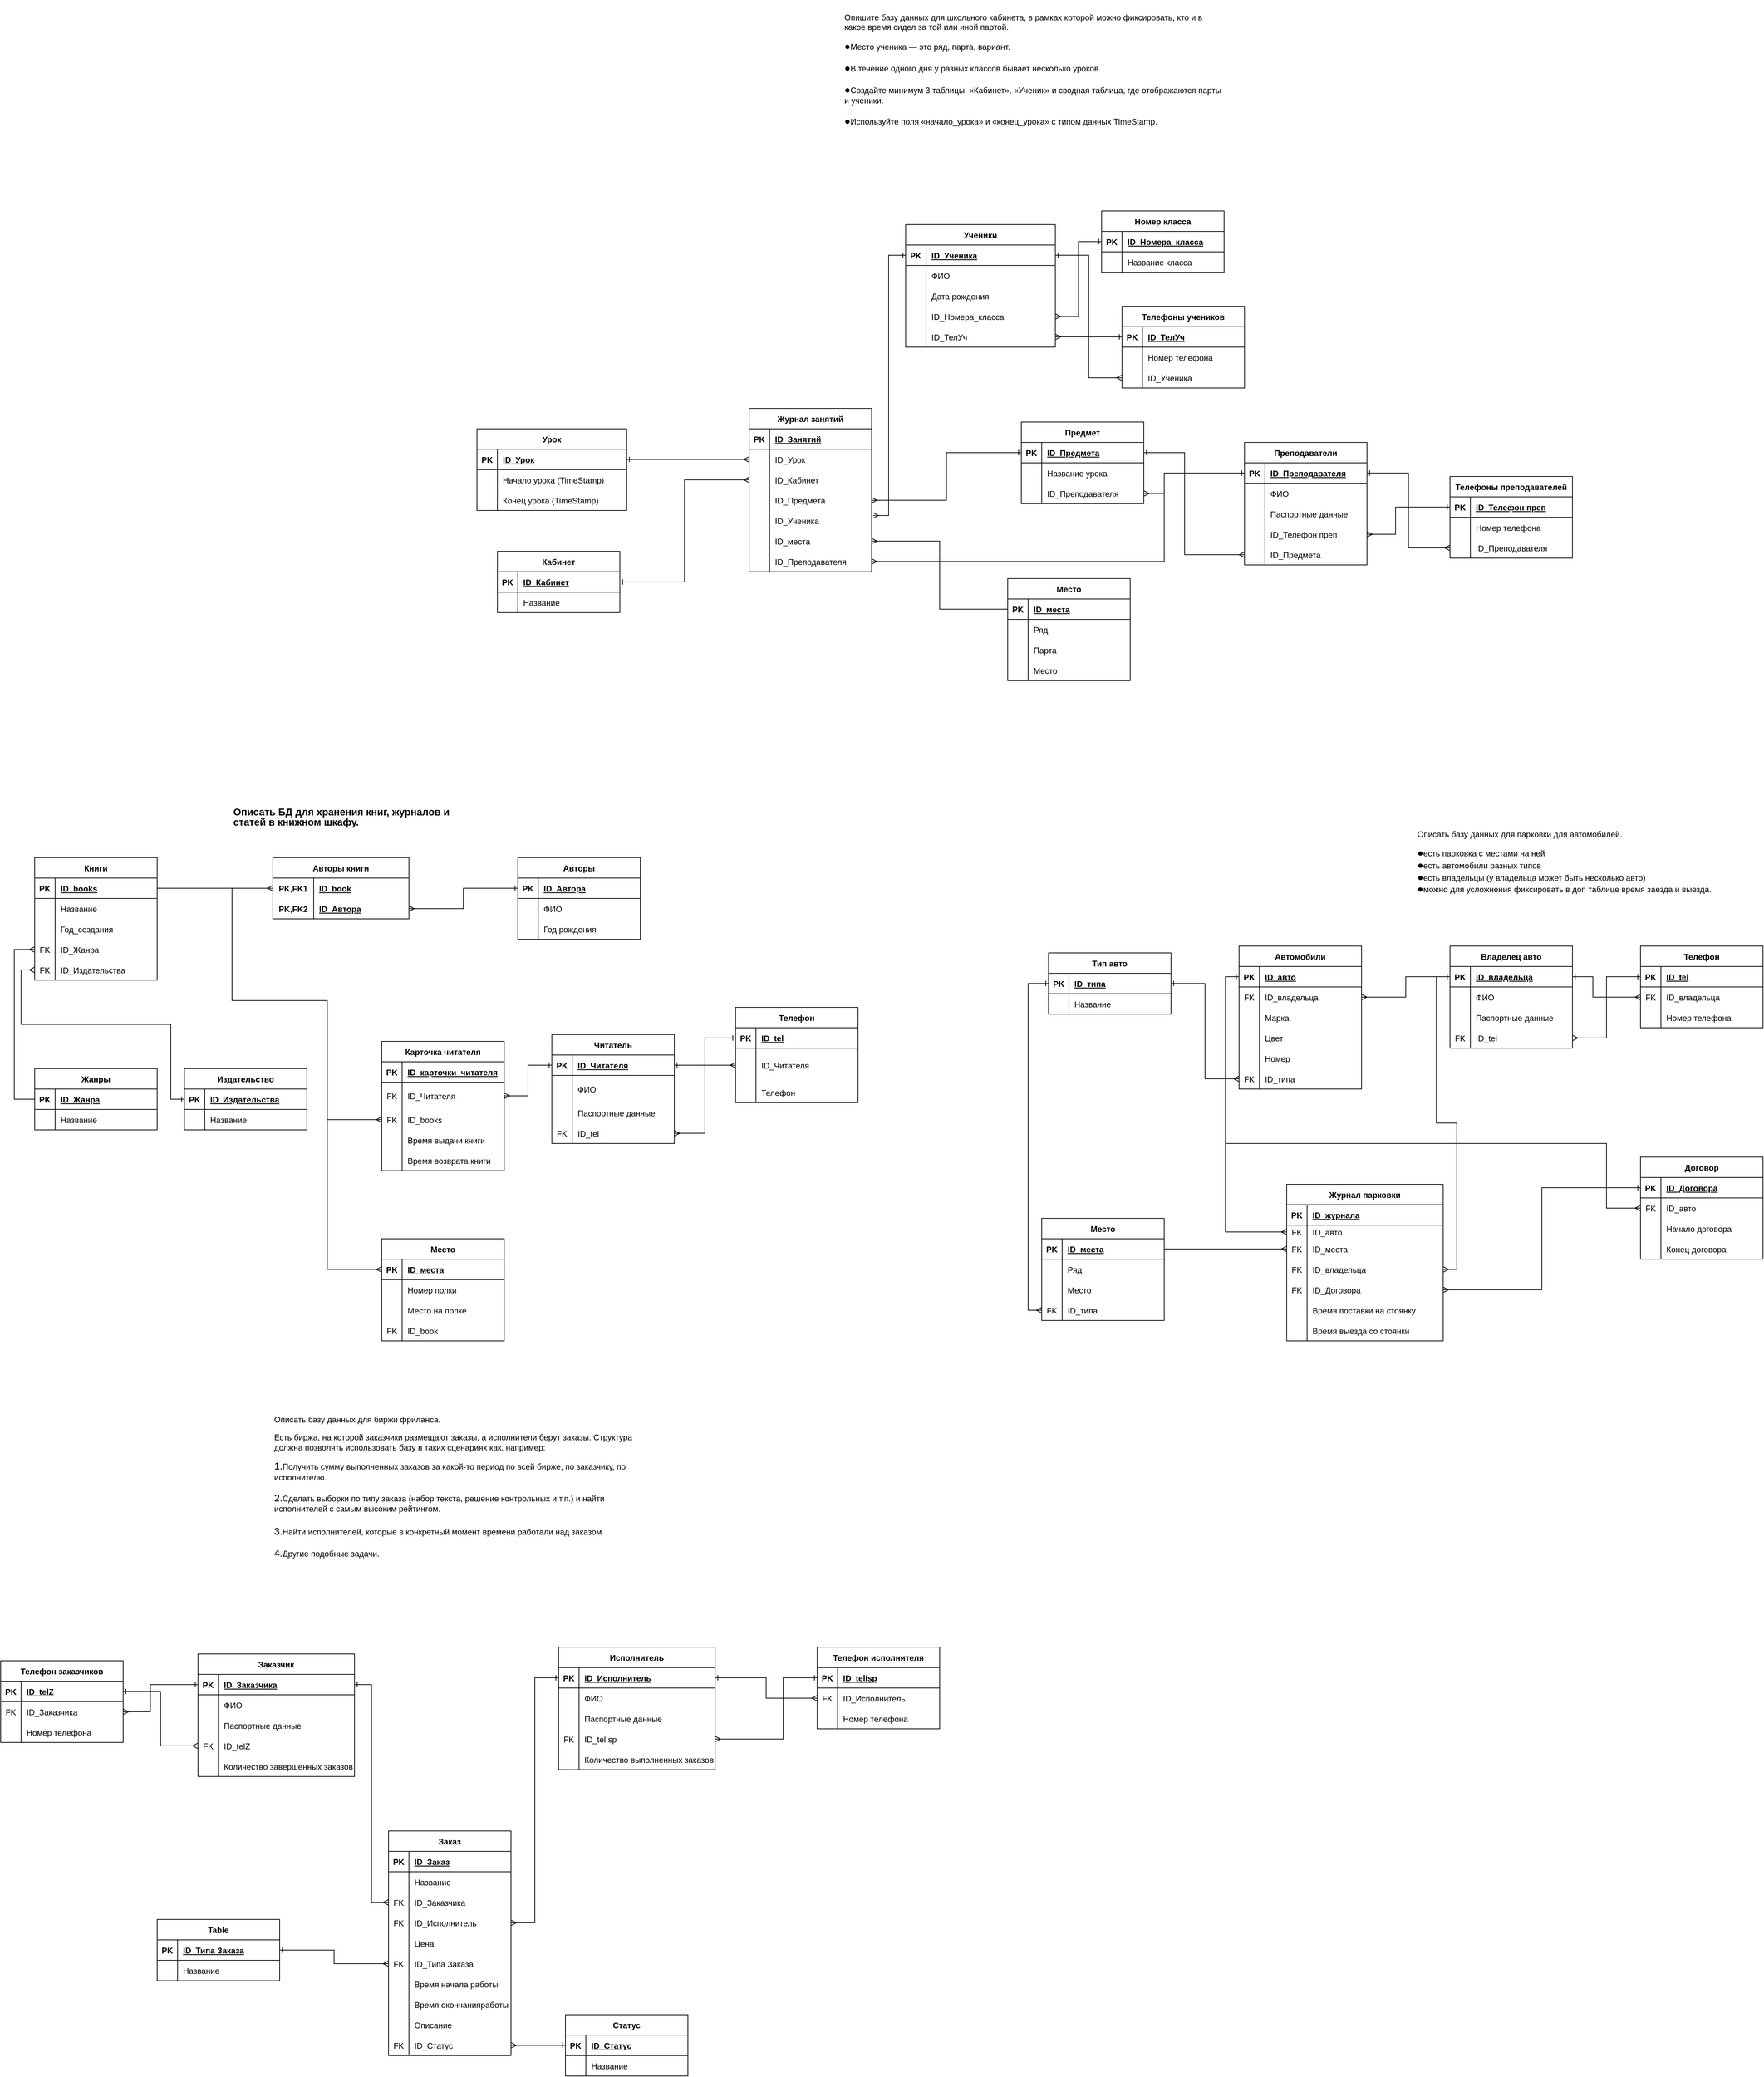 <mxfile version="20.8.10" type="device"><diagram name="Страница 1" id="Er7TwCH5lJA9YrYDlImK"><mxGraphModel dx="1954" dy="1358" grid="1" gridSize="10" guides="1" tooltips="1" connect="1" arrows="1" fold="1" page="1" pageScale="5" pageWidth="827" pageHeight="1169" math="0" shadow="0"><root><mxCell id="0"/><mxCell id="1" parent="0"/><mxCell id="BF2yLW7i-ii9qNGb8owt-1" value="Книги" style="shape=table;startSize=30;container=1;collapsible=1;childLayout=tableLayout;fixedRows=1;rowLines=0;fontStyle=1;align=center;resizeLast=1;" vertex="1" parent="1"><mxGeometry x="320" y="1260" width="180" height="180" as="geometry"/></mxCell><mxCell id="BF2yLW7i-ii9qNGb8owt-2" value="" style="shape=tableRow;horizontal=0;startSize=0;swimlaneHead=0;swimlaneBody=0;fillColor=none;collapsible=0;dropTarget=0;points=[[0,0.5],[1,0.5]];portConstraint=eastwest;top=0;left=0;right=0;bottom=1;" vertex="1" parent="BF2yLW7i-ii9qNGb8owt-1"><mxGeometry y="30" width="180" height="30" as="geometry"/></mxCell><mxCell id="BF2yLW7i-ii9qNGb8owt-3" value="PK" style="shape=partialRectangle;connectable=0;fillColor=none;top=0;left=0;bottom=0;right=0;fontStyle=1;overflow=hidden;" vertex="1" parent="BF2yLW7i-ii9qNGb8owt-2"><mxGeometry width="30" height="30" as="geometry"><mxRectangle width="30" height="30" as="alternateBounds"/></mxGeometry></mxCell><mxCell id="BF2yLW7i-ii9qNGb8owt-4" value="ID_books" style="shape=partialRectangle;connectable=0;fillColor=none;top=0;left=0;bottom=0;right=0;align=left;spacingLeft=6;fontStyle=5;overflow=hidden;" vertex="1" parent="BF2yLW7i-ii9qNGb8owt-2"><mxGeometry x="30" width="150" height="30" as="geometry"><mxRectangle width="150" height="30" as="alternateBounds"/></mxGeometry></mxCell><mxCell id="BF2yLW7i-ii9qNGb8owt-5" value="" style="shape=tableRow;horizontal=0;startSize=0;swimlaneHead=0;swimlaneBody=0;fillColor=none;collapsible=0;dropTarget=0;points=[[0,0.5],[1,0.5]];portConstraint=eastwest;top=0;left=0;right=0;bottom=0;" vertex="1" parent="BF2yLW7i-ii9qNGb8owt-1"><mxGeometry y="60" width="180" height="30" as="geometry"/></mxCell><mxCell id="BF2yLW7i-ii9qNGb8owt-6" value="" style="shape=partialRectangle;connectable=0;fillColor=none;top=0;left=0;bottom=0;right=0;editable=1;overflow=hidden;" vertex="1" parent="BF2yLW7i-ii9qNGb8owt-5"><mxGeometry width="30" height="30" as="geometry"><mxRectangle width="30" height="30" as="alternateBounds"/></mxGeometry></mxCell><mxCell id="BF2yLW7i-ii9qNGb8owt-7" value="Название" style="shape=partialRectangle;connectable=0;fillColor=none;top=0;left=0;bottom=0;right=0;align=left;spacingLeft=6;overflow=hidden;" vertex="1" parent="BF2yLW7i-ii9qNGb8owt-5"><mxGeometry x="30" width="150" height="30" as="geometry"><mxRectangle width="150" height="30" as="alternateBounds"/></mxGeometry></mxCell><mxCell id="BF2yLW7i-ii9qNGb8owt-8" value="" style="shape=tableRow;horizontal=0;startSize=0;swimlaneHead=0;swimlaneBody=0;fillColor=none;collapsible=0;dropTarget=0;points=[[0,0.5],[1,0.5]];portConstraint=eastwest;top=0;left=0;right=0;bottom=0;" vertex="1" parent="BF2yLW7i-ii9qNGb8owt-1"><mxGeometry y="90" width="180" height="30" as="geometry"/></mxCell><mxCell id="BF2yLW7i-ii9qNGb8owt-9" value="" style="shape=partialRectangle;connectable=0;fillColor=none;top=0;left=0;bottom=0;right=0;editable=1;overflow=hidden;" vertex="1" parent="BF2yLW7i-ii9qNGb8owt-8"><mxGeometry width="30" height="30" as="geometry"><mxRectangle width="30" height="30" as="alternateBounds"/></mxGeometry></mxCell><mxCell id="BF2yLW7i-ii9qNGb8owt-10" value="Год_создания" style="shape=partialRectangle;connectable=0;fillColor=none;top=0;left=0;bottom=0;right=0;align=left;spacingLeft=6;overflow=hidden;" vertex="1" parent="BF2yLW7i-ii9qNGb8owt-8"><mxGeometry x="30" width="150" height="30" as="geometry"><mxRectangle width="150" height="30" as="alternateBounds"/></mxGeometry></mxCell><mxCell id="BF2yLW7i-ii9qNGb8owt-11" value="" style="shape=tableRow;horizontal=0;startSize=0;swimlaneHead=0;swimlaneBody=0;fillColor=none;collapsible=0;dropTarget=0;points=[[0,0.5],[1,0.5]];portConstraint=eastwest;top=0;left=0;right=0;bottom=0;" vertex="1" parent="BF2yLW7i-ii9qNGb8owt-1"><mxGeometry y="120" width="180" height="30" as="geometry"/></mxCell><mxCell id="BF2yLW7i-ii9qNGb8owt-12" value="FK" style="shape=partialRectangle;connectable=0;fillColor=none;top=0;left=0;bottom=0;right=0;editable=1;overflow=hidden;" vertex="1" parent="BF2yLW7i-ii9qNGb8owt-11"><mxGeometry width="30" height="30" as="geometry"><mxRectangle width="30" height="30" as="alternateBounds"/></mxGeometry></mxCell><mxCell id="BF2yLW7i-ii9qNGb8owt-13" value="ID_Жанра" style="shape=partialRectangle;connectable=0;fillColor=none;top=0;left=0;bottom=0;right=0;align=left;spacingLeft=6;overflow=hidden;" vertex="1" parent="BF2yLW7i-ii9qNGb8owt-11"><mxGeometry x="30" width="150" height="30" as="geometry"><mxRectangle width="150" height="30" as="alternateBounds"/></mxGeometry></mxCell><mxCell id="BF2yLW7i-ii9qNGb8owt-18" value="" style="shape=tableRow;horizontal=0;startSize=0;swimlaneHead=0;swimlaneBody=0;fillColor=none;collapsible=0;dropTarget=0;points=[[0,0.5],[1,0.5]];portConstraint=eastwest;top=0;left=0;right=0;bottom=0;" vertex="1" parent="BF2yLW7i-ii9qNGb8owt-1"><mxGeometry y="150" width="180" height="30" as="geometry"/></mxCell><mxCell id="BF2yLW7i-ii9qNGb8owt-19" value="FK" style="shape=partialRectangle;connectable=0;fillColor=none;top=0;left=0;bottom=0;right=0;editable=1;overflow=hidden;" vertex="1" parent="BF2yLW7i-ii9qNGb8owt-18"><mxGeometry width="30" height="30" as="geometry"><mxRectangle width="30" height="30" as="alternateBounds"/></mxGeometry></mxCell><mxCell id="BF2yLW7i-ii9qNGb8owt-20" value="ID_Издательства" style="shape=partialRectangle;connectable=0;fillColor=none;top=0;left=0;bottom=0;right=0;align=left;spacingLeft=6;overflow=hidden;" vertex="1" parent="BF2yLW7i-ii9qNGb8owt-18"><mxGeometry x="30" width="150" height="30" as="geometry"><mxRectangle width="150" height="30" as="alternateBounds"/></mxGeometry></mxCell><mxCell id="BF2yLW7i-ii9qNGb8owt-22" value="Авторы" style="shape=table;startSize=30;container=1;collapsible=1;childLayout=tableLayout;fixedRows=1;rowLines=0;fontStyle=1;align=center;resizeLast=1;" vertex="1" parent="1"><mxGeometry x="1030" y="1260" width="180" height="120" as="geometry"/></mxCell><mxCell id="BF2yLW7i-ii9qNGb8owt-23" value="" style="shape=tableRow;horizontal=0;startSize=0;swimlaneHead=0;swimlaneBody=0;fillColor=none;collapsible=0;dropTarget=0;points=[[0,0.5],[1,0.5]];portConstraint=eastwest;top=0;left=0;right=0;bottom=1;" vertex="1" parent="BF2yLW7i-ii9qNGb8owt-22"><mxGeometry y="30" width="180" height="30" as="geometry"/></mxCell><mxCell id="BF2yLW7i-ii9qNGb8owt-24" value="PK" style="shape=partialRectangle;connectable=0;fillColor=none;top=0;left=0;bottom=0;right=0;fontStyle=1;overflow=hidden;" vertex="1" parent="BF2yLW7i-ii9qNGb8owt-23"><mxGeometry width="30" height="30" as="geometry"><mxRectangle width="30" height="30" as="alternateBounds"/></mxGeometry></mxCell><mxCell id="BF2yLW7i-ii9qNGb8owt-25" value="ID_Автора" style="shape=partialRectangle;connectable=0;fillColor=none;top=0;left=0;bottom=0;right=0;align=left;spacingLeft=6;fontStyle=5;overflow=hidden;" vertex="1" parent="BF2yLW7i-ii9qNGb8owt-23"><mxGeometry x="30" width="150" height="30" as="geometry"><mxRectangle width="150" height="30" as="alternateBounds"/></mxGeometry></mxCell><mxCell id="BF2yLW7i-ii9qNGb8owt-26" value="" style="shape=tableRow;horizontal=0;startSize=0;swimlaneHead=0;swimlaneBody=0;fillColor=none;collapsible=0;dropTarget=0;points=[[0,0.5],[1,0.5]];portConstraint=eastwest;top=0;left=0;right=0;bottom=0;" vertex="1" parent="BF2yLW7i-ii9qNGb8owt-22"><mxGeometry y="60" width="180" height="30" as="geometry"/></mxCell><mxCell id="BF2yLW7i-ii9qNGb8owt-27" value="" style="shape=partialRectangle;connectable=0;fillColor=none;top=0;left=0;bottom=0;right=0;editable=1;overflow=hidden;" vertex="1" parent="BF2yLW7i-ii9qNGb8owt-26"><mxGeometry width="30" height="30" as="geometry"><mxRectangle width="30" height="30" as="alternateBounds"/></mxGeometry></mxCell><mxCell id="BF2yLW7i-ii9qNGb8owt-28" value="ФИО" style="shape=partialRectangle;connectable=0;fillColor=none;top=0;left=0;bottom=0;right=0;align=left;spacingLeft=6;overflow=hidden;" vertex="1" parent="BF2yLW7i-ii9qNGb8owt-26"><mxGeometry x="30" width="150" height="30" as="geometry"><mxRectangle width="150" height="30" as="alternateBounds"/></mxGeometry></mxCell><mxCell id="BF2yLW7i-ii9qNGb8owt-29" value="" style="shape=tableRow;horizontal=0;startSize=0;swimlaneHead=0;swimlaneBody=0;fillColor=none;collapsible=0;dropTarget=0;points=[[0,0.5],[1,0.5]];portConstraint=eastwest;top=0;left=0;right=0;bottom=0;" vertex="1" parent="BF2yLW7i-ii9qNGb8owt-22"><mxGeometry y="90" width="180" height="30" as="geometry"/></mxCell><mxCell id="BF2yLW7i-ii9qNGb8owt-30" value="" style="shape=partialRectangle;connectable=0;fillColor=none;top=0;left=0;bottom=0;right=0;editable=1;overflow=hidden;" vertex="1" parent="BF2yLW7i-ii9qNGb8owt-29"><mxGeometry width="30" height="30" as="geometry"><mxRectangle width="30" height="30" as="alternateBounds"/></mxGeometry></mxCell><mxCell id="BF2yLW7i-ii9qNGb8owt-31" value="Год рождения" style="shape=partialRectangle;connectable=0;fillColor=none;top=0;left=0;bottom=0;right=0;align=left;spacingLeft=6;overflow=hidden;" vertex="1" parent="BF2yLW7i-ii9qNGb8owt-29"><mxGeometry x="30" width="150" height="30" as="geometry"><mxRectangle width="150" height="30" as="alternateBounds"/></mxGeometry></mxCell><mxCell id="BF2yLW7i-ii9qNGb8owt-36" value="Авторы книги" style="shape=table;startSize=30;container=1;collapsible=1;childLayout=tableLayout;fixedRows=1;rowLines=0;fontStyle=1;align=center;resizeLast=1;" vertex="1" parent="1"><mxGeometry x="670" y="1260" width="200" height="90" as="geometry"/></mxCell><mxCell id="BF2yLW7i-ii9qNGb8owt-37" value="" style="shape=tableRow;horizontal=0;startSize=0;swimlaneHead=0;swimlaneBody=0;fillColor=none;collapsible=0;dropTarget=0;points=[[0,0.5],[1,0.5]];portConstraint=eastwest;top=0;left=0;right=0;bottom=0;" vertex="1" parent="BF2yLW7i-ii9qNGb8owt-36"><mxGeometry y="30" width="200" height="30" as="geometry"/></mxCell><mxCell id="BF2yLW7i-ii9qNGb8owt-38" value="PK,FK1" style="shape=partialRectangle;connectable=0;fillColor=none;top=0;left=0;bottom=0;right=0;fontStyle=1;overflow=hidden;" vertex="1" parent="BF2yLW7i-ii9qNGb8owt-37"><mxGeometry width="60" height="30" as="geometry"><mxRectangle width="60" height="30" as="alternateBounds"/></mxGeometry></mxCell><mxCell id="BF2yLW7i-ii9qNGb8owt-39" value="ID_book" style="shape=partialRectangle;connectable=0;fillColor=none;top=0;left=0;bottom=0;right=0;align=left;spacingLeft=6;fontStyle=5;overflow=hidden;" vertex="1" parent="BF2yLW7i-ii9qNGb8owt-37"><mxGeometry x="60" width="140" height="30" as="geometry"><mxRectangle width="140" height="30" as="alternateBounds"/></mxGeometry></mxCell><mxCell id="BF2yLW7i-ii9qNGb8owt-40" value="" style="shape=tableRow;horizontal=0;startSize=0;swimlaneHead=0;swimlaneBody=0;fillColor=none;collapsible=0;dropTarget=0;points=[[0,0.5],[1,0.5]];portConstraint=eastwest;top=0;left=0;right=0;bottom=1;" vertex="1" parent="BF2yLW7i-ii9qNGb8owt-36"><mxGeometry y="60" width="200" height="30" as="geometry"/></mxCell><mxCell id="BF2yLW7i-ii9qNGb8owt-41" value="PK,FK2" style="shape=partialRectangle;connectable=0;fillColor=none;top=0;left=0;bottom=0;right=0;fontStyle=1;overflow=hidden;" vertex="1" parent="BF2yLW7i-ii9qNGb8owt-40"><mxGeometry width="60" height="30" as="geometry"><mxRectangle width="60" height="30" as="alternateBounds"/></mxGeometry></mxCell><mxCell id="BF2yLW7i-ii9qNGb8owt-42" value="ID_Автора" style="shape=partialRectangle;connectable=0;fillColor=none;top=0;left=0;bottom=0;right=0;align=left;spacingLeft=6;fontStyle=5;overflow=hidden;" vertex="1" parent="BF2yLW7i-ii9qNGb8owt-40"><mxGeometry x="60" width="140" height="30" as="geometry"><mxRectangle width="140" height="30" as="alternateBounds"/></mxGeometry></mxCell><mxCell id="BF2yLW7i-ii9qNGb8owt-50" style="edgeStyle=orthogonalEdgeStyle;rounded=0;orthogonalLoop=1;jettySize=auto;html=1;exitX=1;exitY=0.5;exitDx=0;exitDy=0;entryX=0;entryY=0.5;entryDx=0;entryDy=0;endArrow=ERmany;endFill=0;startArrow=ERone;startFill=0;" edge="1" parent="1" source="BF2yLW7i-ii9qNGb8owt-2" target="BF2yLW7i-ii9qNGb8owt-37"><mxGeometry relative="1" as="geometry"/></mxCell><mxCell id="BF2yLW7i-ii9qNGb8owt-51" style="edgeStyle=orthogonalEdgeStyle;rounded=0;orthogonalLoop=1;jettySize=auto;html=1;entryX=1;entryY=0.5;entryDx=0;entryDy=0;startArrow=ERone;startFill=0;endArrow=ERmany;endFill=0;" edge="1" parent="1" source="BF2yLW7i-ii9qNGb8owt-23" target="BF2yLW7i-ii9qNGb8owt-40"><mxGeometry relative="1" as="geometry"/></mxCell><mxCell id="BF2yLW7i-ii9qNGb8owt-65" style="edgeStyle=orthogonalEdgeStyle;rounded=0;orthogonalLoop=1;jettySize=auto;html=1;entryX=0;entryY=0.5;entryDx=0;entryDy=0;startArrow=ERone;startFill=0;endArrow=ERmany;endFill=0;" edge="1" parent="1" source="BF2yLW7i-ii9qNGb8owt-52" target="BF2yLW7i-ii9qNGb8owt-11"><mxGeometry relative="1" as="geometry"><Array as="points"><mxPoint x="290" y="1615"/><mxPoint x="290" y="1395"/></Array></mxGeometry></mxCell><mxCell id="BF2yLW7i-ii9qNGb8owt-52" value="Жанры" style="shape=table;startSize=30;container=1;collapsible=1;childLayout=tableLayout;fixedRows=1;rowLines=0;fontStyle=1;align=center;resizeLast=1;" vertex="1" parent="1"><mxGeometry x="320" y="1570" width="180" height="90" as="geometry"/></mxCell><mxCell id="BF2yLW7i-ii9qNGb8owt-53" value="" style="shape=tableRow;horizontal=0;startSize=0;swimlaneHead=0;swimlaneBody=0;fillColor=none;collapsible=0;dropTarget=0;points=[[0,0.5],[1,0.5]];portConstraint=eastwest;top=0;left=0;right=0;bottom=1;" vertex="1" parent="BF2yLW7i-ii9qNGb8owt-52"><mxGeometry y="30" width="180" height="30" as="geometry"/></mxCell><mxCell id="BF2yLW7i-ii9qNGb8owt-54" value="PK" style="shape=partialRectangle;connectable=0;fillColor=none;top=0;left=0;bottom=0;right=0;fontStyle=1;overflow=hidden;" vertex="1" parent="BF2yLW7i-ii9qNGb8owt-53"><mxGeometry width="30" height="30" as="geometry"><mxRectangle width="30" height="30" as="alternateBounds"/></mxGeometry></mxCell><mxCell id="BF2yLW7i-ii9qNGb8owt-55" value="ID_Жанра" style="shape=partialRectangle;connectable=0;fillColor=none;top=0;left=0;bottom=0;right=0;align=left;spacingLeft=6;fontStyle=5;overflow=hidden;" vertex="1" parent="BF2yLW7i-ii9qNGb8owt-53"><mxGeometry x="30" width="150" height="30" as="geometry"><mxRectangle width="150" height="30" as="alternateBounds"/></mxGeometry></mxCell><mxCell id="BF2yLW7i-ii9qNGb8owt-56" value="" style="shape=tableRow;horizontal=0;startSize=0;swimlaneHead=0;swimlaneBody=0;fillColor=none;collapsible=0;dropTarget=0;points=[[0,0.5],[1,0.5]];portConstraint=eastwest;top=0;left=0;right=0;bottom=0;" vertex="1" parent="BF2yLW7i-ii9qNGb8owt-52"><mxGeometry y="60" width="180" height="30" as="geometry"/></mxCell><mxCell id="BF2yLW7i-ii9qNGb8owt-57" value="" style="shape=partialRectangle;connectable=0;fillColor=none;top=0;left=0;bottom=0;right=0;editable=1;overflow=hidden;" vertex="1" parent="BF2yLW7i-ii9qNGb8owt-56"><mxGeometry width="30" height="30" as="geometry"><mxRectangle width="30" height="30" as="alternateBounds"/></mxGeometry></mxCell><mxCell id="BF2yLW7i-ii9qNGb8owt-58" value="Название" style="shape=partialRectangle;connectable=0;fillColor=none;top=0;left=0;bottom=0;right=0;align=left;spacingLeft=6;overflow=hidden;" vertex="1" parent="BF2yLW7i-ii9qNGb8owt-56"><mxGeometry x="30" width="150" height="30" as="geometry"><mxRectangle width="150" height="30" as="alternateBounds"/></mxGeometry></mxCell><mxCell id="BF2yLW7i-ii9qNGb8owt-79" style="edgeStyle=orthogonalEdgeStyle;rounded=0;orthogonalLoop=1;jettySize=auto;html=1;entryX=0;entryY=0.5;entryDx=0;entryDy=0;startArrow=ERone;startFill=0;endArrow=ERmany;endFill=0;" edge="1" parent="1" source="BF2yLW7i-ii9qNGb8owt-66" target="BF2yLW7i-ii9qNGb8owt-18"><mxGeometry relative="1" as="geometry"><Array as="points"><mxPoint x="520" y="1615"/><mxPoint x="520" y="1505"/><mxPoint x="300" y="1505"/><mxPoint x="300" y="1425"/></Array></mxGeometry></mxCell><mxCell id="BF2yLW7i-ii9qNGb8owt-66" value="Издательство" style="shape=table;startSize=30;container=1;collapsible=1;childLayout=tableLayout;fixedRows=1;rowLines=0;fontStyle=1;align=center;resizeLast=1;" vertex="1" parent="1"><mxGeometry x="540" y="1570" width="180" height="90" as="geometry"/></mxCell><mxCell id="BF2yLW7i-ii9qNGb8owt-67" value="" style="shape=tableRow;horizontal=0;startSize=0;swimlaneHead=0;swimlaneBody=0;fillColor=none;collapsible=0;dropTarget=0;points=[[0,0.5],[1,0.5]];portConstraint=eastwest;top=0;left=0;right=0;bottom=1;" vertex="1" parent="BF2yLW7i-ii9qNGb8owt-66"><mxGeometry y="30" width="180" height="30" as="geometry"/></mxCell><mxCell id="BF2yLW7i-ii9qNGb8owt-68" value="PK" style="shape=partialRectangle;connectable=0;fillColor=none;top=0;left=0;bottom=0;right=0;fontStyle=1;overflow=hidden;" vertex="1" parent="BF2yLW7i-ii9qNGb8owt-67"><mxGeometry width="30" height="30" as="geometry"><mxRectangle width="30" height="30" as="alternateBounds"/></mxGeometry></mxCell><mxCell id="BF2yLW7i-ii9qNGb8owt-69" value="ID_Издательства" style="shape=partialRectangle;connectable=0;fillColor=none;top=0;left=0;bottom=0;right=0;align=left;spacingLeft=6;fontStyle=5;overflow=hidden;" vertex="1" parent="BF2yLW7i-ii9qNGb8owt-67"><mxGeometry x="30" width="150" height="30" as="geometry"><mxRectangle width="150" height="30" as="alternateBounds"/></mxGeometry></mxCell><mxCell id="BF2yLW7i-ii9qNGb8owt-70" value="" style="shape=tableRow;horizontal=0;startSize=0;swimlaneHead=0;swimlaneBody=0;fillColor=none;collapsible=0;dropTarget=0;points=[[0,0.5],[1,0.5]];portConstraint=eastwest;top=0;left=0;right=0;bottom=0;" vertex="1" parent="BF2yLW7i-ii9qNGb8owt-66"><mxGeometry y="60" width="180" height="30" as="geometry"/></mxCell><mxCell id="BF2yLW7i-ii9qNGb8owt-71" value="" style="shape=partialRectangle;connectable=0;fillColor=none;top=0;left=0;bottom=0;right=0;editable=1;overflow=hidden;" vertex="1" parent="BF2yLW7i-ii9qNGb8owt-70"><mxGeometry width="30" height="30" as="geometry"><mxRectangle width="30" height="30" as="alternateBounds"/></mxGeometry></mxCell><mxCell id="BF2yLW7i-ii9qNGb8owt-72" value="Название" style="shape=partialRectangle;connectable=0;fillColor=none;top=0;left=0;bottom=0;right=0;align=left;spacingLeft=6;overflow=hidden;" vertex="1" parent="BF2yLW7i-ii9qNGb8owt-70"><mxGeometry x="30" width="150" height="30" as="geometry"><mxRectangle width="150" height="30" as="alternateBounds"/></mxGeometry></mxCell><mxCell id="BF2yLW7i-ii9qNGb8owt-80" value="Карточка читателя" style="shape=table;startSize=30;container=1;collapsible=1;childLayout=tableLayout;fixedRows=1;rowLines=0;fontStyle=1;align=center;resizeLast=1;" vertex="1" parent="1"><mxGeometry x="830" y="1530" width="180" height="190" as="geometry"/></mxCell><mxCell id="BF2yLW7i-ii9qNGb8owt-81" value="" style="shape=tableRow;horizontal=0;startSize=0;swimlaneHead=0;swimlaneBody=0;fillColor=none;collapsible=0;dropTarget=0;points=[[0,0.5],[1,0.5]];portConstraint=eastwest;top=0;left=0;right=0;bottom=1;" vertex="1" parent="BF2yLW7i-ii9qNGb8owt-80"><mxGeometry y="30" width="180" height="30" as="geometry"/></mxCell><mxCell id="BF2yLW7i-ii9qNGb8owt-82" value="PK" style="shape=partialRectangle;connectable=0;fillColor=none;top=0;left=0;bottom=0;right=0;fontStyle=1;overflow=hidden;" vertex="1" parent="BF2yLW7i-ii9qNGb8owt-81"><mxGeometry width="30" height="30" as="geometry"><mxRectangle width="30" height="30" as="alternateBounds"/></mxGeometry></mxCell><mxCell id="BF2yLW7i-ii9qNGb8owt-83" value="ID_карточки_читателя" style="shape=partialRectangle;connectable=0;fillColor=none;top=0;left=0;bottom=0;right=0;align=left;spacingLeft=6;fontStyle=5;overflow=hidden;" vertex="1" parent="BF2yLW7i-ii9qNGb8owt-81"><mxGeometry x="30" width="150" height="30" as="geometry"><mxRectangle width="150" height="30" as="alternateBounds"/></mxGeometry></mxCell><mxCell id="BF2yLW7i-ii9qNGb8owt-84" value="" style="shape=tableRow;horizontal=0;startSize=0;swimlaneHead=0;swimlaneBody=0;fillColor=none;collapsible=0;dropTarget=0;points=[[0,0.5],[1,0.5]];portConstraint=eastwest;top=0;left=0;right=0;bottom=0;" vertex="1" parent="BF2yLW7i-ii9qNGb8owt-80"><mxGeometry y="60" width="180" height="40" as="geometry"/></mxCell><mxCell id="BF2yLW7i-ii9qNGb8owt-85" value="FK" style="shape=partialRectangle;connectable=0;fillColor=none;top=0;left=0;bottom=0;right=0;editable=1;overflow=hidden;" vertex="1" parent="BF2yLW7i-ii9qNGb8owt-84"><mxGeometry width="30" height="40" as="geometry"><mxRectangle width="30" height="40" as="alternateBounds"/></mxGeometry></mxCell><mxCell id="BF2yLW7i-ii9qNGb8owt-86" value="ID_Читателя" style="shape=partialRectangle;connectable=0;fillColor=none;top=0;left=0;bottom=0;right=0;align=left;spacingLeft=6;overflow=hidden;" vertex="1" parent="BF2yLW7i-ii9qNGb8owt-84"><mxGeometry x="30" width="150" height="40" as="geometry"><mxRectangle width="150" height="40" as="alternateBounds"/></mxGeometry></mxCell><mxCell id="BF2yLW7i-ii9qNGb8owt-87" value="" style="shape=tableRow;horizontal=0;startSize=0;swimlaneHead=0;swimlaneBody=0;fillColor=none;collapsible=0;dropTarget=0;points=[[0,0.5],[1,0.5]];portConstraint=eastwest;top=0;left=0;right=0;bottom=0;" vertex="1" parent="BF2yLW7i-ii9qNGb8owt-80"><mxGeometry y="100" width="180" height="30" as="geometry"/></mxCell><mxCell id="BF2yLW7i-ii9qNGb8owt-88" value="FK" style="shape=partialRectangle;connectable=0;fillColor=none;top=0;left=0;bottom=0;right=0;editable=1;overflow=hidden;" vertex="1" parent="BF2yLW7i-ii9qNGb8owt-87"><mxGeometry width="30" height="30" as="geometry"><mxRectangle width="30" height="30" as="alternateBounds"/></mxGeometry></mxCell><mxCell id="BF2yLW7i-ii9qNGb8owt-89" value="ID_books" style="shape=partialRectangle;connectable=0;fillColor=none;top=0;left=0;bottom=0;right=0;align=left;spacingLeft=6;overflow=hidden;" vertex="1" parent="BF2yLW7i-ii9qNGb8owt-87"><mxGeometry x="30" width="150" height="30" as="geometry"><mxRectangle width="150" height="30" as="alternateBounds"/></mxGeometry></mxCell><mxCell id="BF2yLW7i-ii9qNGb8owt-90" value="" style="shape=tableRow;horizontal=0;startSize=0;swimlaneHead=0;swimlaneBody=0;fillColor=none;collapsible=0;dropTarget=0;points=[[0,0.5],[1,0.5]];portConstraint=eastwest;top=0;left=0;right=0;bottom=0;" vertex="1" parent="BF2yLW7i-ii9qNGb8owt-80"><mxGeometry y="130" width="180" height="30" as="geometry"/></mxCell><mxCell id="BF2yLW7i-ii9qNGb8owt-91" value="" style="shape=partialRectangle;connectable=0;fillColor=none;top=0;left=0;bottom=0;right=0;editable=1;overflow=hidden;" vertex="1" parent="BF2yLW7i-ii9qNGb8owt-90"><mxGeometry width="30" height="30" as="geometry"><mxRectangle width="30" height="30" as="alternateBounds"/></mxGeometry></mxCell><mxCell id="BF2yLW7i-ii9qNGb8owt-92" value="Время выдачи книги" style="shape=partialRectangle;connectable=0;fillColor=none;top=0;left=0;bottom=0;right=0;align=left;spacingLeft=6;overflow=hidden;" vertex="1" parent="BF2yLW7i-ii9qNGb8owt-90"><mxGeometry x="30" width="150" height="30" as="geometry"><mxRectangle width="150" height="30" as="alternateBounds"/></mxGeometry></mxCell><mxCell id="BF2yLW7i-ii9qNGb8owt-119" value="" style="shape=tableRow;horizontal=0;startSize=0;swimlaneHead=0;swimlaneBody=0;fillColor=none;collapsible=0;dropTarget=0;points=[[0,0.5],[1,0.5]];portConstraint=eastwest;top=0;left=0;right=0;bottom=0;" vertex="1" parent="BF2yLW7i-ii9qNGb8owt-80"><mxGeometry y="160" width="180" height="30" as="geometry"/></mxCell><mxCell id="BF2yLW7i-ii9qNGb8owt-120" value="" style="shape=partialRectangle;connectable=0;fillColor=none;top=0;left=0;bottom=0;right=0;editable=1;overflow=hidden;" vertex="1" parent="BF2yLW7i-ii9qNGb8owt-119"><mxGeometry width="30" height="30" as="geometry"><mxRectangle width="30" height="30" as="alternateBounds"/></mxGeometry></mxCell><mxCell id="BF2yLW7i-ii9qNGb8owt-121" value="Время возврата книги" style="shape=partialRectangle;connectable=0;fillColor=none;top=0;left=0;bottom=0;right=0;align=left;spacingLeft=6;overflow=hidden;" vertex="1" parent="BF2yLW7i-ii9qNGb8owt-119"><mxGeometry x="30" width="150" height="30" as="geometry"><mxRectangle width="150" height="30" as="alternateBounds"/></mxGeometry></mxCell><mxCell id="BF2yLW7i-ii9qNGb8owt-106" value="Читатель" style="shape=table;startSize=30;container=1;collapsible=1;childLayout=tableLayout;fixedRows=1;rowLines=0;fontStyle=1;align=center;resizeLast=1;" vertex="1" parent="1"><mxGeometry x="1080" y="1520" width="180" height="160" as="geometry"/></mxCell><mxCell id="BF2yLW7i-ii9qNGb8owt-107" value="" style="shape=tableRow;horizontal=0;startSize=0;swimlaneHead=0;swimlaneBody=0;fillColor=none;collapsible=0;dropTarget=0;points=[[0,0.5],[1,0.5]];portConstraint=eastwest;top=0;left=0;right=0;bottom=1;" vertex="1" parent="BF2yLW7i-ii9qNGb8owt-106"><mxGeometry y="30" width="180" height="30" as="geometry"/></mxCell><mxCell id="BF2yLW7i-ii9qNGb8owt-108" value="PK" style="shape=partialRectangle;connectable=0;fillColor=none;top=0;left=0;bottom=0;right=0;fontStyle=1;overflow=hidden;" vertex="1" parent="BF2yLW7i-ii9qNGb8owt-107"><mxGeometry width="30" height="30" as="geometry"><mxRectangle width="30" height="30" as="alternateBounds"/></mxGeometry></mxCell><mxCell id="BF2yLW7i-ii9qNGb8owt-109" value="ID_Читателя" style="shape=partialRectangle;connectable=0;fillColor=none;top=0;left=0;bottom=0;right=0;align=left;spacingLeft=6;fontStyle=5;overflow=hidden;" vertex="1" parent="BF2yLW7i-ii9qNGb8owt-107"><mxGeometry x="30" width="150" height="30" as="geometry"><mxRectangle width="150" height="30" as="alternateBounds"/></mxGeometry></mxCell><mxCell id="BF2yLW7i-ii9qNGb8owt-110" value="" style="shape=tableRow;horizontal=0;startSize=0;swimlaneHead=0;swimlaneBody=0;fillColor=none;collapsible=0;dropTarget=0;points=[[0,0.5],[1,0.5]];portConstraint=eastwest;top=0;left=0;right=0;bottom=0;" vertex="1" parent="BF2yLW7i-ii9qNGb8owt-106"><mxGeometry y="60" width="180" height="40" as="geometry"/></mxCell><mxCell id="BF2yLW7i-ii9qNGb8owt-111" value="" style="shape=partialRectangle;connectable=0;fillColor=none;top=0;left=0;bottom=0;right=0;editable=1;overflow=hidden;" vertex="1" parent="BF2yLW7i-ii9qNGb8owt-110"><mxGeometry width="30" height="40" as="geometry"><mxRectangle width="30" height="40" as="alternateBounds"/></mxGeometry></mxCell><mxCell id="BF2yLW7i-ii9qNGb8owt-112" value="ФИО" style="shape=partialRectangle;connectable=0;fillColor=none;top=0;left=0;bottom=0;right=0;align=left;spacingLeft=6;overflow=hidden;" vertex="1" parent="BF2yLW7i-ii9qNGb8owt-110"><mxGeometry x="30" width="150" height="40" as="geometry"><mxRectangle width="150" height="40" as="alternateBounds"/></mxGeometry></mxCell><mxCell id="BF2yLW7i-ii9qNGb8owt-113" value="" style="shape=tableRow;horizontal=0;startSize=0;swimlaneHead=0;swimlaneBody=0;fillColor=none;collapsible=0;dropTarget=0;points=[[0,0.5],[1,0.5]];portConstraint=eastwest;top=0;left=0;right=0;bottom=0;" vertex="1" parent="BF2yLW7i-ii9qNGb8owt-106"><mxGeometry y="100" width="180" height="30" as="geometry"/></mxCell><mxCell id="BF2yLW7i-ii9qNGb8owt-114" value="" style="shape=partialRectangle;connectable=0;fillColor=none;top=0;left=0;bottom=0;right=0;editable=1;overflow=hidden;" vertex="1" parent="BF2yLW7i-ii9qNGb8owt-113"><mxGeometry width="30" height="30" as="geometry"><mxRectangle width="30" height="30" as="alternateBounds"/></mxGeometry></mxCell><mxCell id="BF2yLW7i-ii9qNGb8owt-115" value="Паспортные данные" style="shape=partialRectangle;connectable=0;fillColor=none;top=0;left=0;bottom=0;right=0;align=left;spacingLeft=6;overflow=hidden;" vertex="1" parent="BF2yLW7i-ii9qNGb8owt-113"><mxGeometry x="30" width="150" height="30" as="geometry"><mxRectangle width="150" height="30" as="alternateBounds"/></mxGeometry></mxCell><mxCell id="BF2yLW7i-ii9qNGb8owt-116" value="" style="shape=tableRow;horizontal=0;startSize=0;swimlaneHead=0;swimlaneBody=0;fillColor=none;collapsible=0;dropTarget=0;points=[[0,0.5],[1,0.5]];portConstraint=eastwest;top=0;left=0;right=0;bottom=0;" vertex="1" parent="BF2yLW7i-ii9qNGb8owt-106"><mxGeometry y="130" width="180" height="30" as="geometry"/></mxCell><mxCell id="BF2yLW7i-ii9qNGb8owt-117" value="FK" style="shape=partialRectangle;connectable=0;fillColor=none;top=0;left=0;bottom=0;right=0;editable=1;overflow=hidden;" vertex="1" parent="BF2yLW7i-ii9qNGb8owt-116"><mxGeometry width="30" height="30" as="geometry"><mxRectangle width="30" height="30" as="alternateBounds"/></mxGeometry></mxCell><mxCell id="BF2yLW7i-ii9qNGb8owt-118" value="ID_tel" style="shape=partialRectangle;connectable=0;fillColor=none;top=0;left=0;bottom=0;right=0;align=left;spacingLeft=6;overflow=hidden;" vertex="1" parent="BF2yLW7i-ii9qNGb8owt-116"><mxGeometry x="30" width="150" height="30" as="geometry"><mxRectangle width="150" height="30" as="alternateBounds"/></mxGeometry></mxCell><mxCell id="BF2yLW7i-ii9qNGb8owt-122" style="edgeStyle=orthogonalEdgeStyle;rounded=0;orthogonalLoop=1;jettySize=auto;html=1;entryX=0;entryY=0.5;entryDx=0;entryDy=0;startArrow=ERone;startFill=0;endArrow=ERmany;endFill=0;" edge="1" parent="1" source="BF2yLW7i-ii9qNGb8owt-2" target="BF2yLW7i-ii9qNGb8owt-87"><mxGeometry relative="1" as="geometry"><Array as="points"><mxPoint x="610" y="1305"/><mxPoint x="610" y="1470"/><mxPoint x="750" y="1470"/><mxPoint x="750" y="1645"/></Array></mxGeometry></mxCell><mxCell id="BF2yLW7i-ii9qNGb8owt-123" value="Телефон" style="shape=table;startSize=30;container=1;collapsible=1;childLayout=tableLayout;fixedRows=1;rowLines=0;fontStyle=1;align=center;resizeLast=1;" vertex="1" parent="1"><mxGeometry x="1350" y="1480" width="180" height="140" as="geometry"/></mxCell><mxCell id="BF2yLW7i-ii9qNGb8owt-124" value="" style="shape=tableRow;horizontal=0;startSize=0;swimlaneHead=0;swimlaneBody=0;fillColor=none;collapsible=0;dropTarget=0;points=[[0,0.5],[1,0.5]];portConstraint=eastwest;top=0;left=0;right=0;bottom=1;" vertex="1" parent="BF2yLW7i-ii9qNGb8owt-123"><mxGeometry y="30" width="180" height="30" as="geometry"/></mxCell><mxCell id="BF2yLW7i-ii9qNGb8owt-125" value="PK" style="shape=partialRectangle;connectable=0;fillColor=none;top=0;left=0;bottom=0;right=0;fontStyle=1;overflow=hidden;" vertex="1" parent="BF2yLW7i-ii9qNGb8owt-124"><mxGeometry width="30" height="30" as="geometry"><mxRectangle width="30" height="30" as="alternateBounds"/></mxGeometry></mxCell><mxCell id="BF2yLW7i-ii9qNGb8owt-126" value="ID_tel" style="shape=partialRectangle;connectable=0;fillColor=none;top=0;left=0;bottom=0;right=0;align=left;spacingLeft=6;fontStyle=5;overflow=hidden;" vertex="1" parent="BF2yLW7i-ii9qNGb8owt-124"><mxGeometry x="30" width="150" height="30" as="geometry"><mxRectangle width="150" height="30" as="alternateBounds"/></mxGeometry></mxCell><mxCell id="BF2yLW7i-ii9qNGb8owt-127" value="" style="shape=tableRow;horizontal=0;startSize=0;swimlaneHead=0;swimlaneBody=0;fillColor=none;collapsible=0;dropTarget=0;points=[[0,0.5],[1,0.5]];portConstraint=eastwest;top=0;left=0;right=0;bottom=0;" vertex="1" parent="BF2yLW7i-ii9qNGb8owt-123"><mxGeometry y="60" width="180" height="50" as="geometry"/></mxCell><mxCell id="BF2yLW7i-ii9qNGb8owt-128" value="" style="shape=partialRectangle;connectable=0;fillColor=none;top=0;left=0;bottom=0;right=0;editable=1;overflow=hidden;" vertex="1" parent="BF2yLW7i-ii9qNGb8owt-127"><mxGeometry width="30" height="50" as="geometry"><mxRectangle width="30" height="50" as="alternateBounds"/></mxGeometry></mxCell><mxCell id="BF2yLW7i-ii9qNGb8owt-129" value="ID_Читателя" style="shape=partialRectangle;connectable=0;fillColor=none;top=0;left=0;bottom=0;right=0;align=left;spacingLeft=6;overflow=hidden;" vertex="1" parent="BF2yLW7i-ii9qNGb8owt-127"><mxGeometry x="30" width="150" height="50" as="geometry"><mxRectangle width="150" height="50" as="alternateBounds"/></mxGeometry></mxCell><mxCell id="BF2yLW7i-ii9qNGb8owt-137" value="" style="shape=tableRow;horizontal=0;startSize=0;swimlaneHead=0;swimlaneBody=0;fillColor=none;collapsible=0;dropTarget=0;points=[[0,0.5],[1,0.5]];portConstraint=eastwest;top=0;left=0;right=0;bottom=0;" vertex="1" parent="BF2yLW7i-ii9qNGb8owt-123"><mxGeometry y="110" width="180" height="30" as="geometry"/></mxCell><mxCell id="BF2yLW7i-ii9qNGb8owt-138" value="" style="shape=partialRectangle;connectable=0;fillColor=none;top=0;left=0;bottom=0;right=0;editable=1;overflow=hidden;" vertex="1" parent="BF2yLW7i-ii9qNGb8owt-137"><mxGeometry width="30" height="30" as="geometry"><mxRectangle width="30" height="30" as="alternateBounds"/></mxGeometry></mxCell><mxCell id="BF2yLW7i-ii9qNGb8owt-139" value="Телефон" style="shape=partialRectangle;connectable=0;fillColor=none;top=0;left=0;bottom=0;right=0;align=left;spacingLeft=6;overflow=hidden;" vertex="1" parent="BF2yLW7i-ii9qNGb8owt-137"><mxGeometry x="30" width="150" height="30" as="geometry"><mxRectangle width="150" height="30" as="alternateBounds"/></mxGeometry></mxCell><mxCell id="BF2yLW7i-ii9qNGb8owt-140" style="edgeStyle=orthogonalEdgeStyle;rounded=0;orthogonalLoop=1;jettySize=auto;html=1;exitX=0;exitY=0.5;exitDx=0;exitDy=0;entryX=1;entryY=0.5;entryDx=0;entryDy=0;startArrow=ERone;startFill=0;endArrow=ERmany;endFill=0;" edge="1" parent="1" source="BF2yLW7i-ii9qNGb8owt-107" target="BF2yLW7i-ii9qNGb8owt-84"><mxGeometry relative="1" as="geometry"/></mxCell><mxCell id="BF2yLW7i-ii9qNGb8owt-141" style="edgeStyle=orthogonalEdgeStyle;rounded=0;orthogonalLoop=1;jettySize=auto;html=1;exitX=1;exitY=0.5;exitDx=0;exitDy=0;entryX=0;entryY=0.5;entryDx=0;entryDy=0;startArrow=ERone;startFill=0;endArrow=ERmany;endFill=0;" edge="1" parent="1" source="BF2yLW7i-ii9qNGb8owt-107" target="BF2yLW7i-ii9qNGb8owt-127"><mxGeometry relative="1" as="geometry"><Array as="points"><mxPoint x="1350" y="1565"/></Array></mxGeometry></mxCell><mxCell id="BF2yLW7i-ii9qNGb8owt-143" style="edgeStyle=orthogonalEdgeStyle;rounded=0;orthogonalLoop=1;jettySize=auto;html=1;exitX=0;exitY=0.5;exitDx=0;exitDy=0;entryX=1;entryY=0.5;entryDx=0;entryDy=0;startArrow=ERone;startFill=0;endArrow=ERmany;endFill=0;" edge="1" parent="1" source="BF2yLW7i-ii9qNGb8owt-124" target="BF2yLW7i-ii9qNGb8owt-116"><mxGeometry relative="1" as="geometry"/></mxCell><mxCell id="BF2yLW7i-ii9qNGb8owt-144" value="Место" style="shape=table;startSize=30;container=1;collapsible=1;childLayout=tableLayout;fixedRows=1;rowLines=0;fontStyle=1;align=center;resizeLast=1;" vertex="1" parent="1"><mxGeometry x="830" y="1820" width="180" height="150" as="geometry"/></mxCell><mxCell id="BF2yLW7i-ii9qNGb8owt-145" value="" style="shape=tableRow;horizontal=0;startSize=0;swimlaneHead=0;swimlaneBody=0;fillColor=none;collapsible=0;dropTarget=0;points=[[0,0.5],[1,0.5]];portConstraint=eastwest;top=0;left=0;right=0;bottom=1;" vertex="1" parent="BF2yLW7i-ii9qNGb8owt-144"><mxGeometry y="30" width="180" height="30" as="geometry"/></mxCell><mxCell id="BF2yLW7i-ii9qNGb8owt-146" value="PK" style="shape=partialRectangle;connectable=0;fillColor=none;top=0;left=0;bottom=0;right=0;fontStyle=1;overflow=hidden;" vertex="1" parent="BF2yLW7i-ii9qNGb8owt-145"><mxGeometry width="30" height="30" as="geometry"><mxRectangle width="30" height="30" as="alternateBounds"/></mxGeometry></mxCell><mxCell id="BF2yLW7i-ii9qNGb8owt-147" value="ID_места" style="shape=partialRectangle;connectable=0;fillColor=none;top=0;left=0;bottom=0;right=0;align=left;spacingLeft=6;fontStyle=5;overflow=hidden;" vertex="1" parent="BF2yLW7i-ii9qNGb8owt-145"><mxGeometry x="30" width="150" height="30" as="geometry"><mxRectangle width="150" height="30" as="alternateBounds"/></mxGeometry></mxCell><mxCell id="BF2yLW7i-ii9qNGb8owt-148" value="" style="shape=tableRow;horizontal=0;startSize=0;swimlaneHead=0;swimlaneBody=0;fillColor=none;collapsible=0;dropTarget=0;points=[[0,0.5],[1,0.5]];portConstraint=eastwest;top=0;left=0;right=0;bottom=0;" vertex="1" parent="BF2yLW7i-ii9qNGb8owt-144"><mxGeometry y="60" width="180" height="30" as="geometry"/></mxCell><mxCell id="BF2yLW7i-ii9qNGb8owt-149" value="" style="shape=partialRectangle;connectable=0;fillColor=none;top=0;left=0;bottom=0;right=0;editable=1;overflow=hidden;" vertex="1" parent="BF2yLW7i-ii9qNGb8owt-148"><mxGeometry width="30" height="30" as="geometry"><mxRectangle width="30" height="30" as="alternateBounds"/></mxGeometry></mxCell><mxCell id="BF2yLW7i-ii9qNGb8owt-150" value="Номер полки" style="shape=partialRectangle;connectable=0;fillColor=none;top=0;left=0;bottom=0;right=0;align=left;spacingLeft=6;overflow=hidden;" vertex="1" parent="BF2yLW7i-ii9qNGb8owt-148"><mxGeometry x="30" width="150" height="30" as="geometry"><mxRectangle width="150" height="30" as="alternateBounds"/></mxGeometry></mxCell><mxCell id="BF2yLW7i-ii9qNGb8owt-151" value="" style="shape=tableRow;horizontal=0;startSize=0;swimlaneHead=0;swimlaneBody=0;fillColor=none;collapsible=0;dropTarget=0;points=[[0,0.5],[1,0.5]];portConstraint=eastwest;top=0;left=0;right=0;bottom=0;" vertex="1" parent="BF2yLW7i-ii9qNGb8owt-144"><mxGeometry y="90" width="180" height="30" as="geometry"/></mxCell><mxCell id="BF2yLW7i-ii9qNGb8owt-152" value="" style="shape=partialRectangle;connectable=0;fillColor=none;top=0;left=0;bottom=0;right=0;editable=1;overflow=hidden;" vertex="1" parent="BF2yLW7i-ii9qNGb8owt-151"><mxGeometry width="30" height="30" as="geometry"><mxRectangle width="30" height="30" as="alternateBounds"/></mxGeometry></mxCell><mxCell id="BF2yLW7i-ii9qNGb8owt-153" value="Место на полке" style="shape=partialRectangle;connectable=0;fillColor=none;top=0;left=0;bottom=0;right=0;align=left;spacingLeft=6;overflow=hidden;" vertex="1" parent="BF2yLW7i-ii9qNGb8owt-151"><mxGeometry x="30" width="150" height="30" as="geometry"><mxRectangle width="150" height="30" as="alternateBounds"/></mxGeometry></mxCell><mxCell id="BF2yLW7i-ii9qNGb8owt-154" value="" style="shape=tableRow;horizontal=0;startSize=0;swimlaneHead=0;swimlaneBody=0;fillColor=none;collapsible=0;dropTarget=0;points=[[0,0.5],[1,0.5]];portConstraint=eastwest;top=0;left=0;right=0;bottom=0;" vertex="1" parent="BF2yLW7i-ii9qNGb8owt-144"><mxGeometry y="120" width="180" height="30" as="geometry"/></mxCell><mxCell id="BF2yLW7i-ii9qNGb8owt-155" value="FK" style="shape=partialRectangle;connectable=0;fillColor=none;top=0;left=0;bottom=0;right=0;editable=1;overflow=hidden;" vertex="1" parent="BF2yLW7i-ii9qNGb8owt-154"><mxGeometry width="30" height="30" as="geometry"><mxRectangle width="30" height="30" as="alternateBounds"/></mxGeometry></mxCell><mxCell id="BF2yLW7i-ii9qNGb8owt-156" value="ID_book" style="shape=partialRectangle;connectable=0;fillColor=none;top=0;left=0;bottom=0;right=0;align=left;spacingLeft=6;overflow=hidden;" vertex="1" parent="BF2yLW7i-ii9qNGb8owt-154"><mxGeometry x="30" width="150" height="30" as="geometry"><mxRectangle width="150" height="30" as="alternateBounds"/></mxGeometry></mxCell><mxCell id="BF2yLW7i-ii9qNGb8owt-157" style="edgeStyle=orthogonalEdgeStyle;rounded=0;orthogonalLoop=1;jettySize=auto;html=1;exitX=1;exitY=0.5;exitDx=0;exitDy=0;startArrow=ERone;startFill=0;endArrow=ERmany;endFill=0;" edge="1" parent="1" source="BF2yLW7i-ii9qNGb8owt-2" target="BF2yLW7i-ii9qNGb8owt-145"><mxGeometry relative="1" as="geometry"><Array as="points"><mxPoint x="610" y="1305"/><mxPoint x="610" y="1470"/><mxPoint x="750" y="1470"/><mxPoint x="750" y="1865"/></Array></mxGeometry></mxCell><mxCell id="BF2yLW7i-ii9qNGb8owt-159" value="&lt;p style=&quot;language:ru;line-height:115%;margin-top:0pt;margin-bottom:0pt;&#10;margin-left:0in;margin-right:0in;text-indent:0in;text-align:left;direction:&#10;ltr;unicode-bidi:embed&quot;&gt;&lt;span style=&quot;font-size:11.0pt;font-family:Arial;&#10;mso-ascii-font-family:Arial;mso-fareast-font-family:Arial;mso-bidi-font-family:&#10;Arial;font-variant:normal;color:black;mso-color-index:13;text-transform:none;&#10;language:ru;font-weight:bold;font-style:normal;mso-style-textfill-type:solid;&#10;mso-style-textfill-fill-themecolor:dark1;mso-style-textfill-fill-color:black;&#10;mso-style-textfill-fill-alpha:100.0%&quot;&gt;Описать БД для хранения книг, журналов и&#10;статей в книжном шкафу.&lt;/span&gt;&lt;/p&gt;" style="text;whiteSpace=wrap;html=1;" vertex="1" parent="1"><mxGeometry x="610" y="1180" width="350" height="50" as="geometry"/></mxCell><mxCell id="BF2yLW7i-ii9qNGb8owt-160" value="&lt;p&gt;&lt;span&gt;Описать базу данных для парковки для автомобилей.&lt;/span&gt;&lt;/p&gt;&lt;div class=&quot;O0&quot;&gt;&lt;span style=&quot;font-size:11.0pt&quot;&gt;&lt;span&gt;●&lt;/span&gt;&lt;/span&gt;&lt;span&gt;есть парковка с местами на ней&lt;/span&gt;&lt;/div&gt;&lt;div class=&quot;O0&quot;&gt;&lt;span style=&quot;font-size:11.0pt&quot;&gt;&lt;span&gt;●&lt;/span&gt;&lt;/span&gt;&lt;span&gt;есть автомобили разных типов&lt;/span&gt;&lt;/div&gt;&lt;div class=&quot;O0&quot;&gt;&lt;span style=&quot;font-size:11.0pt&quot;&gt;&lt;span&gt;●&lt;/span&gt;&lt;/span&gt;&lt;span&gt;есть&amp;nbsp;владельцы (у владельца может быть несколько авто)&lt;/span&gt;&lt;/div&gt;&lt;div class=&quot;O0&quot;&gt;&lt;span style=&quot;font-size:11.0pt&quot;&gt;&lt;span&gt;●&lt;/span&gt;&lt;/span&gt;&lt;span&gt;можно для усложнения фиксировать в доп таблице время заезда и выезда.&lt;/span&gt;&lt;/div&gt;" style="text;whiteSpace=wrap;html=1;" vertex="1" parent="1"><mxGeometry x="2350" y="1200" width="460" height="120" as="geometry"/></mxCell><mxCell id="BF2yLW7i-ii9qNGb8owt-161" value="Автомобили" style="shape=table;startSize=30;container=1;collapsible=1;childLayout=tableLayout;fixedRows=1;rowLines=0;fontStyle=1;align=center;resizeLast=1;" vertex="1" parent="1"><mxGeometry x="2090" y="1390" width="180" height="210" as="geometry"/></mxCell><mxCell id="BF2yLW7i-ii9qNGb8owt-162" value="" style="shape=tableRow;horizontal=0;startSize=0;swimlaneHead=0;swimlaneBody=0;fillColor=none;collapsible=0;dropTarget=0;points=[[0,0.5],[1,0.5]];portConstraint=eastwest;top=0;left=0;right=0;bottom=1;" vertex="1" parent="BF2yLW7i-ii9qNGb8owt-161"><mxGeometry y="30" width="180" height="30" as="geometry"/></mxCell><mxCell id="BF2yLW7i-ii9qNGb8owt-163" value="PK" style="shape=partialRectangle;connectable=0;fillColor=none;top=0;left=0;bottom=0;right=0;fontStyle=1;overflow=hidden;" vertex="1" parent="BF2yLW7i-ii9qNGb8owt-162"><mxGeometry width="30" height="30" as="geometry"><mxRectangle width="30" height="30" as="alternateBounds"/></mxGeometry></mxCell><mxCell id="BF2yLW7i-ii9qNGb8owt-164" value="ID_авто" style="shape=partialRectangle;connectable=0;fillColor=none;top=0;left=0;bottom=0;right=0;align=left;spacingLeft=6;fontStyle=5;overflow=hidden;" vertex="1" parent="BF2yLW7i-ii9qNGb8owt-162"><mxGeometry x="30" width="150" height="30" as="geometry"><mxRectangle width="150" height="30" as="alternateBounds"/></mxGeometry></mxCell><mxCell id="BF2yLW7i-ii9qNGb8owt-165" value="" style="shape=tableRow;horizontal=0;startSize=0;swimlaneHead=0;swimlaneBody=0;fillColor=none;collapsible=0;dropTarget=0;points=[[0,0.5],[1,0.5]];portConstraint=eastwest;top=0;left=0;right=0;bottom=0;" vertex="1" parent="BF2yLW7i-ii9qNGb8owt-161"><mxGeometry y="60" width="180" height="30" as="geometry"/></mxCell><mxCell id="BF2yLW7i-ii9qNGb8owt-166" value="FK" style="shape=partialRectangle;connectable=0;fillColor=none;top=0;left=0;bottom=0;right=0;editable=1;overflow=hidden;" vertex="1" parent="BF2yLW7i-ii9qNGb8owt-165"><mxGeometry width="30" height="30" as="geometry"><mxRectangle width="30" height="30" as="alternateBounds"/></mxGeometry></mxCell><mxCell id="BF2yLW7i-ii9qNGb8owt-167" value="ID_владельца" style="shape=partialRectangle;connectable=0;fillColor=none;top=0;left=0;bottom=0;right=0;align=left;spacingLeft=6;overflow=hidden;" vertex="1" parent="BF2yLW7i-ii9qNGb8owt-165"><mxGeometry x="30" width="150" height="30" as="geometry"><mxRectangle width="150" height="30" as="alternateBounds"/></mxGeometry></mxCell><mxCell id="BF2yLW7i-ii9qNGb8owt-168" value="" style="shape=tableRow;horizontal=0;startSize=0;swimlaneHead=0;swimlaneBody=0;fillColor=none;collapsible=0;dropTarget=0;points=[[0,0.5],[1,0.5]];portConstraint=eastwest;top=0;left=0;right=0;bottom=0;" vertex="1" parent="BF2yLW7i-ii9qNGb8owt-161"><mxGeometry y="90" width="180" height="30" as="geometry"/></mxCell><mxCell id="BF2yLW7i-ii9qNGb8owt-169" value="" style="shape=partialRectangle;connectable=0;fillColor=none;top=0;left=0;bottom=0;right=0;editable=1;overflow=hidden;" vertex="1" parent="BF2yLW7i-ii9qNGb8owt-168"><mxGeometry width="30" height="30" as="geometry"><mxRectangle width="30" height="30" as="alternateBounds"/></mxGeometry></mxCell><mxCell id="BF2yLW7i-ii9qNGb8owt-170" value="Марка" style="shape=partialRectangle;connectable=0;fillColor=none;top=0;left=0;bottom=0;right=0;align=left;spacingLeft=6;overflow=hidden;" vertex="1" parent="BF2yLW7i-ii9qNGb8owt-168"><mxGeometry x="30" width="150" height="30" as="geometry"><mxRectangle width="150" height="30" as="alternateBounds"/></mxGeometry></mxCell><mxCell id="BF2yLW7i-ii9qNGb8owt-171" value="" style="shape=tableRow;horizontal=0;startSize=0;swimlaneHead=0;swimlaneBody=0;fillColor=none;collapsible=0;dropTarget=0;points=[[0,0.5],[1,0.5]];portConstraint=eastwest;top=0;left=0;right=0;bottom=0;" vertex="1" parent="BF2yLW7i-ii9qNGb8owt-161"><mxGeometry y="120" width="180" height="30" as="geometry"/></mxCell><mxCell id="BF2yLW7i-ii9qNGb8owt-172" value="" style="shape=partialRectangle;connectable=0;fillColor=none;top=0;left=0;bottom=0;right=0;editable=1;overflow=hidden;" vertex="1" parent="BF2yLW7i-ii9qNGb8owt-171"><mxGeometry width="30" height="30" as="geometry"><mxRectangle width="30" height="30" as="alternateBounds"/></mxGeometry></mxCell><mxCell id="BF2yLW7i-ii9qNGb8owt-173" value="Цвет" style="shape=partialRectangle;connectable=0;fillColor=none;top=0;left=0;bottom=0;right=0;align=left;spacingLeft=6;overflow=hidden;" vertex="1" parent="BF2yLW7i-ii9qNGb8owt-171"><mxGeometry x="30" width="150" height="30" as="geometry"><mxRectangle width="150" height="30" as="alternateBounds"/></mxGeometry></mxCell><mxCell id="BF2yLW7i-ii9qNGb8owt-174" value="" style="shape=tableRow;horizontal=0;startSize=0;swimlaneHead=0;swimlaneBody=0;fillColor=none;collapsible=0;dropTarget=0;points=[[0,0.5],[1,0.5]];portConstraint=eastwest;top=0;left=0;right=0;bottom=0;" vertex="1" parent="BF2yLW7i-ii9qNGb8owt-161"><mxGeometry y="150" width="180" height="30" as="geometry"/></mxCell><mxCell id="BF2yLW7i-ii9qNGb8owt-175" value="" style="shape=partialRectangle;connectable=0;fillColor=none;top=0;left=0;bottom=0;right=0;editable=1;overflow=hidden;" vertex="1" parent="BF2yLW7i-ii9qNGb8owt-174"><mxGeometry width="30" height="30" as="geometry"><mxRectangle width="30" height="30" as="alternateBounds"/></mxGeometry></mxCell><mxCell id="BF2yLW7i-ii9qNGb8owt-176" value="Номер" style="shape=partialRectangle;connectable=0;fillColor=none;top=0;left=0;bottom=0;right=0;align=left;spacingLeft=6;overflow=hidden;" vertex="1" parent="BF2yLW7i-ii9qNGb8owt-174"><mxGeometry x="30" width="150" height="30" as="geometry"><mxRectangle width="150" height="30" as="alternateBounds"/></mxGeometry></mxCell><mxCell id="BF2yLW7i-ii9qNGb8owt-220" value="" style="shape=tableRow;horizontal=0;startSize=0;swimlaneHead=0;swimlaneBody=0;fillColor=none;collapsible=0;dropTarget=0;points=[[0,0.5],[1,0.5]];portConstraint=eastwest;top=0;left=0;right=0;bottom=0;" vertex="1" parent="BF2yLW7i-ii9qNGb8owt-161"><mxGeometry y="180" width="180" height="30" as="geometry"/></mxCell><mxCell id="BF2yLW7i-ii9qNGb8owt-221" value="FK" style="shape=partialRectangle;connectable=0;fillColor=none;top=0;left=0;bottom=0;right=0;editable=1;overflow=hidden;" vertex="1" parent="BF2yLW7i-ii9qNGb8owt-220"><mxGeometry width="30" height="30" as="geometry"><mxRectangle width="30" height="30" as="alternateBounds"/></mxGeometry></mxCell><mxCell id="BF2yLW7i-ii9qNGb8owt-222" value="ID_типа" style="shape=partialRectangle;connectable=0;fillColor=none;top=0;left=0;bottom=0;right=0;align=left;spacingLeft=6;overflow=hidden;" vertex="1" parent="BF2yLW7i-ii9qNGb8owt-220"><mxGeometry x="30" width="150" height="30" as="geometry"><mxRectangle width="150" height="30" as="alternateBounds"/></mxGeometry></mxCell><mxCell id="BF2yLW7i-ii9qNGb8owt-177" value="Владелец авто" style="shape=table;startSize=30;container=1;collapsible=1;childLayout=tableLayout;fixedRows=1;rowLines=0;fontStyle=1;align=center;resizeLast=1;" vertex="1" parent="1"><mxGeometry x="2400" y="1390" width="180" height="150" as="geometry"/></mxCell><mxCell id="BF2yLW7i-ii9qNGb8owt-178" value="" style="shape=tableRow;horizontal=0;startSize=0;swimlaneHead=0;swimlaneBody=0;fillColor=none;collapsible=0;dropTarget=0;points=[[0,0.5],[1,0.5]];portConstraint=eastwest;top=0;left=0;right=0;bottom=1;" vertex="1" parent="BF2yLW7i-ii9qNGb8owt-177"><mxGeometry y="30" width="180" height="30" as="geometry"/></mxCell><mxCell id="BF2yLW7i-ii9qNGb8owt-179" value="PK" style="shape=partialRectangle;connectable=0;fillColor=none;top=0;left=0;bottom=0;right=0;fontStyle=1;overflow=hidden;" vertex="1" parent="BF2yLW7i-ii9qNGb8owt-178"><mxGeometry width="30.0" height="30" as="geometry"><mxRectangle width="30.0" height="30" as="alternateBounds"/></mxGeometry></mxCell><mxCell id="BF2yLW7i-ii9qNGb8owt-180" value="ID_владельца" style="shape=partialRectangle;connectable=0;fillColor=none;top=0;left=0;bottom=0;right=0;align=left;spacingLeft=6;fontStyle=5;overflow=hidden;" vertex="1" parent="BF2yLW7i-ii9qNGb8owt-178"><mxGeometry x="30.0" width="150.0" height="30" as="geometry"><mxRectangle width="150.0" height="30" as="alternateBounds"/></mxGeometry></mxCell><mxCell id="BF2yLW7i-ii9qNGb8owt-181" value="" style="shape=tableRow;horizontal=0;startSize=0;swimlaneHead=0;swimlaneBody=0;fillColor=none;collapsible=0;dropTarget=0;points=[[0,0.5],[1,0.5]];portConstraint=eastwest;top=0;left=0;right=0;bottom=0;" vertex="1" parent="BF2yLW7i-ii9qNGb8owt-177"><mxGeometry y="60" width="180" height="30" as="geometry"/></mxCell><mxCell id="BF2yLW7i-ii9qNGb8owt-182" value="" style="shape=partialRectangle;connectable=0;fillColor=none;top=0;left=0;bottom=0;right=0;editable=1;overflow=hidden;" vertex="1" parent="BF2yLW7i-ii9qNGb8owt-181"><mxGeometry width="30.0" height="30" as="geometry"><mxRectangle width="30.0" height="30" as="alternateBounds"/></mxGeometry></mxCell><mxCell id="BF2yLW7i-ii9qNGb8owt-183" value="ФИО" style="shape=partialRectangle;connectable=0;fillColor=none;top=0;left=0;bottom=0;right=0;align=left;spacingLeft=6;overflow=hidden;" vertex="1" parent="BF2yLW7i-ii9qNGb8owt-181"><mxGeometry x="30.0" width="150.0" height="30" as="geometry"><mxRectangle width="150.0" height="30" as="alternateBounds"/></mxGeometry></mxCell><mxCell id="BF2yLW7i-ii9qNGb8owt-184" value="" style="shape=tableRow;horizontal=0;startSize=0;swimlaneHead=0;swimlaneBody=0;fillColor=none;collapsible=0;dropTarget=0;points=[[0,0.5],[1,0.5]];portConstraint=eastwest;top=0;left=0;right=0;bottom=0;" vertex="1" parent="BF2yLW7i-ii9qNGb8owt-177"><mxGeometry y="90" width="180" height="30" as="geometry"/></mxCell><mxCell id="BF2yLW7i-ii9qNGb8owt-185" value="" style="shape=partialRectangle;connectable=0;fillColor=none;top=0;left=0;bottom=0;right=0;editable=1;overflow=hidden;" vertex="1" parent="BF2yLW7i-ii9qNGb8owt-184"><mxGeometry width="30.0" height="30" as="geometry"><mxRectangle width="30.0" height="30" as="alternateBounds"/></mxGeometry></mxCell><mxCell id="BF2yLW7i-ii9qNGb8owt-186" value="Паспортные данные" style="shape=partialRectangle;connectable=0;fillColor=none;top=0;left=0;bottom=0;right=0;align=left;spacingLeft=6;overflow=hidden;" vertex="1" parent="BF2yLW7i-ii9qNGb8owt-184"><mxGeometry x="30.0" width="150.0" height="30" as="geometry"><mxRectangle width="150.0" height="30" as="alternateBounds"/></mxGeometry></mxCell><mxCell id="BF2yLW7i-ii9qNGb8owt-187" value="" style="shape=tableRow;horizontal=0;startSize=0;swimlaneHead=0;swimlaneBody=0;fillColor=none;collapsible=0;dropTarget=0;points=[[0,0.5],[1,0.5]];portConstraint=eastwest;top=0;left=0;right=0;bottom=0;" vertex="1" parent="BF2yLW7i-ii9qNGb8owt-177"><mxGeometry y="120" width="180" height="30" as="geometry"/></mxCell><mxCell id="BF2yLW7i-ii9qNGb8owt-188" value="FK" style="shape=partialRectangle;connectable=0;fillColor=none;top=0;left=0;bottom=0;right=0;editable=1;overflow=hidden;" vertex="1" parent="BF2yLW7i-ii9qNGb8owt-187"><mxGeometry width="30.0" height="30" as="geometry"><mxRectangle width="30.0" height="30" as="alternateBounds"/></mxGeometry></mxCell><mxCell id="BF2yLW7i-ii9qNGb8owt-189" value="ID_tel" style="shape=partialRectangle;connectable=0;fillColor=none;top=0;left=0;bottom=0;right=0;align=left;spacingLeft=6;overflow=hidden;" vertex="1" parent="BF2yLW7i-ii9qNGb8owt-187"><mxGeometry x="30.0" width="150.0" height="30" as="geometry"><mxRectangle width="150.0" height="30" as="alternateBounds"/></mxGeometry></mxCell><mxCell id="BF2yLW7i-ii9qNGb8owt-190" style="edgeStyle=orthogonalEdgeStyle;rounded=0;orthogonalLoop=1;jettySize=auto;html=1;exitX=0;exitY=0.5;exitDx=0;exitDy=0;entryX=1;entryY=0.5;entryDx=0;entryDy=0;startArrow=ERone;startFill=0;endArrow=ERmany;endFill=0;" edge="1" parent="1" source="BF2yLW7i-ii9qNGb8owt-178" target="BF2yLW7i-ii9qNGb8owt-165"><mxGeometry relative="1" as="geometry"/></mxCell><mxCell id="BF2yLW7i-ii9qNGb8owt-191" value="Телефон" style="shape=table;startSize=30;container=1;collapsible=1;childLayout=tableLayout;fixedRows=1;rowLines=0;fontStyle=1;align=center;resizeLast=1;" vertex="1" parent="1"><mxGeometry x="2680" y="1390" width="180" height="120" as="geometry"/></mxCell><mxCell id="BF2yLW7i-ii9qNGb8owt-192" value="" style="shape=tableRow;horizontal=0;startSize=0;swimlaneHead=0;swimlaneBody=0;fillColor=none;collapsible=0;dropTarget=0;points=[[0,0.5],[1,0.5]];portConstraint=eastwest;top=0;left=0;right=0;bottom=1;" vertex="1" parent="BF2yLW7i-ii9qNGb8owt-191"><mxGeometry y="30" width="180" height="30" as="geometry"/></mxCell><mxCell id="BF2yLW7i-ii9qNGb8owt-193" value="PK" style="shape=partialRectangle;connectable=0;fillColor=none;top=0;left=0;bottom=0;right=0;fontStyle=1;overflow=hidden;" vertex="1" parent="BF2yLW7i-ii9qNGb8owt-192"><mxGeometry width="30" height="30" as="geometry"><mxRectangle width="30" height="30" as="alternateBounds"/></mxGeometry></mxCell><mxCell id="BF2yLW7i-ii9qNGb8owt-194" value="ID_tel" style="shape=partialRectangle;connectable=0;fillColor=none;top=0;left=0;bottom=0;right=0;align=left;spacingLeft=6;fontStyle=5;overflow=hidden;" vertex="1" parent="BF2yLW7i-ii9qNGb8owt-192"><mxGeometry x="30" width="150" height="30" as="geometry"><mxRectangle width="150" height="30" as="alternateBounds"/></mxGeometry></mxCell><mxCell id="BF2yLW7i-ii9qNGb8owt-195" value="" style="shape=tableRow;horizontal=0;startSize=0;swimlaneHead=0;swimlaneBody=0;fillColor=none;collapsible=0;dropTarget=0;points=[[0,0.5],[1,0.5]];portConstraint=eastwest;top=0;left=0;right=0;bottom=0;" vertex="1" parent="BF2yLW7i-ii9qNGb8owt-191"><mxGeometry y="60" width="180" height="30" as="geometry"/></mxCell><mxCell id="BF2yLW7i-ii9qNGb8owt-196" value="FK" style="shape=partialRectangle;connectable=0;fillColor=none;top=0;left=0;bottom=0;right=0;editable=1;overflow=hidden;" vertex="1" parent="BF2yLW7i-ii9qNGb8owt-195"><mxGeometry width="30" height="30" as="geometry"><mxRectangle width="30" height="30" as="alternateBounds"/></mxGeometry></mxCell><mxCell id="BF2yLW7i-ii9qNGb8owt-197" value="ID_владельца" style="shape=partialRectangle;connectable=0;fillColor=none;top=0;left=0;bottom=0;right=0;align=left;spacingLeft=6;overflow=hidden;" vertex="1" parent="BF2yLW7i-ii9qNGb8owt-195"><mxGeometry x="30" width="150" height="30" as="geometry"><mxRectangle width="150" height="30" as="alternateBounds"/></mxGeometry></mxCell><mxCell id="BF2yLW7i-ii9qNGb8owt-198" value="" style="shape=tableRow;horizontal=0;startSize=0;swimlaneHead=0;swimlaneBody=0;fillColor=none;collapsible=0;dropTarget=0;points=[[0,0.5],[1,0.5]];portConstraint=eastwest;top=0;left=0;right=0;bottom=0;" vertex="1" parent="BF2yLW7i-ii9qNGb8owt-191"><mxGeometry y="90" width="180" height="30" as="geometry"/></mxCell><mxCell id="BF2yLW7i-ii9qNGb8owt-199" value="" style="shape=partialRectangle;connectable=0;fillColor=none;top=0;left=0;bottom=0;right=0;editable=1;overflow=hidden;" vertex="1" parent="BF2yLW7i-ii9qNGb8owt-198"><mxGeometry width="30" height="30" as="geometry"><mxRectangle width="30" height="30" as="alternateBounds"/></mxGeometry></mxCell><mxCell id="BF2yLW7i-ii9qNGb8owt-200" value="Номер телефона" style="shape=partialRectangle;connectable=0;fillColor=none;top=0;left=0;bottom=0;right=0;align=left;spacingLeft=6;overflow=hidden;" vertex="1" parent="BF2yLW7i-ii9qNGb8owt-198"><mxGeometry x="30" width="150" height="30" as="geometry"><mxRectangle width="150" height="30" as="alternateBounds"/></mxGeometry></mxCell><mxCell id="BF2yLW7i-ii9qNGb8owt-204" style="edgeStyle=orthogonalEdgeStyle;rounded=0;orthogonalLoop=1;jettySize=auto;html=1;entryX=1;entryY=0.5;entryDx=0;entryDy=0;startArrow=ERone;startFill=0;endArrow=ERmany;endFill=0;" edge="1" parent="1" source="BF2yLW7i-ii9qNGb8owt-192" target="BF2yLW7i-ii9qNGb8owt-187"><mxGeometry relative="1" as="geometry"/></mxCell><mxCell id="BF2yLW7i-ii9qNGb8owt-206" style="edgeStyle=orthogonalEdgeStyle;rounded=0;orthogonalLoop=1;jettySize=auto;html=1;exitX=1;exitY=0.5;exitDx=0;exitDy=0;entryX=0;entryY=0.5;entryDx=0;entryDy=0;startArrow=ERone;startFill=0;endArrow=ERmany;endFill=0;" edge="1" parent="1" source="BF2yLW7i-ii9qNGb8owt-178" target="BF2yLW7i-ii9qNGb8owt-195"><mxGeometry relative="1" as="geometry"><Array as="points"><mxPoint x="2610" y="1435"/><mxPoint x="2610" y="1465"/></Array></mxGeometry></mxCell><mxCell id="BF2yLW7i-ii9qNGb8owt-207" value="Тип авто" style="shape=table;startSize=30;container=1;collapsible=1;childLayout=tableLayout;fixedRows=1;rowLines=0;fontStyle=1;align=center;resizeLast=1;" vertex="1" parent="1"><mxGeometry x="1810" y="1400" width="180" height="90" as="geometry"/></mxCell><mxCell id="BF2yLW7i-ii9qNGb8owt-208" value="" style="shape=tableRow;horizontal=0;startSize=0;swimlaneHead=0;swimlaneBody=0;fillColor=none;collapsible=0;dropTarget=0;points=[[0,0.5],[1,0.5]];portConstraint=eastwest;top=0;left=0;right=0;bottom=1;" vertex="1" parent="BF2yLW7i-ii9qNGb8owt-207"><mxGeometry y="30" width="180" height="30" as="geometry"/></mxCell><mxCell id="BF2yLW7i-ii9qNGb8owt-209" value="PK" style="shape=partialRectangle;connectable=0;fillColor=none;top=0;left=0;bottom=0;right=0;fontStyle=1;overflow=hidden;" vertex="1" parent="BF2yLW7i-ii9qNGb8owt-208"><mxGeometry width="30" height="30" as="geometry"><mxRectangle width="30" height="30" as="alternateBounds"/></mxGeometry></mxCell><mxCell id="BF2yLW7i-ii9qNGb8owt-210" value="ID_типа" style="shape=partialRectangle;connectable=0;fillColor=none;top=0;left=0;bottom=0;right=0;align=left;spacingLeft=6;fontStyle=5;overflow=hidden;" vertex="1" parent="BF2yLW7i-ii9qNGb8owt-208"><mxGeometry x="30" width="150" height="30" as="geometry"><mxRectangle width="150" height="30" as="alternateBounds"/></mxGeometry></mxCell><mxCell id="BF2yLW7i-ii9qNGb8owt-211" value="" style="shape=tableRow;horizontal=0;startSize=0;swimlaneHead=0;swimlaneBody=0;fillColor=none;collapsible=0;dropTarget=0;points=[[0,0.5],[1,0.5]];portConstraint=eastwest;top=0;left=0;right=0;bottom=0;" vertex="1" parent="BF2yLW7i-ii9qNGb8owt-207"><mxGeometry y="60" width="180" height="30" as="geometry"/></mxCell><mxCell id="BF2yLW7i-ii9qNGb8owt-212" value="" style="shape=partialRectangle;connectable=0;fillColor=none;top=0;left=0;bottom=0;right=0;editable=1;overflow=hidden;" vertex="1" parent="BF2yLW7i-ii9qNGb8owt-211"><mxGeometry width="30" height="30" as="geometry"><mxRectangle width="30" height="30" as="alternateBounds"/></mxGeometry></mxCell><mxCell id="BF2yLW7i-ii9qNGb8owt-213" value="Название" style="shape=partialRectangle;connectable=0;fillColor=none;top=0;left=0;bottom=0;right=0;align=left;spacingLeft=6;overflow=hidden;" vertex="1" parent="BF2yLW7i-ii9qNGb8owt-211"><mxGeometry x="30" width="150" height="30" as="geometry"><mxRectangle width="150" height="30" as="alternateBounds"/></mxGeometry></mxCell><mxCell id="BF2yLW7i-ii9qNGb8owt-223" style="edgeStyle=orthogonalEdgeStyle;rounded=0;orthogonalLoop=1;jettySize=auto;html=1;exitX=1;exitY=0.5;exitDx=0;exitDy=0;entryX=0;entryY=0.5;entryDx=0;entryDy=0;startArrow=ERone;startFill=0;endArrow=ERmany;endFill=0;" edge="1" parent="1" source="BF2yLW7i-ii9qNGb8owt-208" target="BF2yLW7i-ii9qNGb8owt-220"><mxGeometry relative="1" as="geometry"/></mxCell><mxCell id="BF2yLW7i-ii9qNGb8owt-224" value="Место" style="shape=table;startSize=30;container=1;collapsible=1;childLayout=tableLayout;fixedRows=1;rowLines=0;fontStyle=1;align=center;resizeLast=1;" vertex="1" parent="1"><mxGeometry x="1800" y="1790" width="180" height="150" as="geometry"/></mxCell><mxCell id="BF2yLW7i-ii9qNGb8owt-225" value="" style="shape=tableRow;horizontal=0;startSize=0;swimlaneHead=0;swimlaneBody=0;fillColor=none;collapsible=0;dropTarget=0;points=[[0,0.5],[1,0.5]];portConstraint=eastwest;top=0;left=0;right=0;bottom=1;" vertex="1" parent="BF2yLW7i-ii9qNGb8owt-224"><mxGeometry y="30" width="180" height="30" as="geometry"/></mxCell><mxCell id="BF2yLW7i-ii9qNGb8owt-226" value="PK" style="shape=partialRectangle;connectable=0;fillColor=none;top=0;left=0;bottom=0;right=0;fontStyle=1;overflow=hidden;" vertex="1" parent="BF2yLW7i-ii9qNGb8owt-225"><mxGeometry width="30" height="30" as="geometry"><mxRectangle width="30" height="30" as="alternateBounds"/></mxGeometry></mxCell><mxCell id="BF2yLW7i-ii9qNGb8owt-227" value="ID_места" style="shape=partialRectangle;connectable=0;fillColor=none;top=0;left=0;bottom=0;right=0;align=left;spacingLeft=6;fontStyle=5;overflow=hidden;" vertex="1" parent="BF2yLW7i-ii9qNGb8owt-225"><mxGeometry x="30" width="150" height="30" as="geometry"><mxRectangle width="150" height="30" as="alternateBounds"/></mxGeometry></mxCell><mxCell id="BF2yLW7i-ii9qNGb8owt-228" value="" style="shape=tableRow;horizontal=0;startSize=0;swimlaneHead=0;swimlaneBody=0;fillColor=none;collapsible=0;dropTarget=0;points=[[0,0.5],[1,0.5]];portConstraint=eastwest;top=0;left=0;right=0;bottom=0;" vertex="1" parent="BF2yLW7i-ii9qNGb8owt-224"><mxGeometry y="60" width="180" height="30" as="geometry"/></mxCell><mxCell id="BF2yLW7i-ii9qNGb8owt-229" value="" style="shape=partialRectangle;connectable=0;fillColor=none;top=0;left=0;bottom=0;right=0;editable=1;overflow=hidden;" vertex="1" parent="BF2yLW7i-ii9qNGb8owt-228"><mxGeometry width="30" height="30" as="geometry"><mxRectangle width="30" height="30" as="alternateBounds"/></mxGeometry></mxCell><mxCell id="BF2yLW7i-ii9qNGb8owt-230" value="Ряд" style="shape=partialRectangle;connectable=0;fillColor=none;top=0;left=0;bottom=0;right=0;align=left;spacingLeft=6;overflow=hidden;" vertex="1" parent="BF2yLW7i-ii9qNGb8owt-228"><mxGeometry x="30" width="150" height="30" as="geometry"><mxRectangle width="150" height="30" as="alternateBounds"/></mxGeometry></mxCell><mxCell id="BF2yLW7i-ii9qNGb8owt-231" value="" style="shape=tableRow;horizontal=0;startSize=0;swimlaneHead=0;swimlaneBody=0;fillColor=none;collapsible=0;dropTarget=0;points=[[0,0.5],[1,0.5]];portConstraint=eastwest;top=0;left=0;right=0;bottom=0;" vertex="1" parent="BF2yLW7i-ii9qNGb8owt-224"><mxGeometry y="90" width="180" height="30" as="geometry"/></mxCell><mxCell id="BF2yLW7i-ii9qNGb8owt-232" value="" style="shape=partialRectangle;connectable=0;fillColor=none;top=0;left=0;bottom=0;right=0;editable=1;overflow=hidden;" vertex="1" parent="BF2yLW7i-ii9qNGb8owt-231"><mxGeometry width="30" height="30" as="geometry"><mxRectangle width="30" height="30" as="alternateBounds"/></mxGeometry></mxCell><mxCell id="BF2yLW7i-ii9qNGb8owt-233" value="Место" style="shape=partialRectangle;connectable=0;fillColor=none;top=0;left=0;bottom=0;right=0;align=left;spacingLeft=6;overflow=hidden;" vertex="1" parent="BF2yLW7i-ii9qNGb8owt-231"><mxGeometry x="30" width="150" height="30" as="geometry"><mxRectangle width="150" height="30" as="alternateBounds"/></mxGeometry></mxCell><mxCell id="BF2yLW7i-ii9qNGb8owt-234" value="" style="shape=tableRow;horizontal=0;startSize=0;swimlaneHead=0;swimlaneBody=0;fillColor=none;collapsible=0;dropTarget=0;points=[[0,0.5],[1,0.5]];portConstraint=eastwest;top=0;left=0;right=0;bottom=0;" vertex="1" parent="BF2yLW7i-ii9qNGb8owt-224"><mxGeometry y="120" width="180" height="30" as="geometry"/></mxCell><mxCell id="BF2yLW7i-ii9qNGb8owt-235" value="FK" style="shape=partialRectangle;connectable=0;fillColor=none;top=0;left=0;bottom=0;right=0;editable=1;overflow=hidden;" vertex="1" parent="BF2yLW7i-ii9qNGb8owt-234"><mxGeometry width="30" height="30" as="geometry"><mxRectangle width="30" height="30" as="alternateBounds"/></mxGeometry></mxCell><mxCell id="BF2yLW7i-ii9qNGb8owt-236" value="ID_типа" style="shape=partialRectangle;connectable=0;fillColor=none;top=0;left=0;bottom=0;right=0;align=left;spacingLeft=6;overflow=hidden;" vertex="1" parent="BF2yLW7i-ii9qNGb8owt-234"><mxGeometry x="30" width="150" height="30" as="geometry"><mxRectangle width="150" height="30" as="alternateBounds"/></mxGeometry></mxCell><mxCell id="BF2yLW7i-ii9qNGb8owt-239" style="edgeStyle=orthogonalEdgeStyle;rounded=0;orthogonalLoop=1;jettySize=auto;html=1;exitX=0;exitY=0.5;exitDx=0;exitDy=0;entryX=0;entryY=0.5;entryDx=0;entryDy=0;startArrow=ERone;startFill=0;endArrow=ERmany;endFill=0;" edge="1" parent="1" source="BF2yLW7i-ii9qNGb8owt-208" target="BF2yLW7i-ii9qNGb8owt-234"><mxGeometry relative="1" as="geometry"/></mxCell><mxCell id="BF2yLW7i-ii9qNGb8owt-240" value="Журнал парковки" style="shape=table;startSize=30;container=1;collapsible=1;childLayout=tableLayout;fixedRows=1;rowLines=0;fontStyle=1;align=center;resizeLast=1;" vertex="1" parent="1"><mxGeometry x="2160" y="1740" width="230" height="230" as="geometry"/></mxCell><mxCell id="BF2yLW7i-ii9qNGb8owt-241" value="" style="shape=tableRow;horizontal=0;startSize=0;swimlaneHead=0;swimlaneBody=0;fillColor=none;collapsible=0;dropTarget=0;points=[[0,0.5],[1,0.5]];portConstraint=eastwest;top=0;left=0;right=0;bottom=1;" vertex="1" parent="BF2yLW7i-ii9qNGb8owt-240"><mxGeometry y="30" width="230" height="30" as="geometry"/></mxCell><mxCell id="BF2yLW7i-ii9qNGb8owt-242" value="PK" style="shape=partialRectangle;connectable=0;fillColor=none;top=0;left=0;bottom=0;right=0;fontStyle=1;overflow=hidden;" vertex="1" parent="BF2yLW7i-ii9qNGb8owt-241"><mxGeometry width="30" height="30" as="geometry"><mxRectangle width="30" height="30" as="alternateBounds"/></mxGeometry></mxCell><mxCell id="BF2yLW7i-ii9qNGb8owt-243" value="ID_журнала" style="shape=partialRectangle;connectable=0;fillColor=none;top=0;left=0;bottom=0;right=0;align=left;spacingLeft=6;fontStyle=5;overflow=hidden;" vertex="1" parent="BF2yLW7i-ii9qNGb8owt-241"><mxGeometry x="30" width="200" height="30" as="geometry"><mxRectangle width="200" height="30" as="alternateBounds"/></mxGeometry></mxCell><mxCell id="BF2yLW7i-ii9qNGb8owt-244" value="" style="shape=tableRow;horizontal=0;startSize=0;swimlaneHead=0;swimlaneBody=0;fillColor=none;collapsible=0;dropTarget=0;points=[[0,0.5],[1,0.5]];portConstraint=eastwest;top=0;left=0;right=0;bottom=0;" vertex="1" parent="BF2yLW7i-ii9qNGb8owt-240"><mxGeometry y="60" width="230" height="20" as="geometry"/></mxCell><mxCell id="BF2yLW7i-ii9qNGb8owt-245" value="FK" style="shape=partialRectangle;connectable=0;fillColor=none;top=0;left=0;bottom=0;right=0;editable=1;overflow=hidden;" vertex="1" parent="BF2yLW7i-ii9qNGb8owt-244"><mxGeometry width="30" height="20" as="geometry"><mxRectangle width="30" height="20" as="alternateBounds"/></mxGeometry></mxCell><mxCell id="BF2yLW7i-ii9qNGb8owt-246" value="ID_авто" style="shape=partialRectangle;connectable=0;fillColor=none;top=0;left=0;bottom=0;right=0;align=left;spacingLeft=6;overflow=hidden;" vertex="1" parent="BF2yLW7i-ii9qNGb8owt-244"><mxGeometry x="30" width="200" height="20" as="geometry"><mxRectangle width="200" height="20" as="alternateBounds"/></mxGeometry></mxCell><mxCell id="BF2yLW7i-ii9qNGb8owt-247" value="" style="shape=tableRow;horizontal=0;startSize=0;swimlaneHead=0;swimlaneBody=0;fillColor=none;collapsible=0;dropTarget=0;points=[[0,0.5],[1,0.5]];portConstraint=eastwest;top=0;left=0;right=0;bottom=0;" vertex="1" parent="BF2yLW7i-ii9qNGb8owt-240"><mxGeometry y="80" width="230" height="30" as="geometry"/></mxCell><mxCell id="BF2yLW7i-ii9qNGb8owt-248" value="FK" style="shape=partialRectangle;connectable=0;fillColor=none;top=0;left=0;bottom=0;right=0;editable=1;overflow=hidden;" vertex="1" parent="BF2yLW7i-ii9qNGb8owt-247"><mxGeometry width="30" height="30" as="geometry"><mxRectangle width="30" height="30" as="alternateBounds"/></mxGeometry></mxCell><mxCell id="BF2yLW7i-ii9qNGb8owt-249" value="ID_места" style="shape=partialRectangle;connectable=0;fillColor=none;top=0;left=0;bottom=0;right=0;align=left;spacingLeft=6;overflow=hidden;" vertex="1" parent="BF2yLW7i-ii9qNGb8owt-247"><mxGeometry x="30" width="200" height="30" as="geometry"><mxRectangle width="200" height="30" as="alternateBounds"/></mxGeometry></mxCell><mxCell id="BF2yLW7i-ii9qNGb8owt-258" value="" style="shape=tableRow;horizontal=0;startSize=0;swimlaneHead=0;swimlaneBody=0;fillColor=none;collapsible=0;dropTarget=0;points=[[0,0.5],[1,0.5]];portConstraint=eastwest;top=0;left=0;right=0;bottom=0;" vertex="1" parent="BF2yLW7i-ii9qNGb8owt-240"><mxGeometry y="110" width="230" height="30" as="geometry"/></mxCell><mxCell id="BF2yLW7i-ii9qNGb8owt-259" value="FK" style="shape=partialRectangle;connectable=0;fillColor=none;top=0;left=0;bottom=0;right=0;editable=1;overflow=hidden;" vertex="1" parent="BF2yLW7i-ii9qNGb8owt-258"><mxGeometry width="30" height="30" as="geometry"><mxRectangle width="30" height="30" as="alternateBounds"/></mxGeometry></mxCell><mxCell id="BF2yLW7i-ii9qNGb8owt-260" value="ID_владельца" style="shape=partialRectangle;connectable=0;fillColor=none;top=0;left=0;bottom=0;right=0;align=left;spacingLeft=6;overflow=hidden;" vertex="1" parent="BF2yLW7i-ii9qNGb8owt-258"><mxGeometry x="30" width="200" height="30" as="geometry"><mxRectangle width="200" height="30" as="alternateBounds"/></mxGeometry></mxCell><mxCell id="BF2yLW7i-ii9qNGb8owt-291" value="" style="shape=tableRow;horizontal=0;startSize=0;swimlaneHead=0;swimlaneBody=0;fillColor=none;collapsible=0;dropTarget=0;points=[[0,0.5],[1,0.5]];portConstraint=eastwest;top=0;left=0;right=0;bottom=0;" vertex="1" parent="BF2yLW7i-ii9qNGb8owt-240"><mxGeometry y="140" width="230" height="30" as="geometry"/></mxCell><mxCell id="BF2yLW7i-ii9qNGb8owt-292" value="FK" style="shape=partialRectangle;connectable=0;fillColor=none;top=0;left=0;bottom=0;right=0;editable=1;overflow=hidden;" vertex="1" parent="BF2yLW7i-ii9qNGb8owt-291"><mxGeometry width="30" height="30" as="geometry"><mxRectangle width="30" height="30" as="alternateBounds"/></mxGeometry></mxCell><mxCell id="BF2yLW7i-ii9qNGb8owt-293" value="ID_Договора" style="shape=partialRectangle;connectable=0;fillColor=none;top=0;left=0;bottom=0;right=0;align=left;spacingLeft=6;overflow=hidden;" vertex="1" parent="BF2yLW7i-ii9qNGb8owt-291"><mxGeometry x="30" width="200" height="30" as="geometry"><mxRectangle width="200" height="30" as="alternateBounds"/></mxGeometry></mxCell><mxCell id="BF2yLW7i-ii9qNGb8owt-250" value="" style="shape=tableRow;horizontal=0;startSize=0;swimlaneHead=0;swimlaneBody=0;fillColor=none;collapsible=0;dropTarget=0;points=[[0,0.5],[1,0.5]];portConstraint=eastwest;top=0;left=0;right=0;bottom=0;" vertex="1" parent="BF2yLW7i-ii9qNGb8owt-240"><mxGeometry y="170" width="230" height="30" as="geometry"/></mxCell><mxCell id="BF2yLW7i-ii9qNGb8owt-251" value="" style="shape=partialRectangle;connectable=0;fillColor=none;top=0;left=0;bottom=0;right=0;editable=1;overflow=hidden;" vertex="1" parent="BF2yLW7i-ii9qNGb8owt-250"><mxGeometry width="30" height="30" as="geometry"><mxRectangle width="30" height="30" as="alternateBounds"/></mxGeometry></mxCell><mxCell id="BF2yLW7i-ii9qNGb8owt-252" value="Время поставки на стоянку" style="shape=partialRectangle;connectable=0;fillColor=none;top=0;left=0;bottom=0;right=0;align=left;spacingLeft=6;overflow=hidden;" vertex="1" parent="BF2yLW7i-ii9qNGb8owt-250"><mxGeometry x="30" width="200" height="30" as="geometry"><mxRectangle width="200" height="30" as="alternateBounds"/></mxGeometry></mxCell><mxCell id="BF2yLW7i-ii9qNGb8owt-253" value="" style="shape=tableRow;horizontal=0;startSize=0;swimlaneHead=0;swimlaneBody=0;fillColor=none;collapsible=0;dropTarget=0;points=[[0,0.5],[1,0.5]];portConstraint=eastwest;top=0;left=0;right=0;bottom=0;" vertex="1" parent="BF2yLW7i-ii9qNGb8owt-240"><mxGeometry y="200" width="230" height="30" as="geometry"/></mxCell><mxCell id="BF2yLW7i-ii9qNGb8owt-254" value="" style="shape=partialRectangle;connectable=0;fillColor=none;top=0;left=0;bottom=0;right=0;editable=1;overflow=hidden;" vertex="1" parent="BF2yLW7i-ii9qNGb8owt-253"><mxGeometry width="30" height="30" as="geometry"><mxRectangle width="30" height="30" as="alternateBounds"/></mxGeometry></mxCell><mxCell id="BF2yLW7i-ii9qNGb8owt-255" value="Время выезда со стоянки" style="shape=partialRectangle;connectable=0;fillColor=none;top=0;left=0;bottom=0;right=0;align=left;spacingLeft=6;overflow=hidden;" vertex="1" parent="BF2yLW7i-ii9qNGb8owt-253"><mxGeometry x="30" width="200" height="30" as="geometry"><mxRectangle width="200" height="30" as="alternateBounds"/></mxGeometry></mxCell><mxCell id="BF2yLW7i-ii9qNGb8owt-256" style="edgeStyle=orthogonalEdgeStyle;rounded=0;orthogonalLoop=1;jettySize=auto;html=1;exitX=0;exitY=0.5;exitDx=0;exitDy=0;startArrow=ERone;startFill=0;endArrow=ERmany;endFill=0;" edge="1" parent="1" source="BF2yLW7i-ii9qNGb8owt-162" target="BF2yLW7i-ii9qNGb8owt-244"><mxGeometry relative="1" as="geometry"/></mxCell><mxCell id="BF2yLW7i-ii9qNGb8owt-257" style="edgeStyle=orthogonalEdgeStyle;rounded=0;orthogonalLoop=1;jettySize=auto;html=1;exitX=1;exitY=0.5;exitDx=0;exitDy=0;entryX=0;entryY=0.5;entryDx=0;entryDy=0;startArrow=ERone;startFill=0;endArrow=ERmany;endFill=0;" edge="1" parent="1" source="BF2yLW7i-ii9qNGb8owt-225" target="BF2yLW7i-ii9qNGb8owt-247"><mxGeometry relative="1" as="geometry"/></mxCell><mxCell id="BF2yLW7i-ii9qNGb8owt-261" style="edgeStyle=orthogonalEdgeStyle;rounded=0;orthogonalLoop=1;jettySize=auto;html=1;exitX=0;exitY=0.5;exitDx=0;exitDy=0;entryX=1;entryY=0.5;entryDx=0;entryDy=0;startArrow=ERone;startFill=0;endArrow=ERmany;endFill=0;" edge="1" parent="1" source="BF2yLW7i-ii9qNGb8owt-178" target="BF2yLW7i-ii9qNGb8owt-258"><mxGeometry relative="1" as="geometry"/></mxCell><mxCell id="BF2yLW7i-ii9qNGb8owt-262" value="&lt;p&gt;&lt;span&gt;Описать базу данных для биржи фриланса.&lt;/span&gt;&lt;/p&gt;&lt;p&gt;&lt;span&gt;Есть биржа, на которой заказчики размещают заказы, а исполнители берут заказы. Структура должна позволять использовать базу в таких сценариях как, например:&lt;/span&gt;&lt;/p&gt;&lt;div class=&quot;O0&quot;&gt;&lt;span style=&quot;font-size:11.0pt&quot;&gt;&lt;span&gt;1.&lt;/span&gt;&lt;/span&gt;&lt;span&gt;Получить сумму выполненных заказов за какой-то период по всей бирже, по заказчику, по&lt;br&gt;исполнителю.&lt;/span&gt;&lt;/div&gt;&lt;br&gt;&lt;div class=&quot;O0&quot;&gt;&lt;span style=&quot;font-size:11.0pt&quot;&gt;&lt;span&gt;2.&lt;/span&gt;&lt;/span&gt;&lt;span&gt;Сделать выборки по типу заказа (набор текста, решение контрольных и т.п.) и найти&lt;br&gt;исполнителей с самым высоким рейтингом.&lt;/span&gt;&lt;/div&gt;&lt;div class=&quot;O0&quot;&gt;&lt;span style=&quot;font-size:11.0pt&quot;&gt;&lt;span&gt;&lt;br&gt;&lt;/span&gt;&lt;/span&gt;&lt;/div&gt;&lt;div class=&quot;O0&quot;&gt;&lt;span style=&quot;font-size:11.0pt&quot;&gt;&lt;span&gt;3.&lt;/span&gt;&lt;/span&gt;&lt;span&gt;Найти исполнителей, которые в конкретный момент времени работали над заказом&lt;/span&gt;&lt;/div&gt;&lt;br&gt;&lt;div class=&quot;O0&quot;&gt;&lt;span style=&quot;font-size:11.0pt&quot;&gt;&lt;span&gt;4.&lt;/span&gt;&lt;/span&gt;&lt;span&gt;Другие подобные задачи.&lt;/span&gt;&lt;/div&gt;" style="text;whiteSpace=wrap;html=1;" vertex="1" parent="1"><mxGeometry x="670" y="2060" width="550" height="250" as="geometry"/></mxCell><mxCell id="BF2yLW7i-ii9qNGb8owt-263" value="Заказчик" style="shape=table;startSize=30;container=1;collapsible=1;childLayout=tableLayout;fixedRows=1;rowLines=0;fontStyle=1;align=center;resizeLast=1;" vertex="1" parent="1"><mxGeometry x="560" y="2430" width="230.0" height="180" as="geometry"/></mxCell><mxCell id="BF2yLW7i-ii9qNGb8owt-264" value="" style="shape=tableRow;horizontal=0;startSize=0;swimlaneHead=0;swimlaneBody=0;fillColor=none;collapsible=0;dropTarget=0;points=[[0,0.5],[1,0.5]];portConstraint=eastwest;top=0;left=0;right=0;bottom=1;" vertex="1" parent="BF2yLW7i-ii9qNGb8owt-263"><mxGeometry y="30" width="230.0" height="30" as="geometry"/></mxCell><mxCell id="BF2yLW7i-ii9qNGb8owt-265" value="PK" style="shape=partialRectangle;connectable=0;fillColor=none;top=0;left=0;bottom=0;right=0;fontStyle=1;overflow=hidden;" vertex="1" parent="BF2yLW7i-ii9qNGb8owt-264"><mxGeometry width="30" height="30" as="geometry"><mxRectangle width="30" height="30" as="alternateBounds"/></mxGeometry></mxCell><mxCell id="BF2yLW7i-ii9qNGb8owt-266" value="ID_Заказчика" style="shape=partialRectangle;connectable=0;fillColor=none;top=0;left=0;bottom=0;right=0;align=left;spacingLeft=6;fontStyle=5;overflow=hidden;" vertex="1" parent="BF2yLW7i-ii9qNGb8owt-264"><mxGeometry x="30" width="200.0" height="30" as="geometry"><mxRectangle width="200.0" height="30" as="alternateBounds"/></mxGeometry></mxCell><mxCell id="BF2yLW7i-ii9qNGb8owt-267" value="" style="shape=tableRow;horizontal=0;startSize=0;swimlaneHead=0;swimlaneBody=0;fillColor=none;collapsible=0;dropTarget=0;points=[[0,0.5],[1,0.5]];portConstraint=eastwest;top=0;left=0;right=0;bottom=0;" vertex="1" parent="BF2yLW7i-ii9qNGb8owt-263"><mxGeometry y="60" width="230.0" height="30" as="geometry"/></mxCell><mxCell id="BF2yLW7i-ii9qNGb8owt-268" value="" style="shape=partialRectangle;connectable=0;fillColor=none;top=0;left=0;bottom=0;right=0;editable=1;overflow=hidden;" vertex="1" parent="BF2yLW7i-ii9qNGb8owt-267"><mxGeometry width="30" height="30" as="geometry"><mxRectangle width="30" height="30" as="alternateBounds"/></mxGeometry></mxCell><mxCell id="BF2yLW7i-ii9qNGb8owt-269" value="ФИО" style="shape=partialRectangle;connectable=0;fillColor=none;top=0;left=0;bottom=0;right=0;align=left;spacingLeft=6;overflow=hidden;" vertex="1" parent="BF2yLW7i-ii9qNGb8owt-267"><mxGeometry x="30" width="200.0" height="30" as="geometry"><mxRectangle width="200.0" height="30" as="alternateBounds"/></mxGeometry></mxCell><mxCell id="BF2yLW7i-ii9qNGb8owt-270" value="" style="shape=tableRow;horizontal=0;startSize=0;swimlaneHead=0;swimlaneBody=0;fillColor=none;collapsible=0;dropTarget=0;points=[[0,0.5],[1,0.5]];portConstraint=eastwest;top=0;left=0;right=0;bottom=0;" vertex="1" parent="BF2yLW7i-ii9qNGb8owt-263"><mxGeometry y="90" width="230.0" height="30" as="geometry"/></mxCell><mxCell id="BF2yLW7i-ii9qNGb8owt-271" value="" style="shape=partialRectangle;connectable=0;fillColor=none;top=0;left=0;bottom=0;right=0;editable=1;overflow=hidden;" vertex="1" parent="BF2yLW7i-ii9qNGb8owt-270"><mxGeometry width="30" height="30" as="geometry"><mxRectangle width="30" height="30" as="alternateBounds"/></mxGeometry></mxCell><mxCell id="BF2yLW7i-ii9qNGb8owt-272" value="Паспортные данные" style="shape=partialRectangle;connectable=0;fillColor=none;top=0;left=0;bottom=0;right=0;align=left;spacingLeft=6;overflow=hidden;" vertex="1" parent="BF2yLW7i-ii9qNGb8owt-270"><mxGeometry x="30" width="200.0" height="30" as="geometry"><mxRectangle width="200.0" height="30" as="alternateBounds"/></mxGeometry></mxCell><mxCell id="BF2yLW7i-ii9qNGb8owt-273" value="" style="shape=tableRow;horizontal=0;startSize=0;swimlaneHead=0;swimlaneBody=0;fillColor=none;collapsible=0;dropTarget=0;points=[[0,0.5],[1,0.5]];portConstraint=eastwest;top=0;left=0;right=0;bottom=0;" vertex="1" parent="BF2yLW7i-ii9qNGb8owt-263"><mxGeometry y="120" width="230.0" height="30" as="geometry"/></mxCell><mxCell id="BF2yLW7i-ii9qNGb8owt-274" value="FK" style="shape=partialRectangle;connectable=0;fillColor=none;top=0;left=0;bottom=0;right=0;editable=1;overflow=hidden;" vertex="1" parent="BF2yLW7i-ii9qNGb8owt-273"><mxGeometry width="30" height="30" as="geometry"><mxRectangle width="30" height="30" as="alternateBounds"/></mxGeometry></mxCell><mxCell id="BF2yLW7i-ii9qNGb8owt-275" value="ID_telZ" style="shape=partialRectangle;connectable=0;fillColor=none;top=0;left=0;bottom=0;right=0;align=left;spacingLeft=6;overflow=hidden;" vertex="1" parent="BF2yLW7i-ii9qNGb8owt-273"><mxGeometry x="30" width="200.0" height="30" as="geometry"><mxRectangle width="200.0" height="30" as="alternateBounds"/></mxGeometry></mxCell><mxCell id="BF2yLW7i-ii9qNGb8owt-416" value="" style="shape=tableRow;horizontal=0;startSize=0;swimlaneHead=0;swimlaneBody=0;fillColor=none;collapsible=0;dropTarget=0;points=[[0,0.5],[1,0.5]];portConstraint=eastwest;top=0;left=0;right=0;bottom=0;" vertex="1" parent="BF2yLW7i-ii9qNGb8owt-263"><mxGeometry y="150" width="230.0" height="30" as="geometry"/></mxCell><mxCell id="BF2yLW7i-ii9qNGb8owt-417" value="" style="shape=partialRectangle;connectable=0;fillColor=none;top=0;left=0;bottom=0;right=0;editable=1;overflow=hidden;" vertex="1" parent="BF2yLW7i-ii9qNGb8owt-416"><mxGeometry width="30" height="30" as="geometry"><mxRectangle width="30" height="30" as="alternateBounds"/></mxGeometry></mxCell><mxCell id="BF2yLW7i-ii9qNGb8owt-418" value="Количество завершенных заказов" style="shape=partialRectangle;connectable=0;fillColor=none;top=0;left=0;bottom=0;right=0;align=left;spacingLeft=6;overflow=hidden;" vertex="1" parent="BF2yLW7i-ii9qNGb8owt-416"><mxGeometry x="30" width="200.0" height="30" as="geometry"><mxRectangle width="200.0" height="30" as="alternateBounds"/></mxGeometry></mxCell><mxCell id="BF2yLW7i-ii9qNGb8owt-276" value="Договор" style="shape=table;startSize=30;container=1;collapsible=1;childLayout=tableLayout;fixedRows=1;rowLines=0;fontStyle=1;align=center;resizeLast=1;" vertex="1" parent="1"><mxGeometry x="2680" y="1700" width="180" height="150" as="geometry"/></mxCell><mxCell id="BF2yLW7i-ii9qNGb8owt-277" value="" style="shape=tableRow;horizontal=0;startSize=0;swimlaneHead=0;swimlaneBody=0;fillColor=none;collapsible=0;dropTarget=0;points=[[0,0.5],[1,0.5]];portConstraint=eastwest;top=0;left=0;right=0;bottom=1;" vertex="1" parent="BF2yLW7i-ii9qNGb8owt-276"><mxGeometry y="30" width="180" height="30" as="geometry"/></mxCell><mxCell id="BF2yLW7i-ii9qNGb8owt-278" value="PK" style="shape=partialRectangle;connectable=0;fillColor=none;top=0;left=0;bottom=0;right=0;fontStyle=1;overflow=hidden;" vertex="1" parent="BF2yLW7i-ii9qNGb8owt-277"><mxGeometry width="30" height="30" as="geometry"><mxRectangle width="30" height="30" as="alternateBounds"/></mxGeometry></mxCell><mxCell id="BF2yLW7i-ii9qNGb8owt-279" value="ID_Договора" style="shape=partialRectangle;connectable=0;fillColor=none;top=0;left=0;bottom=0;right=0;align=left;spacingLeft=6;fontStyle=5;overflow=hidden;" vertex="1" parent="BF2yLW7i-ii9qNGb8owt-277"><mxGeometry x="30" width="150" height="30" as="geometry"><mxRectangle width="150" height="30" as="alternateBounds"/></mxGeometry></mxCell><mxCell id="BF2yLW7i-ii9qNGb8owt-280" value="" style="shape=tableRow;horizontal=0;startSize=0;swimlaneHead=0;swimlaneBody=0;fillColor=none;collapsible=0;dropTarget=0;points=[[0,0.5],[1,0.5]];portConstraint=eastwest;top=0;left=0;right=0;bottom=0;" vertex="1" parent="BF2yLW7i-ii9qNGb8owt-276"><mxGeometry y="60" width="180" height="30" as="geometry"/></mxCell><mxCell id="BF2yLW7i-ii9qNGb8owt-281" value="FK" style="shape=partialRectangle;connectable=0;fillColor=none;top=0;left=0;bottom=0;right=0;editable=1;overflow=hidden;" vertex="1" parent="BF2yLW7i-ii9qNGb8owt-280"><mxGeometry width="30" height="30" as="geometry"><mxRectangle width="30" height="30" as="alternateBounds"/></mxGeometry></mxCell><mxCell id="BF2yLW7i-ii9qNGb8owt-282" value="ID_авто" style="shape=partialRectangle;connectable=0;fillColor=none;top=0;left=0;bottom=0;right=0;align=left;spacingLeft=6;overflow=hidden;" vertex="1" parent="BF2yLW7i-ii9qNGb8owt-280"><mxGeometry x="30" width="150" height="30" as="geometry"><mxRectangle width="150" height="30" as="alternateBounds"/></mxGeometry></mxCell><mxCell id="BF2yLW7i-ii9qNGb8owt-295" value="" style="shape=tableRow;horizontal=0;startSize=0;swimlaneHead=0;swimlaneBody=0;fillColor=none;collapsible=0;dropTarget=0;points=[[0,0.5],[1,0.5]];portConstraint=eastwest;top=0;left=0;right=0;bottom=0;" vertex="1" parent="BF2yLW7i-ii9qNGb8owt-276"><mxGeometry y="90" width="180" height="30" as="geometry"/></mxCell><mxCell id="BF2yLW7i-ii9qNGb8owt-296" value="" style="shape=partialRectangle;connectable=0;fillColor=none;top=0;left=0;bottom=0;right=0;editable=1;overflow=hidden;" vertex="1" parent="BF2yLW7i-ii9qNGb8owt-295"><mxGeometry width="30" height="30" as="geometry"><mxRectangle width="30" height="30" as="alternateBounds"/></mxGeometry></mxCell><mxCell id="BF2yLW7i-ii9qNGb8owt-297" value="Начало договора" style="shape=partialRectangle;connectable=0;fillColor=none;top=0;left=0;bottom=0;right=0;align=left;spacingLeft=6;overflow=hidden;" vertex="1" parent="BF2yLW7i-ii9qNGb8owt-295"><mxGeometry x="30" width="150" height="30" as="geometry"><mxRectangle width="150" height="30" as="alternateBounds"/></mxGeometry></mxCell><mxCell id="BF2yLW7i-ii9qNGb8owt-298" value="" style="shape=tableRow;horizontal=0;startSize=0;swimlaneHead=0;swimlaneBody=0;fillColor=none;collapsible=0;dropTarget=0;points=[[0,0.5],[1,0.5]];portConstraint=eastwest;top=0;left=0;right=0;bottom=0;" vertex="1" parent="BF2yLW7i-ii9qNGb8owt-276"><mxGeometry y="120" width="180" height="30" as="geometry"/></mxCell><mxCell id="BF2yLW7i-ii9qNGb8owt-299" value="" style="shape=partialRectangle;connectable=0;fillColor=none;top=0;left=0;bottom=0;right=0;editable=1;overflow=hidden;" vertex="1" parent="BF2yLW7i-ii9qNGb8owt-298"><mxGeometry width="30" height="30" as="geometry"><mxRectangle width="30" height="30" as="alternateBounds"/></mxGeometry></mxCell><mxCell id="BF2yLW7i-ii9qNGb8owt-300" value="Конец договора" style="shape=partialRectangle;connectable=0;fillColor=none;top=0;left=0;bottom=0;right=0;align=left;spacingLeft=6;overflow=hidden;" vertex="1" parent="BF2yLW7i-ii9qNGb8owt-298"><mxGeometry x="30" width="150" height="30" as="geometry"><mxRectangle width="150" height="30" as="alternateBounds"/></mxGeometry></mxCell><mxCell id="BF2yLW7i-ii9qNGb8owt-294" style="edgeStyle=orthogonalEdgeStyle;rounded=0;orthogonalLoop=1;jettySize=auto;html=1;exitX=0;exitY=0.5;exitDx=0;exitDy=0;entryX=1;entryY=0.5;entryDx=0;entryDy=0;startArrow=ERone;startFill=0;endArrow=ERmany;endFill=0;" edge="1" parent="1" source="BF2yLW7i-ii9qNGb8owt-277" target="BF2yLW7i-ii9qNGb8owt-291"><mxGeometry relative="1" as="geometry"/></mxCell><mxCell id="BF2yLW7i-ii9qNGb8owt-302" style="edgeStyle=orthogonalEdgeStyle;rounded=0;orthogonalLoop=1;jettySize=auto;html=1;exitX=0;exitY=0.5;exitDx=0;exitDy=0;entryX=0;entryY=0.5;entryDx=0;entryDy=0;startArrow=ERone;startFill=0;endArrow=ERmany;endFill=0;" edge="1" parent="1" source="BF2yLW7i-ii9qNGb8owt-162" target="BF2yLW7i-ii9qNGb8owt-280"><mxGeometry relative="1" as="geometry"><Array as="points"><mxPoint x="2070" y="1435"/><mxPoint x="2070" y="1680"/><mxPoint x="2630" y="1680"/><mxPoint x="2630" y="1775"/></Array></mxGeometry></mxCell><mxCell id="BF2yLW7i-ii9qNGb8owt-303" value="Телефон заказчиков" style="shape=table;startSize=30;container=1;collapsible=1;childLayout=tableLayout;fixedRows=1;rowLines=0;fontStyle=1;align=center;resizeLast=1;" vertex="1" parent="1"><mxGeometry x="270" y="2440" width="180" height="120" as="geometry"/></mxCell><mxCell id="BF2yLW7i-ii9qNGb8owt-304" value="" style="shape=tableRow;horizontal=0;startSize=0;swimlaneHead=0;swimlaneBody=0;fillColor=none;collapsible=0;dropTarget=0;points=[[0,0.5],[1,0.5]];portConstraint=eastwest;top=0;left=0;right=0;bottom=1;" vertex="1" parent="BF2yLW7i-ii9qNGb8owt-303"><mxGeometry y="30" width="180" height="30" as="geometry"/></mxCell><mxCell id="BF2yLW7i-ii9qNGb8owt-305" value="PK" style="shape=partialRectangle;connectable=0;fillColor=none;top=0;left=0;bottom=0;right=0;fontStyle=1;overflow=hidden;" vertex="1" parent="BF2yLW7i-ii9qNGb8owt-304"><mxGeometry width="30" height="30" as="geometry"><mxRectangle width="30" height="30" as="alternateBounds"/></mxGeometry></mxCell><mxCell id="BF2yLW7i-ii9qNGb8owt-306" value="ID_telZ" style="shape=partialRectangle;connectable=0;fillColor=none;top=0;left=0;bottom=0;right=0;align=left;spacingLeft=6;fontStyle=5;overflow=hidden;" vertex="1" parent="BF2yLW7i-ii9qNGb8owt-304"><mxGeometry x="30" width="150" height="30" as="geometry"><mxRectangle width="150" height="30" as="alternateBounds"/></mxGeometry></mxCell><mxCell id="BF2yLW7i-ii9qNGb8owt-307" value="" style="shape=tableRow;horizontal=0;startSize=0;swimlaneHead=0;swimlaneBody=0;fillColor=none;collapsible=0;dropTarget=0;points=[[0,0.5],[1,0.5]];portConstraint=eastwest;top=0;left=0;right=0;bottom=0;" vertex="1" parent="BF2yLW7i-ii9qNGb8owt-303"><mxGeometry y="60" width="180" height="30" as="geometry"/></mxCell><mxCell id="BF2yLW7i-ii9qNGb8owt-308" value="FK" style="shape=partialRectangle;connectable=0;fillColor=none;top=0;left=0;bottom=0;right=0;editable=1;overflow=hidden;" vertex="1" parent="BF2yLW7i-ii9qNGb8owt-307"><mxGeometry width="30" height="30" as="geometry"><mxRectangle width="30" height="30" as="alternateBounds"/></mxGeometry></mxCell><mxCell id="BF2yLW7i-ii9qNGb8owt-309" value="ID_Заказчика" style="shape=partialRectangle;connectable=0;fillColor=none;top=0;left=0;bottom=0;right=0;align=left;spacingLeft=6;overflow=hidden;" vertex="1" parent="BF2yLW7i-ii9qNGb8owt-307"><mxGeometry x="30" width="150" height="30" as="geometry"><mxRectangle width="150" height="30" as="alternateBounds"/></mxGeometry></mxCell><mxCell id="BF2yLW7i-ii9qNGb8owt-310" value="" style="shape=tableRow;horizontal=0;startSize=0;swimlaneHead=0;swimlaneBody=0;fillColor=none;collapsible=0;dropTarget=0;points=[[0,0.5],[1,0.5]];portConstraint=eastwest;top=0;left=0;right=0;bottom=0;" vertex="1" parent="BF2yLW7i-ii9qNGb8owt-303"><mxGeometry y="90" width="180" height="30" as="geometry"/></mxCell><mxCell id="BF2yLW7i-ii9qNGb8owt-311" value="" style="shape=partialRectangle;connectable=0;fillColor=none;top=0;left=0;bottom=0;right=0;editable=1;overflow=hidden;" vertex="1" parent="BF2yLW7i-ii9qNGb8owt-310"><mxGeometry width="30" height="30" as="geometry"><mxRectangle width="30" height="30" as="alternateBounds"/></mxGeometry></mxCell><mxCell id="BF2yLW7i-ii9qNGb8owt-312" value="Номер телефона" style="shape=partialRectangle;connectable=0;fillColor=none;top=0;left=0;bottom=0;right=0;align=left;spacingLeft=6;overflow=hidden;" vertex="1" parent="BF2yLW7i-ii9qNGb8owt-310"><mxGeometry x="30" width="150" height="30" as="geometry"><mxRectangle width="150" height="30" as="alternateBounds"/></mxGeometry></mxCell><mxCell id="BF2yLW7i-ii9qNGb8owt-316" style="edgeStyle=orthogonalEdgeStyle;rounded=0;orthogonalLoop=1;jettySize=auto;html=1;entryX=0;entryY=0.5;entryDx=0;entryDy=0;startArrow=ERone;startFill=0;endArrow=ERmany;endFill=0;" edge="1" parent="1" source="BF2yLW7i-ii9qNGb8owt-304" target="BF2yLW7i-ii9qNGb8owt-273"><mxGeometry relative="1" as="geometry"/></mxCell><mxCell id="BF2yLW7i-ii9qNGb8owt-318" value="Исполнитель" style="shape=table;startSize=30;container=1;collapsible=1;childLayout=tableLayout;fixedRows=1;rowLines=0;fontStyle=1;align=center;resizeLast=1;" vertex="1" parent="1"><mxGeometry x="1090" y="2420" width="230" height="180" as="geometry"/></mxCell><mxCell id="BF2yLW7i-ii9qNGb8owt-319" value="" style="shape=tableRow;horizontal=0;startSize=0;swimlaneHead=0;swimlaneBody=0;fillColor=none;collapsible=0;dropTarget=0;points=[[0,0.5],[1,0.5]];portConstraint=eastwest;top=0;left=0;right=0;bottom=1;" vertex="1" parent="BF2yLW7i-ii9qNGb8owt-318"><mxGeometry y="30" width="230" height="30" as="geometry"/></mxCell><mxCell id="BF2yLW7i-ii9qNGb8owt-320" value="PK" style="shape=partialRectangle;connectable=0;fillColor=none;top=0;left=0;bottom=0;right=0;fontStyle=1;overflow=hidden;" vertex="1" parent="BF2yLW7i-ii9qNGb8owt-319"><mxGeometry width="30" height="30" as="geometry"><mxRectangle width="30" height="30" as="alternateBounds"/></mxGeometry></mxCell><mxCell id="BF2yLW7i-ii9qNGb8owt-321" value="ID_Исполнитель" style="shape=partialRectangle;connectable=0;fillColor=none;top=0;left=0;bottom=0;right=0;align=left;spacingLeft=6;fontStyle=5;overflow=hidden;" vertex="1" parent="BF2yLW7i-ii9qNGb8owt-319"><mxGeometry x="30" width="200" height="30" as="geometry"><mxRectangle width="200" height="30" as="alternateBounds"/></mxGeometry></mxCell><mxCell id="BF2yLW7i-ii9qNGb8owt-322" value="" style="shape=tableRow;horizontal=0;startSize=0;swimlaneHead=0;swimlaneBody=0;fillColor=none;collapsible=0;dropTarget=0;points=[[0,0.5],[1,0.5]];portConstraint=eastwest;top=0;left=0;right=0;bottom=0;" vertex="1" parent="BF2yLW7i-ii9qNGb8owt-318"><mxGeometry y="60" width="230" height="30" as="geometry"/></mxCell><mxCell id="BF2yLW7i-ii9qNGb8owt-323" value="" style="shape=partialRectangle;connectable=0;fillColor=none;top=0;left=0;bottom=0;right=0;editable=1;overflow=hidden;" vertex="1" parent="BF2yLW7i-ii9qNGb8owt-322"><mxGeometry width="30" height="30" as="geometry"><mxRectangle width="30" height="30" as="alternateBounds"/></mxGeometry></mxCell><mxCell id="BF2yLW7i-ii9qNGb8owt-324" value="ФИО" style="shape=partialRectangle;connectable=0;fillColor=none;top=0;left=0;bottom=0;right=0;align=left;spacingLeft=6;overflow=hidden;" vertex="1" parent="BF2yLW7i-ii9qNGb8owt-322"><mxGeometry x="30" width="200" height="30" as="geometry"><mxRectangle width="200" height="30" as="alternateBounds"/></mxGeometry></mxCell><mxCell id="BF2yLW7i-ii9qNGb8owt-325" value="" style="shape=tableRow;horizontal=0;startSize=0;swimlaneHead=0;swimlaneBody=0;fillColor=none;collapsible=0;dropTarget=0;points=[[0,0.5],[1,0.5]];portConstraint=eastwest;top=0;left=0;right=0;bottom=0;" vertex="1" parent="BF2yLW7i-ii9qNGb8owt-318"><mxGeometry y="90" width="230" height="30" as="geometry"/></mxCell><mxCell id="BF2yLW7i-ii9qNGb8owt-326" value="" style="shape=partialRectangle;connectable=0;fillColor=none;top=0;left=0;bottom=0;right=0;editable=1;overflow=hidden;" vertex="1" parent="BF2yLW7i-ii9qNGb8owt-325"><mxGeometry width="30" height="30" as="geometry"><mxRectangle width="30" height="30" as="alternateBounds"/></mxGeometry></mxCell><mxCell id="BF2yLW7i-ii9qNGb8owt-327" value="Паспортные данные" style="shape=partialRectangle;connectable=0;fillColor=none;top=0;left=0;bottom=0;right=0;align=left;spacingLeft=6;overflow=hidden;" vertex="1" parent="BF2yLW7i-ii9qNGb8owt-325"><mxGeometry x="30" width="200" height="30" as="geometry"><mxRectangle width="200" height="30" as="alternateBounds"/></mxGeometry></mxCell><mxCell id="BF2yLW7i-ii9qNGb8owt-390" value="" style="shape=tableRow;horizontal=0;startSize=0;swimlaneHead=0;swimlaneBody=0;fillColor=none;collapsible=0;dropTarget=0;points=[[0,0.5],[1,0.5]];portConstraint=eastwest;top=0;left=0;right=0;bottom=0;" vertex="1" parent="BF2yLW7i-ii9qNGb8owt-318"><mxGeometry y="120" width="230" height="30" as="geometry"/></mxCell><mxCell id="BF2yLW7i-ii9qNGb8owt-391" value="FK" style="shape=partialRectangle;connectable=0;fillColor=none;top=0;left=0;bottom=0;right=0;editable=1;overflow=hidden;" vertex="1" parent="BF2yLW7i-ii9qNGb8owt-390"><mxGeometry width="30" height="30" as="geometry"><mxRectangle width="30" height="30" as="alternateBounds"/></mxGeometry></mxCell><mxCell id="BF2yLW7i-ii9qNGb8owt-392" value="ID_telIsp" style="shape=partialRectangle;connectable=0;fillColor=none;top=0;left=0;bottom=0;right=0;align=left;spacingLeft=6;overflow=hidden;" vertex="1" parent="BF2yLW7i-ii9qNGb8owt-390"><mxGeometry x="30" width="200" height="30" as="geometry"><mxRectangle width="200" height="30" as="alternateBounds"/></mxGeometry></mxCell><mxCell id="BF2yLW7i-ii9qNGb8owt-410" value="" style="shape=tableRow;horizontal=0;startSize=0;swimlaneHead=0;swimlaneBody=0;fillColor=none;collapsible=0;dropTarget=0;points=[[0,0.5],[1,0.5]];portConstraint=eastwest;top=0;left=0;right=0;bottom=0;" vertex="1" parent="BF2yLW7i-ii9qNGb8owt-318"><mxGeometry y="150" width="230" height="30" as="geometry"/></mxCell><mxCell id="BF2yLW7i-ii9qNGb8owt-411" value="" style="shape=partialRectangle;connectable=0;fillColor=none;top=0;left=0;bottom=0;right=0;editable=1;overflow=hidden;" vertex="1" parent="BF2yLW7i-ii9qNGb8owt-410"><mxGeometry width="30" height="30" as="geometry"><mxRectangle width="30" height="30" as="alternateBounds"/></mxGeometry></mxCell><mxCell id="BF2yLW7i-ii9qNGb8owt-412" value="Количество выполненных заказов" style="shape=partialRectangle;connectable=0;fillColor=none;top=0;left=0;bottom=0;right=0;align=left;spacingLeft=6;overflow=hidden;" vertex="1" parent="BF2yLW7i-ii9qNGb8owt-410"><mxGeometry x="30" width="200" height="30" as="geometry"><mxRectangle width="200" height="30" as="alternateBounds"/></mxGeometry></mxCell><mxCell id="BF2yLW7i-ii9qNGb8owt-331" value="Заказ" style="shape=table;startSize=30;container=1;collapsible=1;childLayout=tableLayout;fixedRows=1;rowLines=0;fontStyle=1;align=center;resizeLast=1;" vertex="1" parent="1"><mxGeometry x="840" y="2690" width="180" height="330" as="geometry"/></mxCell><mxCell id="BF2yLW7i-ii9qNGb8owt-332" value="" style="shape=tableRow;horizontal=0;startSize=0;swimlaneHead=0;swimlaneBody=0;fillColor=none;collapsible=0;dropTarget=0;points=[[0,0.5],[1,0.5]];portConstraint=eastwest;top=0;left=0;right=0;bottom=1;" vertex="1" parent="BF2yLW7i-ii9qNGb8owt-331"><mxGeometry y="30" width="180" height="30" as="geometry"/></mxCell><mxCell id="BF2yLW7i-ii9qNGb8owt-333" value="PK" style="shape=partialRectangle;connectable=0;fillColor=none;top=0;left=0;bottom=0;right=0;fontStyle=1;overflow=hidden;" vertex="1" parent="BF2yLW7i-ii9qNGb8owt-332"><mxGeometry width="30" height="30" as="geometry"><mxRectangle width="30" height="30" as="alternateBounds"/></mxGeometry></mxCell><mxCell id="BF2yLW7i-ii9qNGb8owt-334" value="ID_Заказ" style="shape=partialRectangle;connectable=0;fillColor=none;top=0;left=0;bottom=0;right=0;align=left;spacingLeft=6;fontStyle=5;overflow=hidden;" vertex="1" parent="BF2yLW7i-ii9qNGb8owt-332"><mxGeometry x="30" width="150" height="30" as="geometry"><mxRectangle width="150" height="30" as="alternateBounds"/></mxGeometry></mxCell><mxCell id="BF2yLW7i-ii9qNGb8owt-369" value="" style="shape=tableRow;horizontal=0;startSize=0;swimlaneHead=0;swimlaneBody=0;fillColor=none;collapsible=0;dropTarget=0;points=[[0,0.5],[1,0.5]];portConstraint=eastwest;top=0;left=0;right=0;bottom=0;" vertex="1" parent="BF2yLW7i-ii9qNGb8owt-331"><mxGeometry y="60" width="180" height="30" as="geometry"/></mxCell><mxCell id="BF2yLW7i-ii9qNGb8owt-370" value="" style="shape=partialRectangle;connectable=0;fillColor=none;top=0;left=0;bottom=0;right=0;editable=1;overflow=hidden;" vertex="1" parent="BF2yLW7i-ii9qNGb8owt-369"><mxGeometry width="30" height="30" as="geometry"><mxRectangle width="30" height="30" as="alternateBounds"/></mxGeometry></mxCell><mxCell id="BF2yLW7i-ii9qNGb8owt-371" value="Название" style="shape=partialRectangle;connectable=0;fillColor=none;top=0;left=0;bottom=0;right=0;align=left;spacingLeft=6;overflow=hidden;" vertex="1" parent="BF2yLW7i-ii9qNGb8owt-369"><mxGeometry x="30" width="150" height="30" as="geometry"><mxRectangle width="150" height="30" as="alternateBounds"/></mxGeometry></mxCell><mxCell id="BF2yLW7i-ii9qNGb8owt-335" value="" style="shape=tableRow;horizontal=0;startSize=0;swimlaneHead=0;swimlaneBody=0;fillColor=none;collapsible=0;dropTarget=0;points=[[0,0.5],[1,0.5]];portConstraint=eastwest;top=0;left=0;right=0;bottom=0;" vertex="1" parent="BF2yLW7i-ii9qNGb8owt-331"><mxGeometry y="90" width="180" height="30" as="geometry"/></mxCell><mxCell id="BF2yLW7i-ii9qNGb8owt-336" value="FK" style="shape=partialRectangle;connectable=0;fillColor=none;top=0;left=0;bottom=0;right=0;editable=1;overflow=hidden;" vertex="1" parent="BF2yLW7i-ii9qNGb8owt-335"><mxGeometry width="30" height="30" as="geometry"><mxRectangle width="30" height="30" as="alternateBounds"/></mxGeometry></mxCell><mxCell id="BF2yLW7i-ii9qNGb8owt-337" value="ID_Заказчика" style="shape=partialRectangle;connectable=0;fillColor=none;top=0;left=0;bottom=0;right=0;align=left;spacingLeft=6;overflow=hidden;" vertex="1" parent="BF2yLW7i-ii9qNGb8owt-335"><mxGeometry x="30" width="150" height="30" as="geometry"><mxRectangle width="150" height="30" as="alternateBounds"/></mxGeometry></mxCell><mxCell id="BF2yLW7i-ii9qNGb8owt-338" value="" style="shape=tableRow;horizontal=0;startSize=0;swimlaneHead=0;swimlaneBody=0;fillColor=none;collapsible=0;dropTarget=0;points=[[0,0.5],[1,0.5]];portConstraint=eastwest;top=0;left=0;right=0;bottom=0;" vertex="1" parent="BF2yLW7i-ii9qNGb8owt-331"><mxGeometry y="120" width="180" height="30" as="geometry"/></mxCell><mxCell id="BF2yLW7i-ii9qNGb8owt-339" value="FK" style="shape=partialRectangle;connectable=0;fillColor=none;top=0;left=0;bottom=0;right=0;editable=1;overflow=hidden;" vertex="1" parent="BF2yLW7i-ii9qNGb8owt-338"><mxGeometry width="30" height="30" as="geometry"><mxRectangle width="30" height="30" as="alternateBounds"/></mxGeometry></mxCell><mxCell id="BF2yLW7i-ii9qNGb8owt-340" value="ID_Исполнитель" style="shape=partialRectangle;connectable=0;fillColor=none;top=0;left=0;bottom=0;right=0;align=left;spacingLeft=6;overflow=hidden;" vertex="1" parent="BF2yLW7i-ii9qNGb8owt-338"><mxGeometry x="30" width="150" height="30" as="geometry"><mxRectangle width="150" height="30" as="alternateBounds"/></mxGeometry></mxCell><mxCell id="BF2yLW7i-ii9qNGb8owt-357" value="" style="shape=tableRow;horizontal=0;startSize=0;swimlaneHead=0;swimlaneBody=0;fillColor=none;collapsible=0;dropTarget=0;points=[[0,0.5],[1,0.5]];portConstraint=eastwest;top=0;left=0;right=0;bottom=0;" vertex="1" parent="BF2yLW7i-ii9qNGb8owt-331"><mxGeometry y="150" width="180" height="30" as="geometry"/></mxCell><mxCell id="BF2yLW7i-ii9qNGb8owt-358" value="" style="shape=partialRectangle;connectable=0;fillColor=none;top=0;left=0;bottom=0;right=0;editable=1;overflow=hidden;" vertex="1" parent="BF2yLW7i-ii9qNGb8owt-357"><mxGeometry width="30" height="30" as="geometry"><mxRectangle width="30" height="30" as="alternateBounds"/></mxGeometry></mxCell><mxCell id="BF2yLW7i-ii9qNGb8owt-359" value="Цена" style="shape=partialRectangle;connectable=0;fillColor=none;top=0;left=0;bottom=0;right=0;align=left;spacingLeft=6;overflow=hidden;" vertex="1" parent="BF2yLW7i-ii9qNGb8owt-357"><mxGeometry x="30" width="150" height="30" as="geometry"><mxRectangle width="150" height="30" as="alternateBounds"/></mxGeometry></mxCell><mxCell id="BF2yLW7i-ii9qNGb8owt-360" value="" style="shape=tableRow;horizontal=0;startSize=0;swimlaneHead=0;swimlaneBody=0;fillColor=none;collapsible=0;dropTarget=0;points=[[0,0.5],[1,0.5]];portConstraint=eastwest;top=0;left=0;right=0;bottom=0;" vertex="1" parent="BF2yLW7i-ii9qNGb8owt-331"><mxGeometry y="180" width="180" height="30" as="geometry"/></mxCell><mxCell id="BF2yLW7i-ii9qNGb8owt-361" value="FK" style="shape=partialRectangle;connectable=0;fillColor=none;top=0;left=0;bottom=0;right=0;editable=1;overflow=hidden;" vertex="1" parent="BF2yLW7i-ii9qNGb8owt-360"><mxGeometry width="30" height="30" as="geometry"><mxRectangle width="30" height="30" as="alternateBounds"/></mxGeometry></mxCell><mxCell id="BF2yLW7i-ii9qNGb8owt-362" value="ID_Типа Заказа" style="shape=partialRectangle;connectable=0;fillColor=none;top=0;left=0;bottom=0;right=0;align=left;spacingLeft=6;overflow=hidden;" vertex="1" parent="BF2yLW7i-ii9qNGb8owt-360"><mxGeometry x="30" width="150" height="30" as="geometry"><mxRectangle width="150" height="30" as="alternateBounds"/></mxGeometry></mxCell><mxCell id="BF2yLW7i-ii9qNGb8owt-363" value="" style="shape=tableRow;horizontal=0;startSize=0;swimlaneHead=0;swimlaneBody=0;fillColor=none;collapsible=0;dropTarget=0;points=[[0,0.5],[1,0.5]];portConstraint=eastwest;top=0;left=0;right=0;bottom=0;" vertex="1" parent="BF2yLW7i-ii9qNGb8owt-331"><mxGeometry y="210" width="180" height="30" as="geometry"/></mxCell><mxCell id="BF2yLW7i-ii9qNGb8owt-364" value="" style="shape=partialRectangle;connectable=0;fillColor=none;top=0;left=0;bottom=0;right=0;editable=1;overflow=hidden;" vertex="1" parent="BF2yLW7i-ii9qNGb8owt-363"><mxGeometry width="30" height="30" as="geometry"><mxRectangle width="30" height="30" as="alternateBounds"/></mxGeometry></mxCell><mxCell id="BF2yLW7i-ii9qNGb8owt-365" value="Время начала работы" style="shape=partialRectangle;connectable=0;fillColor=none;top=0;left=0;bottom=0;right=0;align=left;spacingLeft=6;overflow=hidden;" vertex="1" parent="BF2yLW7i-ii9qNGb8owt-363"><mxGeometry x="30" width="150" height="30" as="geometry"><mxRectangle width="150" height="30" as="alternateBounds"/></mxGeometry></mxCell><mxCell id="BF2yLW7i-ii9qNGb8owt-366" value="" style="shape=tableRow;horizontal=0;startSize=0;swimlaneHead=0;swimlaneBody=0;fillColor=none;collapsible=0;dropTarget=0;points=[[0,0.5],[1,0.5]];portConstraint=eastwest;top=0;left=0;right=0;bottom=0;" vertex="1" parent="BF2yLW7i-ii9qNGb8owt-331"><mxGeometry y="240" width="180" height="30" as="geometry"/></mxCell><mxCell id="BF2yLW7i-ii9qNGb8owt-367" value="" style="shape=partialRectangle;connectable=0;fillColor=none;top=0;left=0;bottom=0;right=0;editable=1;overflow=hidden;" vertex="1" parent="BF2yLW7i-ii9qNGb8owt-366"><mxGeometry width="30" height="30" as="geometry"><mxRectangle width="30" height="30" as="alternateBounds"/></mxGeometry></mxCell><mxCell id="BF2yLW7i-ii9qNGb8owt-368" value="Время окончанияработы" style="shape=partialRectangle;connectable=0;fillColor=none;top=0;left=0;bottom=0;right=0;align=left;spacingLeft=6;overflow=hidden;" vertex="1" parent="BF2yLW7i-ii9qNGb8owt-366"><mxGeometry x="30" width="150" height="30" as="geometry"><mxRectangle width="150" height="30" as="alternateBounds"/></mxGeometry></mxCell><mxCell id="BF2yLW7i-ii9qNGb8owt-372" value="" style="shape=tableRow;horizontal=0;startSize=0;swimlaneHead=0;swimlaneBody=0;fillColor=none;collapsible=0;dropTarget=0;points=[[0,0.5],[1,0.5]];portConstraint=eastwest;top=0;left=0;right=0;bottom=0;" vertex="1" parent="BF2yLW7i-ii9qNGb8owt-331"><mxGeometry y="270" width="180" height="30" as="geometry"/></mxCell><mxCell id="BF2yLW7i-ii9qNGb8owt-373" value="" style="shape=partialRectangle;connectable=0;fillColor=none;top=0;left=0;bottom=0;right=0;editable=1;overflow=hidden;" vertex="1" parent="BF2yLW7i-ii9qNGb8owt-372"><mxGeometry width="30" height="30" as="geometry"><mxRectangle width="30" height="30" as="alternateBounds"/></mxGeometry></mxCell><mxCell id="BF2yLW7i-ii9qNGb8owt-374" value="Описание" style="shape=partialRectangle;connectable=0;fillColor=none;top=0;left=0;bottom=0;right=0;align=left;spacingLeft=6;overflow=hidden;" vertex="1" parent="BF2yLW7i-ii9qNGb8owt-372"><mxGeometry x="30" width="150" height="30" as="geometry"><mxRectangle width="150" height="30" as="alternateBounds"/></mxGeometry></mxCell><mxCell id="BF2yLW7i-ii9qNGb8owt-341" value="" style="shape=tableRow;horizontal=0;startSize=0;swimlaneHead=0;swimlaneBody=0;fillColor=none;collapsible=0;dropTarget=0;points=[[0,0.5],[1,0.5]];portConstraint=eastwest;top=0;left=0;right=0;bottom=0;" vertex="1" parent="BF2yLW7i-ii9qNGb8owt-331"><mxGeometry y="300" width="180" height="30" as="geometry"/></mxCell><mxCell id="BF2yLW7i-ii9qNGb8owt-342" value="FK" style="shape=partialRectangle;connectable=0;fillColor=none;top=0;left=0;bottom=0;right=0;editable=1;overflow=hidden;" vertex="1" parent="BF2yLW7i-ii9qNGb8owt-341"><mxGeometry width="30" height="30" as="geometry"><mxRectangle width="30" height="30" as="alternateBounds"/></mxGeometry></mxCell><mxCell id="BF2yLW7i-ii9qNGb8owt-343" value="ID_Статус" style="shape=partialRectangle;connectable=0;fillColor=none;top=0;left=0;bottom=0;right=0;align=left;spacingLeft=6;overflow=hidden;" vertex="1" parent="BF2yLW7i-ii9qNGb8owt-341"><mxGeometry x="30" width="150" height="30" as="geometry"><mxRectangle width="150" height="30" as="alternateBounds"/></mxGeometry></mxCell><mxCell id="BF2yLW7i-ii9qNGb8owt-344" value="Статус" style="shape=table;startSize=30;container=1;collapsible=1;childLayout=tableLayout;fixedRows=1;rowLines=0;fontStyle=1;align=center;resizeLast=1;" vertex="1" parent="1"><mxGeometry x="1100" y="2960" width="180" height="90" as="geometry"/></mxCell><mxCell id="BF2yLW7i-ii9qNGb8owt-345" value="" style="shape=tableRow;horizontal=0;startSize=0;swimlaneHead=0;swimlaneBody=0;fillColor=none;collapsible=0;dropTarget=0;points=[[0,0.5],[1,0.5]];portConstraint=eastwest;top=0;left=0;right=0;bottom=1;" vertex="1" parent="BF2yLW7i-ii9qNGb8owt-344"><mxGeometry y="30" width="180" height="30" as="geometry"/></mxCell><mxCell id="BF2yLW7i-ii9qNGb8owt-346" value="PK" style="shape=partialRectangle;connectable=0;fillColor=none;top=0;left=0;bottom=0;right=0;fontStyle=1;overflow=hidden;" vertex="1" parent="BF2yLW7i-ii9qNGb8owt-345"><mxGeometry width="30" height="30" as="geometry"><mxRectangle width="30" height="30" as="alternateBounds"/></mxGeometry></mxCell><mxCell id="BF2yLW7i-ii9qNGb8owt-347" value="ID_Статус" style="shape=partialRectangle;connectable=0;fillColor=none;top=0;left=0;bottom=0;right=0;align=left;spacingLeft=6;fontStyle=5;overflow=hidden;" vertex="1" parent="BF2yLW7i-ii9qNGb8owt-345"><mxGeometry x="30" width="150" height="30" as="geometry"><mxRectangle width="150" height="30" as="alternateBounds"/></mxGeometry></mxCell><mxCell id="BF2yLW7i-ii9qNGb8owt-348" value="" style="shape=tableRow;horizontal=0;startSize=0;swimlaneHead=0;swimlaneBody=0;fillColor=none;collapsible=0;dropTarget=0;points=[[0,0.5],[1,0.5]];portConstraint=eastwest;top=0;left=0;right=0;bottom=0;" vertex="1" parent="BF2yLW7i-ii9qNGb8owt-344"><mxGeometry y="60" width="180" height="30" as="geometry"/></mxCell><mxCell id="BF2yLW7i-ii9qNGb8owt-349" value="" style="shape=partialRectangle;connectable=0;fillColor=none;top=0;left=0;bottom=0;right=0;editable=1;overflow=hidden;" vertex="1" parent="BF2yLW7i-ii9qNGb8owt-348"><mxGeometry width="30" height="30" as="geometry"><mxRectangle width="30" height="30" as="alternateBounds"/></mxGeometry></mxCell><mxCell id="BF2yLW7i-ii9qNGb8owt-350" value="Название" style="shape=partialRectangle;connectable=0;fillColor=none;top=0;left=0;bottom=0;right=0;align=left;spacingLeft=6;overflow=hidden;" vertex="1" parent="BF2yLW7i-ii9qNGb8owt-348"><mxGeometry x="30" width="150" height="30" as="geometry"><mxRectangle width="150" height="30" as="alternateBounds"/></mxGeometry></mxCell><mxCell id="BF2yLW7i-ii9qNGb8owt-375" style="edgeStyle=orthogonalEdgeStyle;rounded=0;orthogonalLoop=1;jettySize=auto;html=1;entryX=0;entryY=0.5;entryDx=0;entryDy=0;startArrow=ERone;startFill=0;endArrow=ERmany;endFill=0;" edge="1" parent="1" source="BF2yLW7i-ii9qNGb8owt-264" target="BF2yLW7i-ii9qNGb8owt-335"><mxGeometry relative="1" as="geometry"/></mxCell><mxCell id="BF2yLW7i-ii9qNGb8owt-376" style="edgeStyle=orthogonalEdgeStyle;rounded=0;orthogonalLoop=1;jettySize=auto;html=1;entryX=1;entryY=0.5;entryDx=0;entryDy=0;startArrow=ERone;startFill=0;endArrow=ERmany;endFill=0;" edge="1" parent="1" source="BF2yLW7i-ii9qNGb8owt-319" target="BF2yLW7i-ii9qNGb8owt-338"><mxGeometry relative="1" as="geometry"/></mxCell><mxCell id="BF2yLW7i-ii9qNGb8owt-377" value="Телефон исполнителя" style="shape=table;startSize=30;container=1;collapsible=1;childLayout=tableLayout;fixedRows=1;rowLines=0;fontStyle=1;align=center;resizeLast=1;" vertex="1" parent="1"><mxGeometry x="1470" y="2420" width="180" height="120" as="geometry"/></mxCell><mxCell id="BF2yLW7i-ii9qNGb8owt-378" value="" style="shape=tableRow;horizontal=0;startSize=0;swimlaneHead=0;swimlaneBody=0;fillColor=none;collapsible=0;dropTarget=0;points=[[0,0.5],[1,0.5]];portConstraint=eastwest;top=0;left=0;right=0;bottom=1;" vertex="1" parent="BF2yLW7i-ii9qNGb8owt-377"><mxGeometry y="30" width="180" height="30" as="geometry"/></mxCell><mxCell id="BF2yLW7i-ii9qNGb8owt-379" value="PK" style="shape=partialRectangle;connectable=0;fillColor=none;top=0;left=0;bottom=0;right=0;fontStyle=1;overflow=hidden;" vertex="1" parent="BF2yLW7i-ii9qNGb8owt-378"><mxGeometry width="30" height="30" as="geometry"><mxRectangle width="30" height="30" as="alternateBounds"/></mxGeometry></mxCell><mxCell id="BF2yLW7i-ii9qNGb8owt-380" value="ID_telIsp" style="shape=partialRectangle;connectable=0;fillColor=none;top=0;left=0;bottom=0;right=0;align=left;spacingLeft=6;fontStyle=5;overflow=hidden;" vertex="1" parent="BF2yLW7i-ii9qNGb8owt-378"><mxGeometry x="30" width="150" height="30" as="geometry"><mxRectangle width="150" height="30" as="alternateBounds"/></mxGeometry></mxCell><mxCell id="BF2yLW7i-ii9qNGb8owt-381" value="" style="shape=tableRow;horizontal=0;startSize=0;swimlaneHead=0;swimlaneBody=0;fillColor=none;collapsible=0;dropTarget=0;points=[[0,0.5],[1,0.5]];portConstraint=eastwest;top=0;left=0;right=0;bottom=0;" vertex="1" parent="BF2yLW7i-ii9qNGb8owt-377"><mxGeometry y="60" width="180" height="30" as="geometry"/></mxCell><mxCell id="BF2yLW7i-ii9qNGb8owt-382" value="FK" style="shape=partialRectangle;connectable=0;fillColor=none;top=0;left=0;bottom=0;right=0;editable=1;overflow=hidden;" vertex="1" parent="BF2yLW7i-ii9qNGb8owt-381"><mxGeometry width="30" height="30" as="geometry"><mxRectangle width="30" height="30" as="alternateBounds"/></mxGeometry></mxCell><mxCell id="BF2yLW7i-ii9qNGb8owt-383" value="ID_Исполнитель" style="shape=partialRectangle;connectable=0;fillColor=none;top=0;left=0;bottom=0;right=0;align=left;spacingLeft=6;overflow=hidden;" vertex="1" parent="BF2yLW7i-ii9qNGb8owt-381"><mxGeometry x="30" width="150" height="30" as="geometry"><mxRectangle width="150" height="30" as="alternateBounds"/></mxGeometry></mxCell><mxCell id="BF2yLW7i-ii9qNGb8owt-384" value="" style="shape=tableRow;horizontal=0;startSize=0;swimlaneHead=0;swimlaneBody=0;fillColor=none;collapsible=0;dropTarget=0;points=[[0,0.5],[1,0.5]];portConstraint=eastwest;top=0;left=0;right=0;bottom=0;" vertex="1" parent="BF2yLW7i-ii9qNGb8owt-377"><mxGeometry y="90" width="180" height="30" as="geometry"/></mxCell><mxCell id="BF2yLW7i-ii9qNGb8owt-385" value="" style="shape=partialRectangle;connectable=0;fillColor=none;top=0;left=0;bottom=0;right=0;editable=1;overflow=hidden;" vertex="1" parent="BF2yLW7i-ii9qNGb8owt-384"><mxGeometry width="30" height="30" as="geometry"><mxRectangle width="30" height="30" as="alternateBounds"/></mxGeometry></mxCell><mxCell id="BF2yLW7i-ii9qNGb8owt-386" value="Номер телефона" style="shape=partialRectangle;connectable=0;fillColor=none;top=0;left=0;bottom=0;right=0;align=left;spacingLeft=6;overflow=hidden;" vertex="1" parent="BF2yLW7i-ii9qNGb8owt-384"><mxGeometry x="30" width="150" height="30" as="geometry"><mxRectangle width="150" height="30" as="alternateBounds"/></mxGeometry></mxCell><mxCell id="BF2yLW7i-ii9qNGb8owt-395" style="edgeStyle=orthogonalEdgeStyle;rounded=0;orthogonalLoop=1;jettySize=auto;html=1;exitX=0;exitY=0.5;exitDx=0;exitDy=0;entryX=1;entryY=0.5;entryDx=0;entryDy=0;startArrow=ERone;startFill=0;endArrow=ERmany;endFill=0;" edge="1" parent="1" source="BF2yLW7i-ii9qNGb8owt-345" target="BF2yLW7i-ii9qNGb8owt-341"><mxGeometry relative="1" as="geometry"/></mxCell><mxCell id="BF2yLW7i-ii9qNGb8owt-396" value="Table" style="shape=table;startSize=30;container=1;collapsible=1;childLayout=tableLayout;fixedRows=1;rowLines=0;fontStyle=1;align=center;resizeLast=1;" vertex="1" parent="1"><mxGeometry x="500" y="2820" width="180" height="90" as="geometry"/></mxCell><mxCell id="BF2yLW7i-ii9qNGb8owt-397" value="" style="shape=tableRow;horizontal=0;startSize=0;swimlaneHead=0;swimlaneBody=0;fillColor=none;collapsible=0;dropTarget=0;points=[[0,0.5],[1,0.5]];portConstraint=eastwest;top=0;left=0;right=0;bottom=1;" vertex="1" parent="BF2yLW7i-ii9qNGb8owt-396"><mxGeometry y="30" width="180" height="30" as="geometry"/></mxCell><mxCell id="BF2yLW7i-ii9qNGb8owt-398" value="PK" style="shape=partialRectangle;connectable=0;fillColor=none;top=0;left=0;bottom=0;right=0;fontStyle=1;overflow=hidden;" vertex="1" parent="BF2yLW7i-ii9qNGb8owt-397"><mxGeometry width="30" height="30" as="geometry"><mxRectangle width="30" height="30" as="alternateBounds"/></mxGeometry></mxCell><mxCell id="BF2yLW7i-ii9qNGb8owt-399" value="ID_Типа Заказа" style="shape=partialRectangle;connectable=0;fillColor=none;top=0;left=0;bottom=0;right=0;align=left;spacingLeft=6;fontStyle=5;overflow=hidden;" vertex="1" parent="BF2yLW7i-ii9qNGb8owt-397"><mxGeometry x="30" width="150" height="30" as="geometry"><mxRectangle width="150" height="30" as="alternateBounds"/></mxGeometry></mxCell><mxCell id="BF2yLW7i-ii9qNGb8owt-400" value="" style="shape=tableRow;horizontal=0;startSize=0;swimlaneHead=0;swimlaneBody=0;fillColor=none;collapsible=0;dropTarget=0;points=[[0,0.5],[1,0.5]];portConstraint=eastwest;top=0;left=0;right=0;bottom=0;" vertex="1" parent="BF2yLW7i-ii9qNGb8owt-396"><mxGeometry y="60" width="180" height="30" as="geometry"/></mxCell><mxCell id="BF2yLW7i-ii9qNGb8owt-401" value="" style="shape=partialRectangle;connectable=0;fillColor=none;top=0;left=0;bottom=0;right=0;editable=1;overflow=hidden;" vertex="1" parent="BF2yLW7i-ii9qNGb8owt-400"><mxGeometry width="30" height="30" as="geometry"><mxRectangle width="30" height="30" as="alternateBounds"/></mxGeometry></mxCell><mxCell id="BF2yLW7i-ii9qNGb8owt-402" value="Название" style="shape=partialRectangle;connectable=0;fillColor=none;top=0;left=0;bottom=0;right=0;align=left;spacingLeft=6;overflow=hidden;" vertex="1" parent="BF2yLW7i-ii9qNGb8owt-400"><mxGeometry x="30" width="150" height="30" as="geometry"><mxRectangle width="150" height="30" as="alternateBounds"/></mxGeometry></mxCell><mxCell id="BF2yLW7i-ii9qNGb8owt-409" style="edgeStyle=orthogonalEdgeStyle;rounded=0;orthogonalLoop=1;jettySize=auto;html=1;exitX=1;exitY=0.5;exitDx=0;exitDy=0;entryX=0;entryY=0.5;entryDx=0;entryDy=0;startArrow=ERone;startFill=0;endArrow=ERmany;endFill=0;" edge="1" parent="1" source="BF2yLW7i-ii9qNGb8owt-397" target="BF2yLW7i-ii9qNGb8owt-360"><mxGeometry relative="1" as="geometry"/></mxCell><mxCell id="BF2yLW7i-ii9qNGb8owt-419" style="edgeStyle=orthogonalEdgeStyle;rounded=0;orthogonalLoop=1;jettySize=auto;html=1;entryX=1;entryY=0.5;entryDx=0;entryDy=0;startArrow=ERone;startFill=0;endArrow=ERmany;endFill=0;" edge="1" parent="1" source="BF2yLW7i-ii9qNGb8owt-264" target="BF2yLW7i-ii9qNGb8owt-307"><mxGeometry relative="1" as="geometry"><Array as="points"><mxPoint x="490" y="2475"/><mxPoint x="490" y="2515"/></Array></mxGeometry></mxCell><mxCell id="BF2yLW7i-ii9qNGb8owt-420" style="edgeStyle=orthogonalEdgeStyle;rounded=0;orthogonalLoop=1;jettySize=auto;html=1;entryX=1;entryY=0.5;entryDx=0;entryDy=0;startArrow=ERone;startFill=0;endArrow=ERmany;endFill=0;" edge="1" parent="1" source="BF2yLW7i-ii9qNGb8owt-378" target="BF2yLW7i-ii9qNGb8owt-390"><mxGeometry relative="1" as="geometry"><Array as="points"><mxPoint x="1420" y="2465"/><mxPoint x="1420" y="2555"/></Array></mxGeometry></mxCell><mxCell id="BF2yLW7i-ii9qNGb8owt-421" style="edgeStyle=orthogonalEdgeStyle;rounded=0;orthogonalLoop=1;jettySize=auto;html=1;entryX=0;entryY=0.5;entryDx=0;entryDy=0;startArrow=ERone;startFill=0;endArrow=ERmany;endFill=0;" edge="1" parent="1" source="BF2yLW7i-ii9qNGb8owt-319" target="BF2yLW7i-ii9qNGb8owt-381"><mxGeometry relative="1" as="geometry"/></mxCell><mxCell id="BF2yLW7i-ii9qNGb8owt-422" value="Урок" style="shape=table;startSize=30;container=1;collapsible=1;childLayout=tableLayout;fixedRows=1;rowLines=0;fontStyle=1;align=center;resizeLast=1;" vertex="1" parent="1"><mxGeometry x="970" y="630" width="220" height="120" as="geometry"/></mxCell><mxCell id="BF2yLW7i-ii9qNGb8owt-423" value="" style="shape=tableRow;horizontal=0;startSize=0;swimlaneHead=0;swimlaneBody=0;fillColor=none;collapsible=0;dropTarget=0;points=[[0,0.5],[1,0.5]];portConstraint=eastwest;top=0;left=0;right=0;bottom=1;" vertex="1" parent="BF2yLW7i-ii9qNGb8owt-422"><mxGeometry y="30" width="220" height="30" as="geometry"/></mxCell><mxCell id="BF2yLW7i-ii9qNGb8owt-424" value="PK" style="shape=partialRectangle;connectable=0;fillColor=none;top=0;left=0;bottom=0;right=0;fontStyle=1;overflow=hidden;" vertex="1" parent="BF2yLW7i-ii9qNGb8owt-423"><mxGeometry width="30" height="30" as="geometry"><mxRectangle width="30" height="30" as="alternateBounds"/></mxGeometry></mxCell><mxCell id="BF2yLW7i-ii9qNGb8owt-425" value="ID_Урок" style="shape=partialRectangle;connectable=0;fillColor=none;top=0;left=0;bottom=0;right=0;align=left;spacingLeft=6;fontStyle=5;overflow=hidden;" vertex="1" parent="BF2yLW7i-ii9qNGb8owt-423"><mxGeometry x="30" width="190" height="30" as="geometry"><mxRectangle width="190" height="30" as="alternateBounds"/></mxGeometry></mxCell><mxCell id="BF2yLW7i-ii9qNGb8owt-426" value="" style="shape=tableRow;horizontal=0;startSize=0;swimlaneHead=0;swimlaneBody=0;fillColor=none;collapsible=0;dropTarget=0;points=[[0,0.5],[1,0.5]];portConstraint=eastwest;top=0;left=0;right=0;bottom=0;" vertex="1" parent="BF2yLW7i-ii9qNGb8owt-422"><mxGeometry y="60" width="220" height="30" as="geometry"/></mxCell><mxCell id="BF2yLW7i-ii9qNGb8owt-427" value="" style="shape=partialRectangle;connectable=0;fillColor=none;top=0;left=0;bottom=0;right=0;editable=1;overflow=hidden;" vertex="1" parent="BF2yLW7i-ii9qNGb8owt-426"><mxGeometry width="30" height="30" as="geometry"><mxRectangle width="30" height="30" as="alternateBounds"/></mxGeometry></mxCell><mxCell id="BF2yLW7i-ii9qNGb8owt-428" value="Начало урока (TimeStamp)" style="shape=partialRectangle;connectable=0;fillColor=none;top=0;left=0;bottom=0;right=0;align=left;spacingLeft=6;overflow=hidden;" vertex="1" parent="BF2yLW7i-ii9qNGb8owt-426"><mxGeometry x="30" width="190" height="30" as="geometry"><mxRectangle width="190" height="30" as="alternateBounds"/></mxGeometry></mxCell><mxCell id="BF2yLW7i-ii9qNGb8owt-429" value="" style="shape=tableRow;horizontal=0;startSize=0;swimlaneHead=0;swimlaneBody=0;fillColor=none;collapsible=0;dropTarget=0;points=[[0,0.5],[1,0.5]];portConstraint=eastwest;top=0;left=0;right=0;bottom=0;" vertex="1" parent="BF2yLW7i-ii9qNGb8owt-422"><mxGeometry y="90" width="220" height="30" as="geometry"/></mxCell><mxCell id="BF2yLW7i-ii9qNGb8owt-430" value="" style="shape=partialRectangle;connectable=0;fillColor=none;top=0;left=0;bottom=0;right=0;editable=1;overflow=hidden;" vertex="1" parent="BF2yLW7i-ii9qNGb8owt-429"><mxGeometry width="30" height="30" as="geometry"><mxRectangle width="30" height="30" as="alternateBounds"/></mxGeometry></mxCell><mxCell id="BF2yLW7i-ii9qNGb8owt-431" value="Конец урока (TimeStamp)" style="shape=partialRectangle;connectable=0;fillColor=none;top=0;left=0;bottom=0;right=0;align=left;spacingLeft=6;overflow=hidden;" vertex="1" parent="BF2yLW7i-ii9qNGb8owt-429"><mxGeometry x="30" width="190" height="30" as="geometry"><mxRectangle width="190" height="30" as="alternateBounds"/></mxGeometry></mxCell><mxCell id="BF2yLW7i-ii9qNGb8owt-435" value="&lt;p&gt;&lt;span&gt;Опишите базу данных для школьного кабинета, в рамках которой можно фиксировать, кто и в какое время сидел за той или иной партой.&lt;/span&gt;&lt;/p&gt;&lt;div class=&quot;O0&quot;&gt;&lt;span style=&quot;font-size:11.0pt&quot;&gt;&lt;span&gt;●&lt;/span&gt;&lt;/span&gt;&lt;span&gt;Место ученика — это ряд, парта, вариант.&lt;/span&gt;&lt;/div&gt;&lt;br&gt;&lt;div class=&quot;O0&quot;&gt;&lt;span style=&quot;font-size:11.0pt&quot;&gt;&lt;span&gt;●&lt;/span&gt;&lt;/span&gt;&lt;span&gt;В течение одного дня у разных классов бывает несколько уроков.&lt;/span&gt;&lt;/div&gt;&lt;br&gt;&lt;div class=&quot;O0&quot;&gt;&lt;span style=&quot;font-size:11.0pt&quot;&gt;&lt;span&gt;●&lt;/span&gt;&lt;/span&gt;&lt;span&gt;Создайте минимум 3 таблицы: «Кабинет», «Ученик» и сводная таблица,&amp;nbsp;где отображаются парты и ученики.&lt;/span&gt;&lt;/div&gt;&lt;br&gt;&lt;span style=&quot;background-color: initial; font-size: 11pt;&quot;&gt;●&lt;/span&gt;&lt;span style=&quot;background-color: initial;&quot;&gt;Используйте&amp;nbsp;&lt;/span&gt;&lt;span style=&quot;background-color: initial;&quot;&gt;поля «начало_урока» и «конец_урока» с типом данных &lt;/span&gt;&lt;span style=&quot;background-color: initial;&quot;&gt;TimeStamp&lt;/span&gt;&lt;span style=&quot;background-color: initial;&quot;&gt;.&lt;/span&gt;&lt;span style=&quot;background-color: initial;&quot;&gt;&lt;br&gt;&lt;/span&gt;" style="text;whiteSpace=wrap;html=1;" vertex="1" parent="1"><mxGeometry x="1508" width="560" height="200" as="geometry"/></mxCell><mxCell id="BF2yLW7i-ii9qNGb8owt-436" value="Кабинет" style="shape=table;startSize=30;container=1;collapsible=1;childLayout=tableLayout;fixedRows=1;rowLines=0;fontStyle=1;align=center;resizeLast=1;" vertex="1" parent="1"><mxGeometry x="1000" y="810" width="180" height="90" as="geometry"/></mxCell><mxCell id="BF2yLW7i-ii9qNGb8owt-437" value="" style="shape=tableRow;horizontal=0;startSize=0;swimlaneHead=0;swimlaneBody=0;fillColor=none;collapsible=0;dropTarget=0;points=[[0,0.5],[1,0.5]];portConstraint=eastwest;top=0;left=0;right=0;bottom=1;" vertex="1" parent="BF2yLW7i-ii9qNGb8owt-436"><mxGeometry y="30" width="180" height="30" as="geometry"/></mxCell><mxCell id="BF2yLW7i-ii9qNGb8owt-438" value="PK" style="shape=partialRectangle;connectable=0;fillColor=none;top=0;left=0;bottom=0;right=0;fontStyle=1;overflow=hidden;" vertex="1" parent="BF2yLW7i-ii9qNGb8owt-437"><mxGeometry width="30" height="30" as="geometry"><mxRectangle width="30" height="30" as="alternateBounds"/></mxGeometry></mxCell><mxCell id="BF2yLW7i-ii9qNGb8owt-439" value="ID_Кабинет" style="shape=partialRectangle;connectable=0;fillColor=none;top=0;left=0;bottom=0;right=0;align=left;spacingLeft=6;fontStyle=5;overflow=hidden;" vertex="1" parent="BF2yLW7i-ii9qNGb8owt-437"><mxGeometry x="30" width="150" height="30" as="geometry"><mxRectangle width="150" height="30" as="alternateBounds"/></mxGeometry></mxCell><mxCell id="BF2yLW7i-ii9qNGb8owt-440" value="" style="shape=tableRow;horizontal=0;startSize=0;swimlaneHead=0;swimlaneBody=0;fillColor=none;collapsible=0;dropTarget=0;points=[[0,0.5],[1,0.5]];portConstraint=eastwest;top=0;left=0;right=0;bottom=0;" vertex="1" parent="BF2yLW7i-ii9qNGb8owt-436"><mxGeometry y="60" width="180" height="30" as="geometry"/></mxCell><mxCell id="BF2yLW7i-ii9qNGb8owt-441" value="" style="shape=partialRectangle;connectable=0;fillColor=none;top=0;left=0;bottom=0;right=0;editable=1;overflow=hidden;" vertex="1" parent="BF2yLW7i-ii9qNGb8owt-440"><mxGeometry width="30" height="30" as="geometry"><mxRectangle width="30" height="30" as="alternateBounds"/></mxGeometry></mxCell><mxCell id="BF2yLW7i-ii9qNGb8owt-442" value="Название" style="shape=partialRectangle;connectable=0;fillColor=none;top=0;left=0;bottom=0;right=0;align=left;spacingLeft=6;overflow=hidden;" vertex="1" parent="BF2yLW7i-ii9qNGb8owt-440"><mxGeometry x="30" width="150" height="30" as="geometry"><mxRectangle width="150" height="30" as="alternateBounds"/></mxGeometry></mxCell><mxCell id="BF2yLW7i-ii9qNGb8owt-449" value="Ученики" style="shape=table;startSize=30;container=1;collapsible=1;childLayout=tableLayout;fixedRows=1;rowLines=0;fontStyle=1;align=center;resizeLast=1;" vertex="1" parent="1"><mxGeometry x="1600" y="330" width="220" height="180" as="geometry"/></mxCell><mxCell id="BF2yLW7i-ii9qNGb8owt-450" value="" style="shape=tableRow;horizontal=0;startSize=0;swimlaneHead=0;swimlaneBody=0;fillColor=none;collapsible=0;dropTarget=0;points=[[0,0.5],[1,0.5]];portConstraint=eastwest;top=0;left=0;right=0;bottom=1;" vertex="1" parent="BF2yLW7i-ii9qNGb8owt-449"><mxGeometry y="30" width="220" height="30" as="geometry"/></mxCell><mxCell id="BF2yLW7i-ii9qNGb8owt-451" value="PK" style="shape=partialRectangle;connectable=0;fillColor=none;top=0;left=0;bottom=0;right=0;fontStyle=1;overflow=hidden;" vertex="1" parent="BF2yLW7i-ii9qNGb8owt-450"><mxGeometry width="30" height="30" as="geometry"><mxRectangle width="30" height="30" as="alternateBounds"/></mxGeometry></mxCell><mxCell id="BF2yLW7i-ii9qNGb8owt-452" value="ID_Ученика" style="shape=partialRectangle;connectable=0;fillColor=none;top=0;left=0;bottom=0;right=0;align=left;spacingLeft=6;fontStyle=5;overflow=hidden;" vertex="1" parent="BF2yLW7i-ii9qNGb8owt-450"><mxGeometry x="30" width="190" height="30" as="geometry"><mxRectangle width="190" height="30" as="alternateBounds"/></mxGeometry></mxCell><mxCell id="BF2yLW7i-ii9qNGb8owt-453" value="" style="shape=tableRow;horizontal=0;startSize=0;swimlaneHead=0;swimlaneBody=0;fillColor=none;collapsible=0;dropTarget=0;points=[[0,0.5],[1,0.5]];portConstraint=eastwest;top=0;left=0;right=0;bottom=0;" vertex="1" parent="BF2yLW7i-ii9qNGb8owt-449"><mxGeometry y="60" width="220" height="30" as="geometry"/></mxCell><mxCell id="BF2yLW7i-ii9qNGb8owt-454" value="" style="shape=partialRectangle;connectable=0;fillColor=none;top=0;left=0;bottom=0;right=0;editable=1;overflow=hidden;" vertex="1" parent="BF2yLW7i-ii9qNGb8owt-453"><mxGeometry width="30" height="30" as="geometry"><mxRectangle width="30" height="30" as="alternateBounds"/></mxGeometry></mxCell><mxCell id="BF2yLW7i-ii9qNGb8owt-455" value="ФИО" style="shape=partialRectangle;connectable=0;fillColor=none;top=0;left=0;bottom=0;right=0;align=left;spacingLeft=6;overflow=hidden;" vertex="1" parent="BF2yLW7i-ii9qNGb8owt-453"><mxGeometry x="30" width="190" height="30" as="geometry"><mxRectangle width="190" height="30" as="alternateBounds"/></mxGeometry></mxCell><mxCell id="BF2yLW7i-ii9qNGb8owt-456" value="" style="shape=tableRow;horizontal=0;startSize=0;swimlaneHead=0;swimlaneBody=0;fillColor=none;collapsible=0;dropTarget=0;points=[[0,0.5],[1,0.5]];portConstraint=eastwest;top=0;left=0;right=0;bottom=0;" vertex="1" parent="BF2yLW7i-ii9qNGb8owt-449"><mxGeometry y="90" width="220" height="30" as="geometry"/></mxCell><mxCell id="BF2yLW7i-ii9qNGb8owt-457" value="" style="shape=partialRectangle;connectable=0;fillColor=none;top=0;left=0;bottom=0;right=0;editable=1;overflow=hidden;" vertex="1" parent="BF2yLW7i-ii9qNGb8owt-456"><mxGeometry width="30" height="30" as="geometry"><mxRectangle width="30" height="30" as="alternateBounds"/></mxGeometry></mxCell><mxCell id="BF2yLW7i-ii9qNGb8owt-458" value="Дата рождения" style="shape=partialRectangle;connectable=0;fillColor=none;top=0;left=0;bottom=0;right=0;align=left;spacingLeft=6;overflow=hidden;" vertex="1" parent="BF2yLW7i-ii9qNGb8owt-456"><mxGeometry x="30" width="190" height="30" as="geometry"><mxRectangle width="190" height="30" as="alternateBounds"/></mxGeometry></mxCell><mxCell id="BF2yLW7i-ii9qNGb8owt-459" value="" style="shape=tableRow;horizontal=0;startSize=0;swimlaneHead=0;swimlaneBody=0;fillColor=none;collapsible=0;dropTarget=0;points=[[0,0.5],[1,0.5]];portConstraint=eastwest;top=0;left=0;right=0;bottom=0;" vertex="1" parent="BF2yLW7i-ii9qNGb8owt-449"><mxGeometry y="120" width="220" height="30" as="geometry"/></mxCell><mxCell id="BF2yLW7i-ii9qNGb8owt-460" value="" style="shape=partialRectangle;connectable=0;fillColor=none;top=0;left=0;bottom=0;right=0;editable=1;overflow=hidden;" vertex="1" parent="BF2yLW7i-ii9qNGb8owt-459"><mxGeometry width="30" height="30" as="geometry"><mxRectangle width="30" height="30" as="alternateBounds"/></mxGeometry></mxCell><mxCell id="BF2yLW7i-ii9qNGb8owt-461" value="ID_Номера_класса" style="shape=partialRectangle;connectable=0;fillColor=none;top=0;left=0;bottom=0;right=0;align=left;spacingLeft=6;overflow=hidden;" vertex="1" parent="BF2yLW7i-ii9qNGb8owt-459"><mxGeometry x="30" width="190" height="30" as="geometry"><mxRectangle width="190" height="30" as="alternateBounds"/></mxGeometry></mxCell><mxCell id="BF2yLW7i-ii9qNGb8owt-526" value="" style="shape=tableRow;horizontal=0;startSize=0;swimlaneHead=0;swimlaneBody=0;fillColor=none;collapsible=0;dropTarget=0;points=[[0,0.5],[1,0.5]];portConstraint=eastwest;top=0;left=0;right=0;bottom=0;" vertex="1" parent="BF2yLW7i-ii9qNGb8owt-449"><mxGeometry y="150" width="220" height="30" as="geometry"/></mxCell><mxCell id="BF2yLW7i-ii9qNGb8owt-527" value="" style="shape=partialRectangle;connectable=0;fillColor=none;top=0;left=0;bottom=0;right=0;editable=1;overflow=hidden;" vertex="1" parent="BF2yLW7i-ii9qNGb8owt-526"><mxGeometry width="30" height="30" as="geometry"><mxRectangle width="30" height="30" as="alternateBounds"/></mxGeometry></mxCell><mxCell id="BF2yLW7i-ii9qNGb8owt-528" value="ID_ТелУч" style="shape=partialRectangle;connectable=0;fillColor=none;top=0;left=0;bottom=0;right=0;align=left;spacingLeft=6;overflow=hidden;" vertex="1" parent="BF2yLW7i-ii9qNGb8owt-526"><mxGeometry x="30" width="190" height="30" as="geometry"><mxRectangle width="190" height="30" as="alternateBounds"/></mxGeometry></mxCell><mxCell id="BF2yLW7i-ii9qNGb8owt-462" value="Номер класса" style="shape=table;startSize=30;container=1;collapsible=1;childLayout=tableLayout;fixedRows=1;rowLines=0;fontStyle=1;align=center;resizeLast=1;" vertex="1" parent="1"><mxGeometry x="1888" y="310" width="180" height="90" as="geometry"/></mxCell><mxCell id="BF2yLW7i-ii9qNGb8owt-463" value="" style="shape=tableRow;horizontal=0;startSize=0;swimlaneHead=0;swimlaneBody=0;fillColor=none;collapsible=0;dropTarget=0;points=[[0,0.5],[1,0.5]];portConstraint=eastwest;top=0;left=0;right=0;bottom=1;" vertex="1" parent="BF2yLW7i-ii9qNGb8owt-462"><mxGeometry y="30" width="180" height="30" as="geometry"/></mxCell><mxCell id="BF2yLW7i-ii9qNGb8owt-464" value="PK" style="shape=partialRectangle;connectable=0;fillColor=none;top=0;left=0;bottom=0;right=0;fontStyle=1;overflow=hidden;" vertex="1" parent="BF2yLW7i-ii9qNGb8owt-463"><mxGeometry width="30" height="30" as="geometry"><mxRectangle width="30" height="30" as="alternateBounds"/></mxGeometry></mxCell><mxCell id="BF2yLW7i-ii9qNGb8owt-465" value="ID_Номера_класса" style="shape=partialRectangle;connectable=0;fillColor=none;top=0;left=0;bottom=0;right=0;align=left;spacingLeft=6;fontStyle=5;overflow=hidden;" vertex="1" parent="BF2yLW7i-ii9qNGb8owt-463"><mxGeometry x="30" width="150" height="30" as="geometry"><mxRectangle width="150" height="30" as="alternateBounds"/></mxGeometry></mxCell><mxCell id="BF2yLW7i-ii9qNGb8owt-466" value="" style="shape=tableRow;horizontal=0;startSize=0;swimlaneHead=0;swimlaneBody=0;fillColor=none;collapsible=0;dropTarget=0;points=[[0,0.5],[1,0.5]];portConstraint=eastwest;top=0;left=0;right=0;bottom=0;" vertex="1" parent="BF2yLW7i-ii9qNGb8owt-462"><mxGeometry y="60" width="180" height="30" as="geometry"/></mxCell><mxCell id="BF2yLW7i-ii9qNGb8owt-467" value="" style="shape=partialRectangle;connectable=0;fillColor=none;top=0;left=0;bottom=0;right=0;editable=1;overflow=hidden;" vertex="1" parent="BF2yLW7i-ii9qNGb8owt-466"><mxGeometry width="30" height="30" as="geometry"><mxRectangle width="30" height="30" as="alternateBounds"/></mxGeometry></mxCell><mxCell id="BF2yLW7i-ii9qNGb8owt-468" value="Название класса" style="shape=partialRectangle;connectable=0;fillColor=none;top=0;left=0;bottom=0;right=0;align=left;spacingLeft=6;overflow=hidden;" vertex="1" parent="BF2yLW7i-ii9qNGb8owt-466"><mxGeometry x="30" width="150" height="30" as="geometry"><mxRectangle width="150" height="30" as="alternateBounds"/></mxGeometry></mxCell><mxCell id="BF2yLW7i-ii9qNGb8owt-475" style="edgeStyle=orthogonalEdgeStyle;rounded=0;orthogonalLoop=1;jettySize=auto;html=1;entryX=1;entryY=0.5;entryDx=0;entryDy=0;startArrow=ERone;startFill=0;endArrow=ERmany;endFill=0;" edge="1" parent="1" source="BF2yLW7i-ii9qNGb8owt-463" target="BF2yLW7i-ii9qNGb8owt-459"><mxGeometry relative="1" as="geometry"/></mxCell><mxCell id="BF2yLW7i-ii9qNGb8owt-476" value="Журнал занятий" style="shape=table;startSize=30;container=1;collapsible=1;childLayout=tableLayout;fixedRows=1;rowLines=0;fontStyle=1;align=center;resizeLast=1;" vertex="1" parent="1"><mxGeometry x="1370" y="600" width="180" height="240" as="geometry"/></mxCell><mxCell id="BF2yLW7i-ii9qNGb8owt-477" value="" style="shape=tableRow;horizontal=0;startSize=0;swimlaneHead=0;swimlaneBody=0;fillColor=none;collapsible=0;dropTarget=0;points=[[0,0.5],[1,0.5]];portConstraint=eastwest;top=0;left=0;right=0;bottom=1;" vertex="1" parent="BF2yLW7i-ii9qNGb8owt-476"><mxGeometry y="30" width="180" height="30" as="geometry"/></mxCell><mxCell id="BF2yLW7i-ii9qNGb8owt-478" value="PK" style="shape=partialRectangle;connectable=0;fillColor=none;top=0;left=0;bottom=0;right=0;fontStyle=1;overflow=hidden;" vertex="1" parent="BF2yLW7i-ii9qNGb8owt-477"><mxGeometry width="30" height="30" as="geometry"><mxRectangle width="30" height="30" as="alternateBounds"/></mxGeometry></mxCell><mxCell id="BF2yLW7i-ii9qNGb8owt-479" value="ID_Занятий" style="shape=partialRectangle;connectable=0;fillColor=none;top=0;left=0;bottom=0;right=0;align=left;spacingLeft=6;fontStyle=5;overflow=hidden;" vertex="1" parent="BF2yLW7i-ii9qNGb8owt-477"><mxGeometry x="30" width="150" height="30" as="geometry"><mxRectangle width="150" height="30" as="alternateBounds"/></mxGeometry></mxCell><mxCell id="BF2yLW7i-ii9qNGb8owt-483" value="" style="shape=tableRow;horizontal=0;startSize=0;swimlaneHead=0;swimlaneBody=0;fillColor=none;collapsible=0;dropTarget=0;points=[[0,0.5],[1,0.5]];portConstraint=eastwest;top=0;left=0;right=0;bottom=0;" vertex="1" parent="BF2yLW7i-ii9qNGb8owt-476"><mxGeometry y="60" width="180" height="30" as="geometry"/></mxCell><mxCell id="BF2yLW7i-ii9qNGb8owt-484" value="" style="shape=partialRectangle;connectable=0;fillColor=none;top=0;left=0;bottom=0;right=0;editable=1;overflow=hidden;" vertex="1" parent="BF2yLW7i-ii9qNGb8owt-483"><mxGeometry width="30" height="30" as="geometry"><mxRectangle width="30" height="30" as="alternateBounds"/></mxGeometry></mxCell><mxCell id="BF2yLW7i-ii9qNGb8owt-485" value="ID_Урок" style="shape=partialRectangle;connectable=0;fillColor=none;top=0;left=0;bottom=0;right=0;align=left;spacingLeft=6;overflow=hidden;" vertex="1" parent="BF2yLW7i-ii9qNGb8owt-483"><mxGeometry x="30" width="150" height="30" as="geometry"><mxRectangle width="150" height="30" as="alternateBounds"/></mxGeometry></mxCell><mxCell id="BF2yLW7i-ii9qNGb8owt-486" value="" style="shape=tableRow;horizontal=0;startSize=0;swimlaneHead=0;swimlaneBody=0;fillColor=none;collapsible=0;dropTarget=0;points=[[0,0.5],[1,0.5]];portConstraint=eastwest;top=0;left=0;right=0;bottom=0;" vertex="1" parent="BF2yLW7i-ii9qNGb8owt-476"><mxGeometry y="90" width="180" height="30" as="geometry"/></mxCell><mxCell id="BF2yLW7i-ii9qNGb8owt-487" value="" style="shape=partialRectangle;connectable=0;fillColor=none;top=0;left=0;bottom=0;right=0;editable=1;overflow=hidden;" vertex="1" parent="BF2yLW7i-ii9qNGb8owt-486"><mxGeometry width="30" height="30" as="geometry"><mxRectangle width="30" height="30" as="alternateBounds"/></mxGeometry></mxCell><mxCell id="BF2yLW7i-ii9qNGb8owt-488" value="ID_Кабинет" style="shape=partialRectangle;connectable=0;fillColor=none;top=0;left=0;bottom=0;right=0;align=left;spacingLeft=6;overflow=hidden;" vertex="1" parent="BF2yLW7i-ii9qNGb8owt-486"><mxGeometry x="30" width="150" height="30" as="geometry"><mxRectangle width="150" height="30" as="alternateBounds"/></mxGeometry></mxCell><mxCell id="BF2yLW7i-ii9qNGb8owt-544" value="" style="shape=tableRow;horizontal=0;startSize=0;swimlaneHead=0;swimlaneBody=0;fillColor=none;collapsible=0;dropTarget=0;points=[[0,0.5],[1,0.5]];portConstraint=eastwest;top=0;left=0;right=0;bottom=0;" vertex="1" parent="BF2yLW7i-ii9qNGb8owt-476"><mxGeometry y="120" width="180" height="30" as="geometry"/></mxCell><mxCell id="BF2yLW7i-ii9qNGb8owt-545" value="" style="shape=partialRectangle;connectable=0;fillColor=none;top=0;left=0;bottom=0;right=0;editable=1;overflow=hidden;" vertex="1" parent="BF2yLW7i-ii9qNGb8owt-544"><mxGeometry width="30" height="30" as="geometry"><mxRectangle width="30" height="30" as="alternateBounds"/></mxGeometry></mxCell><mxCell id="BF2yLW7i-ii9qNGb8owt-546" value="ID_Предмета" style="shape=partialRectangle;connectable=0;fillColor=none;top=0;left=0;bottom=0;right=0;align=left;spacingLeft=6;overflow=hidden;" vertex="1" parent="BF2yLW7i-ii9qNGb8owt-544"><mxGeometry x="30" width="150" height="30" as="geometry"><mxRectangle width="150" height="30" as="alternateBounds"/></mxGeometry></mxCell><mxCell id="BF2yLW7i-ii9qNGb8owt-509" value="" style="shape=tableRow;horizontal=0;startSize=0;swimlaneHead=0;swimlaneBody=0;fillColor=none;collapsible=0;dropTarget=0;points=[[0,0.5],[1,0.5]];portConstraint=eastwest;top=0;left=0;right=0;bottom=0;" vertex="1" parent="BF2yLW7i-ii9qNGb8owt-476"><mxGeometry y="150" width="180" height="30" as="geometry"/></mxCell><mxCell id="BF2yLW7i-ii9qNGb8owt-510" value="" style="shape=partialRectangle;connectable=0;fillColor=none;top=0;left=0;bottom=0;right=0;editable=1;overflow=hidden;" vertex="1" parent="BF2yLW7i-ii9qNGb8owt-509"><mxGeometry width="30" height="30" as="geometry"><mxRectangle width="30" height="30" as="alternateBounds"/></mxGeometry></mxCell><mxCell id="BF2yLW7i-ii9qNGb8owt-511" value="ID_Ученика" style="shape=partialRectangle;connectable=0;fillColor=none;top=0;left=0;bottom=0;right=0;align=left;spacingLeft=6;overflow=hidden;" vertex="1" parent="BF2yLW7i-ii9qNGb8owt-509"><mxGeometry x="30" width="150" height="30" as="geometry"><mxRectangle width="150" height="30" as="alternateBounds"/></mxGeometry></mxCell><mxCell id="BF2yLW7i-ii9qNGb8owt-480" value="" style="shape=tableRow;horizontal=0;startSize=0;swimlaneHead=0;swimlaneBody=0;fillColor=none;collapsible=0;dropTarget=0;points=[[0,0.5],[1,0.5]];portConstraint=eastwest;top=0;left=0;right=0;bottom=0;" vertex="1" parent="BF2yLW7i-ii9qNGb8owt-476"><mxGeometry y="180" width="180" height="30" as="geometry"/></mxCell><mxCell id="BF2yLW7i-ii9qNGb8owt-481" value="" style="shape=partialRectangle;connectable=0;fillColor=none;top=0;left=0;bottom=0;right=0;editable=1;overflow=hidden;" vertex="1" parent="BF2yLW7i-ii9qNGb8owt-480"><mxGeometry width="30" height="30" as="geometry"><mxRectangle width="30" height="30" as="alternateBounds"/></mxGeometry></mxCell><mxCell id="BF2yLW7i-ii9qNGb8owt-482" value="ID_места" style="shape=partialRectangle;connectable=0;fillColor=none;top=0;left=0;bottom=0;right=0;align=left;spacingLeft=6;overflow=hidden;" vertex="1" parent="BF2yLW7i-ii9qNGb8owt-480"><mxGeometry x="30" width="150" height="30" as="geometry"><mxRectangle width="150" height="30" as="alternateBounds"/></mxGeometry></mxCell><mxCell id="BF2yLW7i-ii9qNGb8owt-583" value="" style="shape=tableRow;horizontal=0;startSize=0;swimlaneHead=0;swimlaneBody=0;fillColor=none;collapsible=0;dropTarget=0;points=[[0,0.5],[1,0.5]];portConstraint=eastwest;top=0;left=0;right=0;bottom=0;" vertex="1" parent="BF2yLW7i-ii9qNGb8owt-476"><mxGeometry y="210" width="180" height="30" as="geometry"/></mxCell><mxCell id="BF2yLW7i-ii9qNGb8owt-584" value="" style="shape=partialRectangle;connectable=0;fillColor=none;top=0;left=0;bottom=0;right=0;editable=1;overflow=hidden;" vertex="1" parent="BF2yLW7i-ii9qNGb8owt-583"><mxGeometry width="30" height="30" as="geometry"><mxRectangle width="30" height="30" as="alternateBounds"/></mxGeometry></mxCell><mxCell id="BF2yLW7i-ii9qNGb8owt-585" value="ID_Преподавателя" style="shape=partialRectangle;connectable=0;fillColor=none;top=0;left=0;bottom=0;right=0;align=left;spacingLeft=6;overflow=hidden;" vertex="1" parent="BF2yLW7i-ii9qNGb8owt-583"><mxGeometry x="30" width="150" height="30" as="geometry"><mxRectangle width="150" height="30" as="alternateBounds"/></mxGeometry></mxCell><mxCell id="BF2yLW7i-ii9qNGb8owt-489" value="Место" style="shape=table;startSize=30;container=1;collapsible=1;childLayout=tableLayout;fixedRows=1;rowLines=0;fontStyle=1;align=center;resizeLast=1;" vertex="1" parent="1"><mxGeometry x="1750" y="850" width="180" height="150" as="geometry"/></mxCell><mxCell id="BF2yLW7i-ii9qNGb8owt-490" value="" style="shape=tableRow;horizontal=0;startSize=0;swimlaneHead=0;swimlaneBody=0;fillColor=none;collapsible=0;dropTarget=0;points=[[0,0.5],[1,0.5]];portConstraint=eastwest;top=0;left=0;right=0;bottom=1;" vertex="1" parent="BF2yLW7i-ii9qNGb8owt-489"><mxGeometry y="30" width="180" height="30" as="geometry"/></mxCell><mxCell id="BF2yLW7i-ii9qNGb8owt-491" value="PK" style="shape=partialRectangle;connectable=0;fillColor=none;top=0;left=0;bottom=0;right=0;fontStyle=1;overflow=hidden;" vertex="1" parent="BF2yLW7i-ii9qNGb8owt-490"><mxGeometry width="30" height="30" as="geometry"><mxRectangle width="30" height="30" as="alternateBounds"/></mxGeometry></mxCell><mxCell id="BF2yLW7i-ii9qNGb8owt-492" value="ID_места" style="shape=partialRectangle;connectable=0;fillColor=none;top=0;left=0;bottom=0;right=0;align=left;spacingLeft=6;fontStyle=5;overflow=hidden;" vertex="1" parent="BF2yLW7i-ii9qNGb8owt-490"><mxGeometry x="30" width="150" height="30" as="geometry"><mxRectangle width="150" height="30" as="alternateBounds"/></mxGeometry></mxCell><mxCell id="BF2yLW7i-ii9qNGb8owt-493" value="" style="shape=tableRow;horizontal=0;startSize=0;swimlaneHead=0;swimlaneBody=0;fillColor=none;collapsible=0;dropTarget=0;points=[[0,0.5],[1,0.5]];portConstraint=eastwest;top=0;left=0;right=0;bottom=0;" vertex="1" parent="BF2yLW7i-ii9qNGb8owt-489"><mxGeometry y="60" width="180" height="30" as="geometry"/></mxCell><mxCell id="BF2yLW7i-ii9qNGb8owt-494" value="" style="shape=partialRectangle;connectable=0;fillColor=none;top=0;left=0;bottom=0;right=0;editable=1;overflow=hidden;" vertex="1" parent="BF2yLW7i-ii9qNGb8owt-493"><mxGeometry width="30" height="30" as="geometry"><mxRectangle width="30" height="30" as="alternateBounds"/></mxGeometry></mxCell><mxCell id="BF2yLW7i-ii9qNGb8owt-495" value="Ряд" style="shape=partialRectangle;connectable=0;fillColor=none;top=0;left=0;bottom=0;right=0;align=left;spacingLeft=6;overflow=hidden;" vertex="1" parent="BF2yLW7i-ii9qNGb8owt-493"><mxGeometry x="30" width="150" height="30" as="geometry"><mxRectangle width="150" height="30" as="alternateBounds"/></mxGeometry></mxCell><mxCell id="BF2yLW7i-ii9qNGb8owt-496" value="" style="shape=tableRow;horizontal=0;startSize=0;swimlaneHead=0;swimlaneBody=0;fillColor=none;collapsible=0;dropTarget=0;points=[[0,0.5],[1,0.5]];portConstraint=eastwest;top=0;left=0;right=0;bottom=0;" vertex="1" parent="BF2yLW7i-ii9qNGb8owt-489"><mxGeometry y="90" width="180" height="30" as="geometry"/></mxCell><mxCell id="BF2yLW7i-ii9qNGb8owt-497" value="" style="shape=partialRectangle;connectable=0;fillColor=none;top=0;left=0;bottom=0;right=0;editable=1;overflow=hidden;" vertex="1" parent="BF2yLW7i-ii9qNGb8owt-496"><mxGeometry width="30" height="30" as="geometry"><mxRectangle width="30" height="30" as="alternateBounds"/></mxGeometry></mxCell><mxCell id="BF2yLW7i-ii9qNGb8owt-498" value="Парта" style="shape=partialRectangle;connectable=0;fillColor=none;top=0;left=0;bottom=0;right=0;align=left;spacingLeft=6;overflow=hidden;" vertex="1" parent="BF2yLW7i-ii9qNGb8owt-496"><mxGeometry x="30" width="150" height="30" as="geometry"><mxRectangle width="150" height="30" as="alternateBounds"/></mxGeometry></mxCell><mxCell id="BF2yLW7i-ii9qNGb8owt-499" value="" style="shape=tableRow;horizontal=0;startSize=0;swimlaneHead=0;swimlaneBody=0;fillColor=none;collapsible=0;dropTarget=0;points=[[0,0.5],[1,0.5]];portConstraint=eastwest;top=0;left=0;right=0;bottom=0;" vertex="1" parent="BF2yLW7i-ii9qNGb8owt-489"><mxGeometry y="120" width="180" height="30" as="geometry"/></mxCell><mxCell id="BF2yLW7i-ii9qNGb8owt-500" value="" style="shape=partialRectangle;connectable=0;fillColor=none;top=0;left=0;bottom=0;right=0;editable=1;overflow=hidden;" vertex="1" parent="BF2yLW7i-ii9qNGb8owt-499"><mxGeometry width="30" height="30" as="geometry"><mxRectangle width="30" height="30" as="alternateBounds"/></mxGeometry></mxCell><mxCell id="BF2yLW7i-ii9qNGb8owt-501" value="Место" style="shape=partialRectangle;connectable=0;fillColor=none;top=0;left=0;bottom=0;right=0;align=left;spacingLeft=6;overflow=hidden;" vertex="1" parent="BF2yLW7i-ii9qNGb8owt-499"><mxGeometry x="30" width="150" height="30" as="geometry"><mxRectangle width="150" height="30" as="alternateBounds"/></mxGeometry></mxCell><mxCell id="BF2yLW7i-ii9qNGb8owt-502" style="edgeStyle=orthogonalEdgeStyle;rounded=0;orthogonalLoop=1;jettySize=auto;html=1;entryX=1;entryY=0.5;entryDx=0;entryDy=0;startArrow=ERone;startFill=0;endArrow=ERmany;endFill=0;" edge="1" parent="1" source="BF2yLW7i-ii9qNGb8owt-490" target="BF2yLW7i-ii9qNGb8owt-480"><mxGeometry relative="1" as="geometry"/></mxCell><mxCell id="BF2yLW7i-ii9qNGb8owt-503" style="edgeStyle=orthogonalEdgeStyle;rounded=0;orthogonalLoop=1;jettySize=auto;html=1;entryX=0;entryY=0.5;entryDx=0;entryDy=0;startArrow=ERone;startFill=0;endArrow=ERmany;endFill=0;" edge="1" parent="1" source="BF2yLW7i-ii9qNGb8owt-423" target="BF2yLW7i-ii9qNGb8owt-483"><mxGeometry relative="1" as="geometry"/></mxCell><mxCell id="BF2yLW7i-ii9qNGb8owt-508" style="edgeStyle=orthogonalEdgeStyle;rounded=0;orthogonalLoop=1;jettySize=auto;html=1;entryX=0;entryY=0.5;entryDx=0;entryDy=0;startArrow=ERone;startFill=0;endArrow=ERmany;endFill=0;" edge="1" parent="1" source="BF2yLW7i-ii9qNGb8owt-437" target="BF2yLW7i-ii9qNGb8owt-486"><mxGeometry relative="1" as="geometry"/></mxCell><mxCell id="BF2yLW7i-ii9qNGb8owt-512" style="edgeStyle=orthogonalEdgeStyle;rounded=0;orthogonalLoop=1;jettySize=auto;html=1;entryX=1.012;entryY=0.245;entryDx=0;entryDy=0;entryPerimeter=0;startArrow=ERone;startFill=0;endArrow=ERmany;endFill=0;" edge="1" parent="1" source="BF2yLW7i-ii9qNGb8owt-450" target="BF2yLW7i-ii9qNGb8owt-509"><mxGeometry relative="1" as="geometry"/></mxCell><mxCell id="BF2yLW7i-ii9qNGb8owt-513" value="Телефоны учеников" style="shape=table;startSize=30;container=1;collapsible=1;childLayout=tableLayout;fixedRows=1;rowLines=0;fontStyle=1;align=center;resizeLast=1;" vertex="1" parent="1"><mxGeometry x="1918" y="450" width="180" height="120" as="geometry"/></mxCell><mxCell id="BF2yLW7i-ii9qNGb8owt-514" value="" style="shape=tableRow;horizontal=0;startSize=0;swimlaneHead=0;swimlaneBody=0;fillColor=none;collapsible=0;dropTarget=0;points=[[0,0.5],[1,0.5]];portConstraint=eastwest;top=0;left=0;right=0;bottom=1;" vertex="1" parent="BF2yLW7i-ii9qNGb8owt-513"><mxGeometry y="30" width="180" height="30" as="geometry"/></mxCell><mxCell id="BF2yLW7i-ii9qNGb8owt-515" value="PK" style="shape=partialRectangle;connectable=0;fillColor=none;top=0;left=0;bottom=0;right=0;fontStyle=1;overflow=hidden;" vertex="1" parent="BF2yLW7i-ii9qNGb8owt-514"><mxGeometry width="30" height="30" as="geometry"><mxRectangle width="30" height="30" as="alternateBounds"/></mxGeometry></mxCell><mxCell id="BF2yLW7i-ii9qNGb8owt-516" value="ID_ТелУч" style="shape=partialRectangle;connectable=0;fillColor=none;top=0;left=0;bottom=0;right=0;align=left;spacingLeft=6;fontStyle=5;overflow=hidden;" vertex="1" parent="BF2yLW7i-ii9qNGb8owt-514"><mxGeometry x="30" width="150" height="30" as="geometry"><mxRectangle width="150" height="30" as="alternateBounds"/></mxGeometry></mxCell><mxCell id="BF2yLW7i-ii9qNGb8owt-517" value="" style="shape=tableRow;horizontal=0;startSize=0;swimlaneHead=0;swimlaneBody=0;fillColor=none;collapsible=0;dropTarget=0;points=[[0,0.5],[1,0.5]];portConstraint=eastwest;top=0;left=0;right=0;bottom=0;" vertex="1" parent="BF2yLW7i-ii9qNGb8owt-513"><mxGeometry y="60" width="180" height="30" as="geometry"/></mxCell><mxCell id="BF2yLW7i-ii9qNGb8owt-518" value="" style="shape=partialRectangle;connectable=0;fillColor=none;top=0;left=0;bottom=0;right=0;editable=1;overflow=hidden;" vertex="1" parent="BF2yLW7i-ii9qNGb8owt-517"><mxGeometry width="30" height="30" as="geometry"><mxRectangle width="30" height="30" as="alternateBounds"/></mxGeometry></mxCell><mxCell id="BF2yLW7i-ii9qNGb8owt-519" value="Номер телефона" style="shape=partialRectangle;connectable=0;fillColor=none;top=0;left=0;bottom=0;right=0;align=left;spacingLeft=6;overflow=hidden;" vertex="1" parent="BF2yLW7i-ii9qNGb8owt-517"><mxGeometry x="30" width="150" height="30" as="geometry"><mxRectangle width="150" height="30" as="alternateBounds"/></mxGeometry></mxCell><mxCell id="BF2yLW7i-ii9qNGb8owt-523" value="" style="shape=tableRow;horizontal=0;startSize=0;swimlaneHead=0;swimlaneBody=0;fillColor=none;collapsible=0;dropTarget=0;points=[[0,0.5],[1,0.5]];portConstraint=eastwest;top=0;left=0;right=0;bottom=0;" vertex="1" parent="BF2yLW7i-ii9qNGb8owt-513"><mxGeometry y="90" width="180" height="30" as="geometry"/></mxCell><mxCell id="BF2yLW7i-ii9qNGb8owt-524" value="" style="shape=partialRectangle;connectable=0;fillColor=none;top=0;left=0;bottom=0;right=0;editable=1;overflow=hidden;" vertex="1" parent="BF2yLW7i-ii9qNGb8owt-523"><mxGeometry width="30" height="30" as="geometry"><mxRectangle width="30" height="30" as="alternateBounds"/></mxGeometry></mxCell><mxCell id="BF2yLW7i-ii9qNGb8owt-525" value="ID_Ученика" style="shape=partialRectangle;connectable=0;fillColor=none;top=0;left=0;bottom=0;right=0;align=left;spacingLeft=6;overflow=hidden;" vertex="1" parent="BF2yLW7i-ii9qNGb8owt-523"><mxGeometry x="30" width="150" height="30" as="geometry"><mxRectangle width="150" height="30" as="alternateBounds"/></mxGeometry></mxCell><mxCell id="BF2yLW7i-ii9qNGb8owt-529" style="edgeStyle=orthogonalEdgeStyle;rounded=0;orthogonalLoop=1;jettySize=auto;html=1;entryX=1;entryY=0.5;entryDx=0;entryDy=0;startArrow=ERone;startFill=0;endArrow=ERmany;endFill=0;" edge="1" parent="1" source="BF2yLW7i-ii9qNGb8owt-514" target="BF2yLW7i-ii9qNGb8owt-526"><mxGeometry relative="1" as="geometry"/></mxCell><mxCell id="BF2yLW7i-ii9qNGb8owt-530" style="edgeStyle=orthogonalEdgeStyle;rounded=0;orthogonalLoop=1;jettySize=auto;html=1;startArrow=ERone;startFill=0;endArrow=ERmany;endFill=0;" edge="1" parent="1" source="BF2yLW7i-ii9qNGb8owt-450" target="BF2yLW7i-ii9qNGb8owt-523"><mxGeometry relative="1" as="geometry"/></mxCell><mxCell id="BF2yLW7i-ii9qNGb8owt-531" value="Предмет" style="shape=table;startSize=30;container=1;collapsible=1;childLayout=tableLayout;fixedRows=1;rowLines=0;fontStyle=1;align=center;resizeLast=1;" vertex="1" parent="1"><mxGeometry x="1770" y="620" width="180" height="120.0" as="geometry"/></mxCell><mxCell id="BF2yLW7i-ii9qNGb8owt-532" value="" style="shape=tableRow;horizontal=0;startSize=0;swimlaneHead=0;swimlaneBody=0;fillColor=none;collapsible=0;dropTarget=0;points=[[0,0.5],[1,0.5]];portConstraint=eastwest;top=0;left=0;right=0;bottom=1;" vertex="1" parent="BF2yLW7i-ii9qNGb8owt-531"><mxGeometry y="30" width="180" height="30" as="geometry"/></mxCell><mxCell id="BF2yLW7i-ii9qNGb8owt-533" value="PK" style="shape=partialRectangle;connectable=0;fillColor=none;top=0;left=0;bottom=0;right=0;fontStyle=1;overflow=hidden;" vertex="1" parent="BF2yLW7i-ii9qNGb8owt-532"><mxGeometry width="30" height="30" as="geometry"><mxRectangle width="30" height="30" as="alternateBounds"/></mxGeometry></mxCell><mxCell id="BF2yLW7i-ii9qNGb8owt-534" value="ID_Предмета" style="shape=partialRectangle;connectable=0;fillColor=none;top=0;left=0;bottom=0;right=0;align=left;spacingLeft=6;fontStyle=5;overflow=hidden;" vertex="1" parent="BF2yLW7i-ii9qNGb8owt-532"><mxGeometry x="30" width="150" height="30" as="geometry"><mxRectangle width="150" height="30" as="alternateBounds"/></mxGeometry></mxCell><mxCell id="BF2yLW7i-ii9qNGb8owt-535" value="" style="shape=tableRow;horizontal=0;startSize=0;swimlaneHead=0;swimlaneBody=0;fillColor=none;collapsible=0;dropTarget=0;points=[[0,0.5],[1,0.5]];portConstraint=eastwest;top=0;left=0;right=0;bottom=0;" vertex="1" parent="BF2yLW7i-ii9qNGb8owt-531"><mxGeometry y="60" width="180" height="30" as="geometry"/></mxCell><mxCell id="BF2yLW7i-ii9qNGb8owt-536" value="" style="shape=partialRectangle;connectable=0;fillColor=none;top=0;left=0;bottom=0;right=0;editable=1;overflow=hidden;" vertex="1" parent="BF2yLW7i-ii9qNGb8owt-535"><mxGeometry width="30" height="30" as="geometry"><mxRectangle width="30" height="30" as="alternateBounds"/></mxGeometry></mxCell><mxCell id="BF2yLW7i-ii9qNGb8owt-537" value="Название урока" style="shape=partialRectangle;connectable=0;fillColor=none;top=0;left=0;bottom=0;right=0;align=left;spacingLeft=6;overflow=hidden;" vertex="1" parent="BF2yLW7i-ii9qNGb8owt-535"><mxGeometry x="30" width="150" height="30" as="geometry"><mxRectangle width="150" height="30" as="alternateBounds"/></mxGeometry></mxCell><mxCell id="BF2yLW7i-ii9qNGb8owt-575" value="" style="shape=tableRow;horizontal=0;startSize=0;swimlaneHead=0;swimlaneBody=0;fillColor=none;collapsible=0;dropTarget=0;points=[[0,0.5],[1,0.5]];portConstraint=eastwest;top=0;left=0;right=0;bottom=0;" vertex="1" parent="BF2yLW7i-ii9qNGb8owt-531"><mxGeometry y="90" width="180" height="30" as="geometry"/></mxCell><mxCell id="BF2yLW7i-ii9qNGb8owt-576" value="" style="shape=partialRectangle;connectable=0;fillColor=none;top=0;left=0;bottom=0;right=0;editable=1;overflow=hidden;" vertex="1" parent="BF2yLW7i-ii9qNGb8owt-575"><mxGeometry width="30" height="30" as="geometry"><mxRectangle width="30" height="30" as="alternateBounds"/></mxGeometry></mxCell><mxCell id="BF2yLW7i-ii9qNGb8owt-577" value="ID_Преподавателя" style="shape=partialRectangle;connectable=0;fillColor=none;top=0;left=0;bottom=0;right=0;align=left;spacingLeft=6;overflow=hidden;" vertex="1" parent="BF2yLW7i-ii9qNGb8owt-575"><mxGeometry x="30" width="150" height="30" as="geometry"><mxRectangle width="150" height="30" as="alternateBounds"/></mxGeometry></mxCell><mxCell id="BF2yLW7i-ii9qNGb8owt-548" style="edgeStyle=orthogonalEdgeStyle;rounded=0;orthogonalLoop=1;jettySize=auto;html=1;entryX=1;entryY=0.5;entryDx=0;entryDy=0;startArrow=ERone;startFill=0;endArrow=ERmany;endFill=0;" edge="1" parent="1" source="BF2yLW7i-ii9qNGb8owt-532" target="BF2yLW7i-ii9qNGb8owt-544"><mxGeometry relative="1" as="geometry"/></mxCell><mxCell id="BF2yLW7i-ii9qNGb8owt-549" value="Преподаватели" style="shape=table;startSize=30;container=1;collapsible=1;childLayout=tableLayout;fixedRows=1;rowLines=0;fontStyle=1;align=center;resizeLast=1;" vertex="1" parent="1"><mxGeometry x="2098" y="650" width="180" height="180" as="geometry"/></mxCell><mxCell id="BF2yLW7i-ii9qNGb8owt-550" value="" style="shape=tableRow;horizontal=0;startSize=0;swimlaneHead=0;swimlaneBody=0;fillColor=none;collapsible=0;dropTarget=0;points=[[0,0.5],[1,0.5]];portConstraint=eastwest;top=0;left=0;right=0;bottom=1;" vertex="1" parent="BF2yLW7i-ii9qNGb8owt-549"><mxGeometry y="30" width="180" height="30" as="geometry"/></mxCell><mxCell id="BF2yLW7i-ii9qNGb8owt-551" value="PK" style="shape=partialRectangle;connectable=0;fillColor=none;top=0;left=0;bottom=0;right=0;fontStyle=1;overflow=hidden;" vertex="1" parent="BF2yLW7i-ii9qNGb8owt-550"><mxGeometry width="30" height="30" as="geometry"><mxRectangle width="30" height="30" as="alternateBounds"/></mxGeometry></mxCell><mxCell id="BF2yLW7i-ii9qNGb8owt-552" value="ID_Преподавателя" style="shape=partialRectangle;connectable=0;fillColor=none;top=0;left=0;bottom=0;right=0;align=left;spacingLeft=6;fontStyle=5;overflow=hidden;" vertex="1" parent="BF2yLW7i-ii9qNGb8owt-550"><mxGeometry x="30" width="150" height="30" as="geometry"><mxRectangle width="150" height="30" as="alternateBounds"/></mxGeometry></mxCell><mxCell id="BF2yLW7i-ii9qNGb8owt-553" value="" style="shape=tableRow;horizontal=0;startSize=0;swimlaneHead=0;swimlaneBody=0;fillColor=none;collapsible=0;dropTarget=0;points=[[0,0.5],[1,0.5]];portConstraint=eastwest;top=0;left=0;right=0;bottom=0;" vertex="1" parent="BF2yLW7i-ii9qNGb8owt-549"><mxGeometry y="60" width="180" height="30" as="geometry"/></mxCell><mxCell id="BF2yLW7i-ii9qNGb8owt-554" value="" style="shape=partialRectangle;connectable=0;fillColor=none;top=0;left=0;bottom=0;right=0;editable=1;overflow=hidden;" vertex="1" parent="BF2yLW7i-ii9qNGb8owt-553"><mxGeometry width="30" height="30" as="geometry"><mxRectangle width="30" height="30" as="alternateBounds"/></mxGeometry></mxCell><mxCell id="BF2yLW7i-ii9qNGb8owt-555" value="ФИО" style="shape=partialRectangle;connectable=0;fillColor=none;top=0;left=0;bottom=0;right=0;align=left;spacingLeft=6;overflow=hidden;" vertex="1" parent="BF2yLW7i-ii9qNGb8owt-553"><mxGeometry x="30" width="150" height="30" as="geometry"><mxRectangle width="150" height="30" as="alternateBounds"/></mxGeometry></mxCell><mxCell id="BF2yLW7i-ii9qNGb8owt-556" value="" style="shape=tableRow;horizontal=0;startSize=0;swimlaneHead=0;swimlaneBody=0;fillColor=none;collapsible=0;dropTarget=0;points=[[0,0.5],[1,0.5]];portConstraint=eastwest;top=0;left=0;right=0;bottom=0;" vertex="1" parent="BF2yLW7i-ii9qNGb8owt-549"><mxGeometry y="90" width="180" height="30" as="geometry"/></mxCell><mxCell id="BF2yLW7i-ii9qNGb8owt-557" value="" style="shape=partialRectangle;connectable=0;fillColor=none;top=0;left=0;bottom=0;right=0;editable=1;overflow=hidden;" vertex="1" parent="BF2yLW7i-ii9qNGb8owt-556"><mxGeometry width="30" height="30" as="geometry"><mxRectangle width="30" height="30" as="alternateBounds"/></mxGeometry></mxCell><mxCell id="BF2yLW7i-ii9qNGb8owt-558" value="Паспортные данные" style="shape=partialRectangle;connectable=0;fillColor=none;top=0;left=0;bottom=0;right=0;align=left;spacingLeft=6;overflow=hidden;" vertex="1" parent="BF2yLW7i-ii9qNGb8owt-556"><mxGeometry x="30" width="150" height="30" as="geometry"><mxRectangle width="150" height="30" as="alternateBounds"/></mxGeometry></mxCell><mxCell id="BF2yLW7i-ii9qNGb8owt-559" value="" style="shape=tableRow;horizontal=0;startSize=0;swimlaneHead=0;swimlaneBody=0;fillColor=none;collapsible=0;dropTarget=0;points=[[0,0.5],[1,0.5]];portConstraint=eastwest;top=0;left=0;right=0;bottom=0;" vertex="1" parent="BF2yLW7i-ii9qNGb8owt-549"><mxGeometry y="120" width="180" height="30" as="geometry"/></mxCell><mxCell id="BF2yLW7i-ii9qNGb8owt-560" value="" style="shape=partialRectangle;connectable=0;fillColor=none;top=0;left=0;bottom=0;right=0;editable=1;overflow=hidden;" vertex="1" parent="BF2yLW7i-ii9qNGb8owt-559"><mxGeometry width="30" height="30" as="geometry"><mxRectangle width="30" height="30" as="alternateBounds"/></mxGeometry></mxCell><mxCell id="BF2yLW7i-ii9qNGb8owt-561" value="ID_Телефон преп" style="shape=partialRectangle;connectable=0;fillColor=none;top=0;left=0;bottom=0;right=0;align=left;spacingLeft=6;overflow=hidden;" vertex="1" parent="BF2yLW7i-ii9qNGb8owt-559"><mxGeometry x="30" width="150" height="30" as="geometry"><mxRectangle width="150" height="30" as="alternateBounds"/></mxGeometry></mxCell><mxCell id="BF2yLW7i-ii9qNGb8owt-579" value="" style="shape=tableRow;horizontal=0;startSize=0;swimlaneHead=0;swimlaneBody=0;fillColor=none;collapsible=0;dropTarget=0;points=[[0,0.5],[1,0.5]];portConstraint=eastwest;top=0;left=0;right=0;bottom=0;" vertex="1" parent="BF2yLW7i-ii9qNGb8owt-549"><mxGeometry y="150" width="180" height="30" as="geometry"/></mxCell><mxCell id="BF2yLW7i-ii9qNGb8owt-580" value="" style="shape=partialRectangle;connectable=0;fillColor=none;top=0;left=0;bottom=0;right=0;editable=1;overflow=hidden;" vertex="1" parent="BF2yLW7i-ii9qNGb8owt-579"><mxGeometry width="30" height="30" as="geometry"><mxRectangle width="30" height="30" as="alternateBounds"/></mxGeometry></mxCell><mxCell id="BF2yLW7i-ii9qNGb8owt-581" value="ID_Предмета" style="shape=partialRectangle;connectable=0;fillColor=none;top=0;left=0;bottom=0;right=0;align=left;spacingLeft=6;overflow=hidden;" vertex="1" parent="BF2yLW7i-ii9qNGb8owt-579"><mxGeometry x="30" width="150" height="30" as="geometry"><mxRectangle width="150" height="30" as="alternateBounds"/></mxGeometry></mxCell><mxCell id="BF2yLW7i-ii9qNGb8owt-562" value="Телефоны преподавателей" style="shape=table;startSize=30;container=1;collapsible=1;childLayout=tableLayout;fixedRows=1;rowLines=0;fontStyle=1;align=center;resizeLast=1;" vertex="1" parent="1"><mxGeometry x="2400" y="700" width="180" height="120" as="geometry"/></mxCell><mxCell id="BF2yLW7i-ii9qNGb8owt-563" value="" style="shape=tableRow;horizontal=0;startSize=0;swimlaneHead=0;swimlaneBody=0;fillColor=none;collapsible=0;dropTarget=0;points=[[0,0.5],[1,0.5]];portConstraint=eastwest;top=0;left=0;right=0;bottom=1;" vertex="1" parent="BF2yLW7i-ii9qNGb8owt-562"><mxGeometry y="30" width="180" height="30" as="geometry"/></mxCell><mxCell id="BF2yLW7i-ii9qNGb8owt-564" value="PK" style="shape=partialRectangle;connectable=0;fillColor=none;top=0;left=0;bottom=0;right=0;fontStyle=1;overflow=hidden;" vertex="1" parent="BF2yLW7i-ii9qNGb8owt-563"><mxGeometry width="30" height="30" as="geometry"><mxRectangle width="30" height="30" as="alternateBounds"/></mxGeometry></mxCell><mxCell id="BF2yLW7i-ii9qNGb8owt-565" value="ID_Телефон преп" style="shape=partialRectangle;connectable=0;fillColor=none;top=0;left=0;bottom=0;right=0;align=left;spacingLeft=6;fontStyle=5;overflow=hidden;" vertex="1" parent="BF2yLW7i-ii9qNGb8owt-563"><mxGeometry x="30" width="150" height="30" as="geometry"><mxRectangle width="150" height="30" as="alternateBounds"/></mxGeometry></mxCell><mxCell id="BF2yLW7i-ii9qNGb8owt-566" value="" style="shape=tableRow;horizontal=0;startSize=0;swimlaneHead=0;swimlaneBody=0;fillColor=none;collapsible=0;dropTarget=0;points=[[0,0.5],[1,0.5]];portConstraint=eastwest;top=0;left=0;right=0;bottom=0;" vertex="1" parent="BF2yLW7i-ii9qNGb8owt-562"><mxGeometry y="60" width="180" height="30" as="geometry"/></mxCell><mxCell id="BF2yLW7i-ii9qNGb8owt-567" value="" style="shape=partialRectangle;connectable=0;fillColor=none;top=0;left=0;bottom=0;right=0;editable=1;overflow=hidden;" vertex="1" parent="BF2yLW7i-ii9qNGb8owt-566"><mxGeometry width="30" height="30" as="geometry"><mxRectangle width="30" height="30" as="alternateBounds"/></mxGeometry></mxCell><mxCell id="BF2yLW7i-ii9qNGb8owt-568" value="Номер телефона" style="shape=partialRectangle;connectable=0;fillColor=none;top=0;left=0;bottom=0;right=0;align=left;spacingLeft=6;overflow=hidden;" vertex="1" parent="BF2yLW7i-ii9qNGb8owt-566"><mxGeometry x="30" width="150" height="30" as="geometry"><mxRectangle width="150" height="30" as="alternateBounds"/></mxGeometry></mxCell><mxCell id="BF2yLW7i-ii9qNGb8owt-569" value="" style="shape=tableRow;horizontal=0;startSize=0;swimlaneHead=0;swimlaneBody=0;fillColor=none;collapsible=0;dropTarget=0;points=[[0,0.5],[1,0.5]];portConstraint=eastwest;top=0;left=0;right=0;bottom=0;" vertex="1" parent="BF2yLW7i-ii9qNGb8owt-562"><mxGeometry y="90" width="180" height="30" as="geometry"/></mxCell><mxCell id="BF2yLW7i-ii9qNGb8owt-570" value="" style="shape=partialRectangle;connectable=0;fillColor=none;top=0;left=0;bottom=0;right=0;editable=1;overflow=hidden;" vertex="1" parent="BF2yLW7i-ii9qNGb8owt-569"><mxGeometry width="30" height="30" as="geometry"><mxRectangle width="30" height="30" as="alternateBounds"/></mxGeometry></mxCell><mxCell id="BF2yLW7i-ii9qNGb8owt-571" value="ID_Преподавателя" style="shape=partialRectangle;connectable=0;fillColor=none;top=0;left=0;bottom=0;right=0;align=left;spacingLeft=6;overflow=hidden;" vertex="1" parent="BF2yLW7i-ii9qNGb8owt-569"><mxGeometry x="30" width="150" height="30" as="geometry"><mxRectangle width="150" height="30" as="alternateBounds"/></mxGeometry></mxCell><mxCell id="BF2yLW7i-ii9qNGb8owt-572" style="edgeStyle=orthogonalEdgeStyle;rounded=0;orthogonalLoop=1;jettySize=auto;html=1;entryX=0;entryY=0.5;entryDx=0;entryDy=0;startArrow=ERone;startFill=0;endArrow=ERmany;endFill=0;" edge="1" parent="1" source="BF2yLW7i-ii9qNGb8owt-550" target="BF2yLW7i-ii9qNGb8owt-569"><mxGeometry relative="1" as="geometry"/></mxCell><mxCell id="BF2yLW7i-ii9qNGb8owt-573" style="edgeStyle=orthogonalEdgeStyle;rounded=0;orthogonalLoop=1;jettySize=auto;html=1;entryX=1;entryY=0.5;entryDx=0;entryDy=0;startArrow=ERone;startFill=0;endArrow=ERmany;endFill=0;" edge="1" parent="1" source="BF2yLW7i-ii9qNGb8owt-563" target="BF2yLW7i-ii9qNGb8owt-559"><mxGeometry relative="1" as="geometry"><Array as="points"><mxPoint x="2320" y="745"/><mxPoint x="2320" y="785"/></Array></mxGeometry></mxCell><mxCell id="BF2yLW7i-ii9qNGb8owt-578" style="edgeStyle=orthogonalEdgeStyle;rounded=0;orthogonalLoop=1;jettySize=auto;html=1;entryX=1;entryY=0.5;entryDx=0;entryDy=0;startArrow=ERone;startFill=0;endArrow=ERmany;endFill=0;" edge="1" parent="1" source="BF2yLW7i-ii9qNGb8owt-550" target="BF2yLW7i-ii9qNGb8owt-575"><mxGeometry relative="1" as="geometry"><Array as="points"><mxPoint x="1980" y="695"/><mxPoint x="1980" y="725"/></Array></mxGeometry></mxCell><mxCell id="BF2yLW7i-ii9qNGb8owt-582" style="edgeStyle=orthogonalEdgeStyle;rounded=0;orthogonalLoop=1;jettySize=auto;html=1;entryX=0;entryY=0.5;entryDx=0;entryDy=0;startArrow=ERone;startFill=0;endArrow=ERmany;endFill=0;" edge="1" parent="1" source="BF2yLW7i-ii9qNGb8owt-532" target="BF2yLW7i-ii9qNGb8owt-579"><mxGeometry relative="1" as="geometry"><Array as="points"><mxPoint x="2010" y="665"/><mxPoint x="2010" y="815"/></Array></mxGeometry></mxCell><mxCell id="BF2yLW7i-ii9qNGb8owt-586" style="edgeStyle=orthogonalEdgeStyle;rounded=0;orthogonalLoop=1;jettySize=auto;html=1;entryX=1;entryY=0.5;entryDx=0;entryDy=0;startArrow=ERone;startFill=0;endArrow=ERmany;endFill=0;" edge="1" parent="1" source="BF2yLW7i-ii9qNGb8owt-550" target="BF2yLW7i-ii9qNGb8owt-583"><mxGeometry relative="1" as="geometry"><Array as="points"><mxPoint x="1980" y="695"/><mxPoint x="1980" y="825"/></Array></mxGeometry></mxCell></root></mxGraphModel></diagram></mxfile>